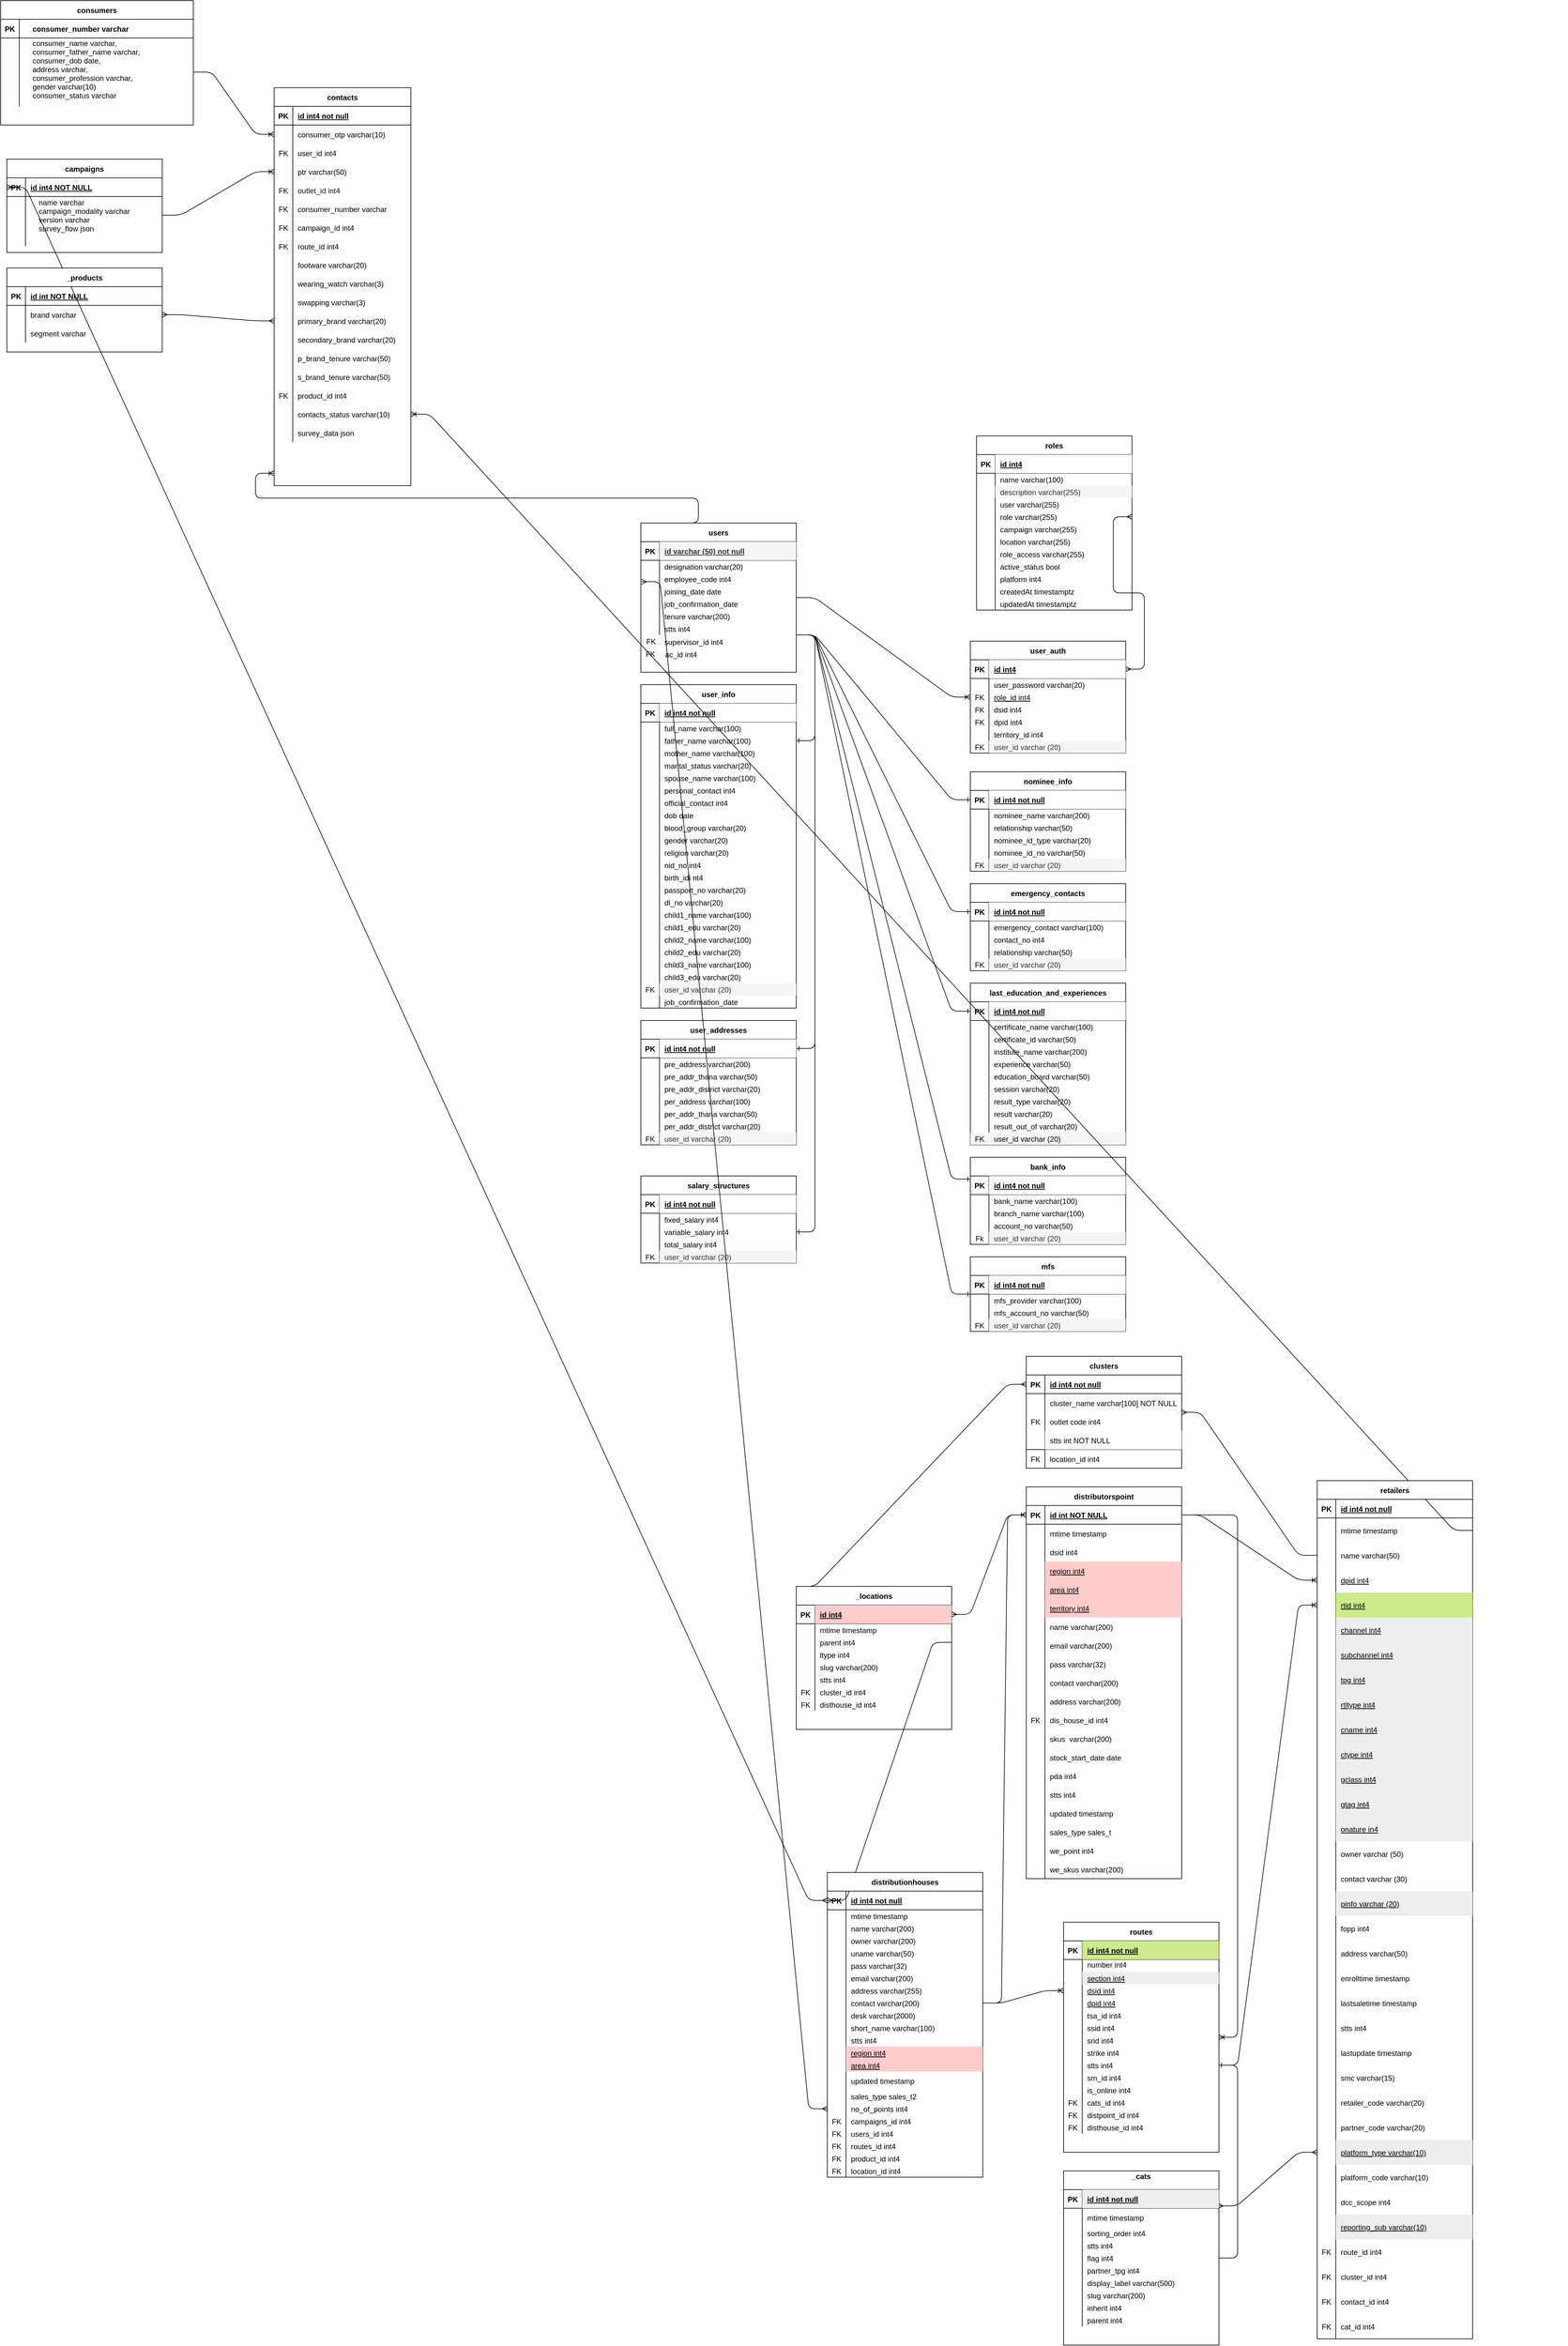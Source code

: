 <mxfile version="13.7.3" type="github">
  <diagram id="MRnSDp05MokeX1ayKyGW" name="MainPage">
    <mxGraphModel dx="3771" dy="1831" grid="1" gridSize="10" guides="1" tooltips="1" connect="1" arrows="1" fold="1" page="1" pageScale="1" pageWidth="850" pageHeight="1100" math="0" shadow="0">
      <root>
        <mxCell id="TOAJVeoJbp4LCh6ammg7-0" />
        <mxCell id="TOAJVeoJbp4LCh6ammg7-1" parent="TOAJVeoJbp4LCh6ammg7-0" />
        <mxCell id="nTexuIGtu3gPZmcs9Yb3-17" value="" style="shape=partialRectangle;overflow=hidden;connectable=0;fillColor=none;top=0;left=0;bottom=0;right=0;align=left;spacingLeft=6;fontStyle=5;" parent="TOAJVeoJbp4LCh6ammg7-1" vertex="1">
          <mxGeometry x="440" y="-150" width="220" height="30" as="geometry" />
        </mxCell>
        <mxCell id="nTexuIGtu3gPZmcs9Yb3-64" value="" style="edgeStyle=entityRelationEdgeStyle;fontSize=12;html=1;endArrow=ERoneToMany;exitX=1;exitY=0.5;exitDx=0;exitDy=0;" parent="TOAJVeoJbp4LCh6ammg7-1" source="nTexuIGtu3gPZmcs9Yb3-4" target="nTexuIGtu3gPZmcs9Yb3-28" edge="1">
          <mxGeometry width="100" height="100" relative="1" as="geometry">
            <mxPoint x="-1510" y="-370" as="sourcePoint" />
            <mxPoint x="-1240" y="-425" as="targetPoint" />
          </mxGeometry>
        </mxCell>
        <mxCell id="DEQKKQHbezpIWHNjnzUY-0" value="" style="edgeStyle=entityRelationEdgeStyle;fontSize=12;html=1;endArrow=ERone;endFill=1;exitX=1;exitY=0.5;exitDx=0;exitDy=0;" parent="TOAJVeoJbp4LCh6ammg7-1" target="DEQKKQHbezpIWHNjnzUY-15" edge="1">
          <mxGeometry width="100" height="100" relative="1" as="geometry">
            <mxPoint x="-580" y="140" as="sourcePoint" />
            <mxPoint x="-530" y="265" as="targetPoint" />
          </mxGeometry>
        </mxCell>
        <mxCell id="DEQKKQHbezpIWHNjnzUY-1" value="" style="edgeStyle=entityRelationEdgeStyle;fontSize=12;html=1;endArrow=ERone;endFill=1;entryX=0;entryY=0.5;entryDx=0;entryDy=0;" parent="TOAJVeoJbp4LCh6ammg7-1" target="DEQKKQHbezpIWHNjnzUY-203" edge="1">
          <mxGeometry width="100" height="100" relative="1" as="geometry">
            <mxPoint x="-580" y="140" as="sourcePoint" />
            <mxPoint x="-440" y="230" as="targetPoint" />
          </mxGeometry>
        </mxCell>
        <mxCell id="DEQKKQHbezpIWHNjnzUY-2" value="" style="edgeStyle=entityRelationEdgeStyle;fontSize=12;html=1;endArrow=ERone;endFill=1;" parent="TOAJVeoJbp4LCh6ammg7-1" target="DEQKKQHbezpIWHNjnzUY-187" edge="1">
          <mxGeometry width="100" height="100" relative="1" as="geometry">
            <mxPoint x="-580" y="140" as="sourcePoint" />
            <mxPoint x="-300" y="5" as="targetPoint" />
          </mxGeometry>
        </mxCell>
        <mxCell id="DEQKKQHbezpIWHNjnzUY-3" value="" style="edgeStyle=entityRelationEdgeStyle;fontSize=12;html=1;endArrow=ERone;endFill=1;exitX=1;exitY=0.5;exitDx=0;exitDy=0;" parent="TOAJVeoJbp4LCh6ammg7-1" target="DEQKKQHbezpIWHNjnzUY-153" edge="1">
          <mxGeometry width="100" height="100" relative="1" as="geometry">
            <mxPoint x="-580" y="140" as="sourcePoint" />
            <mxPoint x="-300" y="235" as="targetPoint" />
          </mxGeometry>
        </mxCell>
        <mxCell id="DEQKKQHbezpIWHNjnzUY-4" value="" style="edgeStyle=entityRelationEdgeStyle;fontSize=12;html=1;endArrow=ERone;endFill=1;exitX=1;exitY=0.5;exitDx=0;exitDy=0;entryX=0;entryY=0.25;entryDx=0;entryDy=0;" parent="TOAJVeoJbp4LCh6ammg7-1" target="DEQKKQHbezpIWHNjnzUY-136" edge="1">
          <mxGeometry width="100" height="100" relative="1" as="geometry">
            <mxPoint x="-580" y="140" as="sourcePoint" />
            <mxPoint x="-300" y="415" as="targetPoint" />
          </mxGeometry>
        </mxCell>
        <mxCell id="DEQKKQHbezpIWHNjnzUY-5" value="" style="edgeStyle=entityRelationEdgeStyle;fontSize=12;html=1;endArrow=ERone;endFill=1;exitX=1;exitY=0.5;exitDx=0;exitDy=0;" parent="TOAJVeoJbp4LCh6ammg7-1" target="DEQKKQHbezpIWHNjnzUY-123" edge="1">
          <mxGeometry width="100" height="100" relative="1" as="geometry">
            <mxPoint x="-580" y="140" as="sourcePoint" />
            <mxPoint x="-300" y="680" as="targetPoint" />
          </mxGeometry>
        </mxCell>
        <mxCell id="DEQKKQHbezpIWHNjnzUY-6" value="" style="edgeStyle=entityRelationEdgeStyle;fontSize=12;html=1;endArrow=ERone;endFill=1;exitX=1;exitY=0.5;exitDx=0;exitDy=0;" parent="TOAJVeoJbp4LCh6ammg7-1" target="DEQKKQHbezpIWHNjnzUY-79" edge="1">
          <mxGeometry width="100" height="100" relative="1" as="geometry">
            <mxPoint x="-580" y="140" as="sourcePoint" />
            <mxPoint x="-300" y="860" as="targetPoint" />
          </mxGeometry>
        </mxCell>
        <mxCell id="DEQKKQHbezpIWHNjnzUY-7" value="" style="edgeStyle=entityRelationEdgeStyle;fontSize=12;html=1;endArrow=ERone;endFill=1;exitX=1;exitY=0.5;exitDx=0;exitDy=0;" parent="TOAJVeoJbp4LCh6ammg7-1" target="DEQKKQHbezpIWHNjnzUY-113" edge="1">
          <mxGeometry width="100" height="100" relative="1" as="geometry">
            <mxPoint x="-580" y="140" as="sourcePoint" />
            <mxPoint x="-570" y="775" as="targetPoint" />
          </mxGeometry>
        </mxCell>
        <mxCell id="DEQKKQHbezpIWHNjnzUY-303" value="supervisor_id int4" style="shape=partialRectangle;overflow=hidden;connectable=0;fillColor=none;top=0;left=0;bottom=0;right=0;align=left;spacingLeft=6;" parent="TOAJVeoJbp4LCh6ammg7-1" vertex="1">
          <mxGeometry x="-800" y="141" width="220" height="20" as="geometry" />
        </mxCell>
        <mxCell id="DEQKKQHbezpIWHNjnzUY-304" value="ac_id int4" style="shape=partialRectangle;overflow=hidden;connectable=0;fillColor=none;top=0;left=0;bottom=0;right=0;align=left;spacingLeft=6;" parent="TOAJVeoJbp4LCh6ammg7-1" vertex="1">
          <mxGeometry x="-799" y="161" width="220" height="20" as="geometry" />
        </mxCell>
        <mxCell id="DEQKKQHbezpIWHNjnzUY-8" value="user_info" style="shape=table;startSize=30;container=1;collapsible=1;childLayout=tableLayout;fixedRows=1;rowLines=0;fontStyle=1;align=center;resizeLast=1;" parent="TOAJVeoJbp4LCh6ammg7-1" vertex="1">
          <mxGeometry x="-830" y="220" width="250" height="520" as="geometry" />
        </mxCell>
        <mxCell id="DEQKKQHbezpIWHNjnzUY-9" value="" style="shape=partialRectangle;collapsible=0;dropTarget=0;pointerEvents=0;fillColor=none;points=[[0,0.5],[1,0.5]];portConstraint=eastwest;top=0;left=0;right=0;bottom=1;" parent="DEQKKQHbezpIWHNjnzUY-8" vertex="1">
          <mxGeometry y="30" width="250" height="30" as="geometry" />
        </mxCell>
        <mxCell id="DEQKKQHbezpIWHNjnzUY-10" value="PK" style="shape=partialRectangle;overflow=hidden;connectable=0;fillColor=none;top=0;left=0;bottom=0;right=0;fontStyle=1;" parent="DEQKKQHbezpIWHNjnzUY-9" vertex="1">
          <mxGeometry width="30" height="30" as="geometry" />
        </mxCell>
        <mxCell id="DEQKKQHbezpIWHNjnzUY-11" value="id int4 not null" style="shape=partialRectangle;overflow=hidden;connectable=0;top=0;left=0;bottom=0;right=0;align=left;spacingLeft=6;fontStyle=5;" parent="DEQKKQHbezpIWHNjnzUY-9" vertex="1">
          <mxGeometry x="30" width="220" height="30" as="geometry" />
        </mxCell>
        <mxCell id="DEQKKQHbezpIWHNjnzUY-12" value="" style="shape=partialRectangle;collapsible=0;dropTarget=0;pointerEvents=0;fillColor=none;points=[[0,0.5],[1,0.5]];portConstraint=eastwest;top=0;left=0;right=0;bottom=0;" parent="DEQKKQHbezpIWHNjnzUY-8" vertex="1">
          <mxGeometry y="60" width="250" height="20" as="geometry" />
        </mxCell>
        <mxCell id="DEQKKQHbezpIWHNjnzUY-13" value="" style="shape=partialRectangle;overflow=hidden;connectable=0;fillColor=none;top=0;left=0;bottom=0;right=0;" parent="DEQKKQHbezpIWHNjnzUY-12" vertex="1">
          <mxGeometry width="30" height="20" as="geometry" />
        </mxCell>
        <mxCell id="DEQKKQHbezpIWHNjnzUY-14" value="full_name varchar(100)" style="shape=partialRectangle;overflow=hidden;connectable=0;fillColor=none;top=0;left=0;bottom=0;right=0;align=left;spacingLeft=6;" parent="DEQKKQHbezpIWHNjnzUY-12" vertex="1">
          <mxGeometry x="30" width="220" height="20" as="geometry" />
        </mxCell>
        <mxCell id="DEQKKQHbezpIWHNjnzUY-15" value="" style="shape=partialRectangle;collapsible=0;dropTarget=0;pointerEvents=0;fillColor=none;points=[[0,0.5],[1,0.5]];portConstraint=eastwest;top=0;left=0;right=0;bottom=0;" parent="DEQKKQHbezpIWHNjnzUY-8" vertex="1">
          <mxGeometry y="80" width="250" height="20" as="geometry" />
        </mxCell>
        <mxCell id="DEQKKQHbezpIWHNjnzUY-16" value="" style="shape=partialRectangle;overflow=hidden;connectable=0;fillColor=none;top=0;left=0;bottom=0;right=0;" parent="DEQKKQHbezpIWHNjnzUY-15" vertex="1">
          <mxGeometry width="30" height="20" as="geometry" />
        </mxCell>
        <mxCell id="DEQKKQHbezpIWHNjnzUY-17" value="father_name varchar(100)" style="shape=partialRectangle;overflow=hidden;connectable=0;fillColor=none;top=0;left=0;bottom=0;right=0;align=left;spacingLeft=6;" parent="DEQKKQHbezpIWHNjnzUY-15" vertex="1">
          <mxGeometry x="30" width="220" height="20" as="geometry" />
        </mxCell>
        <mxCell id="DEQKKQHbezpIWHNjnzUY-18" value="" style="shape=partialRectangle;collapsible=0;dropTarget=0;pointerEvents=0;fillColor=none;points=[[0,0.5],[1,0.5]];portConstraint=eastwest;top=0;left=0;right=0;bottom=0;" parent="DEQKKQHbezpIWHNjnzUY-8" vertex="1">
          <mxGeometry y="100" width="250" height="20" as="geometry" />
        </mxCell>
        <mxCell id="DEQKKQHbezpIWHNjnzUY-19" value="" style="shape=partialRectangle;overflow=hidden;connectable=0;fillColor=none;top=0;left=0;bottom=0;right=0;" parent="DEQKKQHbezpIWHNjnzUY-18" vertex="1">
          <mxGeometry width="30" height="20" as="geometry" />
        </mxCell>
        <mxCell id="DEQKKQHbezpIWHNjnzUY-20" value="mother_name varchar(100)" style="shape=partialRectangle;overflow=hidden;connectable=0;fillColor=none;top=0;left=0;bottom=0;right=0;align=left;spacingLeft=6;" parent="DEQKKQHbezpIWHNjnzUY-18" vertex="1">
          <mxGeometry x="30" width="220" height="20" as="geometry" />
        </mxCell>
        <mxCell id="DEQKKQHbezpIWHNjnzUY-21" value="" style="shape=partialRectangle;collapsible=0;dropTarget=0;pointerEvents=0;fillColor=none;points=[[0,0.5],[1,0.5]];portConstraint=eastwest;top=0;left=0;right=0;bottom=0;" parent="DEQKKQHbezpIWHNjnzUY-8" vertex="1">
          <mxGeometry y="120" width="250" height="20" as="geometry" />
        </mxCell>
        <mxCell id="DEQKKQHbezpIWHNjnzUY-22" value="" style="shape=partialRectangle;overflow=hidden;connectable=0;fillColor=none;top=0;left=0;bottom=0;right=0;" parent="DEQKKQHbezpIWHNjnzUY-21" vertex="1">
          <mxGeometry width="30" height="20" as="geometry" />
        </mxCell>
        <mxCell id="DEQKKQHbezpIWHNjnzUY-23" value="marital_status varchar(20)" style="shape=partialRectangle;overflow=hidden;connectable=0;fillColor=none;top=0;left=0;bottom=0;right=0;align=left;spacingLeft=6;" parent="DEQKKQHbezpIWHNjnzUY-21" vertex="1">
          <mxGeometry x="30" width="220" height="20" as="geometry" />
        </mxCell>
        <mxCell id="DEQKKQHbezpIWHNjnzUY-24" value="" style="shape=partialRectangle;collapsible=0;dropTarget=0;pointerEvents=0;fillColor=none;points=[[0,0.5],[1,0.5]];portConstraint=eastwest;top=0;left=0;right=0;bottom=0;" parent="DEQKKQHbezpIWHNjnzUY-8" vertex="1">
          <mxGeometry y="140" width="250" height="20" as="geometry" />
        </mxCell>
        <mxCell id="DEQKKQHbezpIWHNjnzUY-25" value="" style="shape=partialRectangle;overflow=hidden;connectable=0;fillColor=none;top=0;left=0;bottom=0;right=0;" parent="DEQKKQHbezpIWHNjnzUY-24" vertex="1">
          <mxGeometry width="30" height="20" as="geometry" />
        </mxCell>
        <mxCell id="DEQKKQHbezpIWHNjnzUY-26" value="spouse_name varchar(100)" style="shape=partialRectangle;overflow=hidden;connectable=0;fillColor=none;top=0;left=0;bottom=0;right=0;align=left;spacingLeft=6;" parent="DEQKKQHbezpIWHNjnzUY-24" vertex="1">
          <mxGeometry x="30" width="220" height="20" as="geometry" />
        </mxCell>
        <mxCell id="DEQKKQHbezpIWHNjnzUY-27" value="" style="shape=partialRectangle;collapsible=0;dropTarget=0;pointerEvents=0;fillColor=none;points=[[0,0.5],[1,0.5]];portConstraint=eastwest;top=0;left=0;right=0;bottom=0;" parent="DEQKKQHbezpIWHNjnzUY-8" vertex="1">
          <mxGeometry y="160" width="250" height="20" as="geometry" />
        </mxCell>
        <mxCell id="DEQKKQHbezpIWHNjnzUY-28" value="" style="shape=partialRectangle;overflow=hidden;connectable=0;fillColor=none;top=0;left=0;bottom=0;right=0;" parent="DEQKKQHbezpIWHNjnzUY-27" vertex="1">
          <mxGeometry width="30" height="20" as="geometry" />
        </mxCell>
        <mxCell id="DEQKKQHbezpIWHNjnzUY-29" value="personal_contact int4" style="shape=partialRectangle;overflow=hidden;connectable=0;fillColor=none;top=0;left=0;bottom=0;right=0;align=left;spacingLeft=6;" parent="DEQKKQHbezpIWHNjnzUY-27" vertex="1">
          <mxGeometry x="30" width="220" height="20" as="geometry" />
        </mxCell>
        <mxCell id="DEQKKQHbezpIWHNjnzUY-30" value="" style="shape=partialRectangle;collapsible=0;dropTarget=0;pointerEvents=0;fillColor=none;points=[[0,0.5],[1,0.5]];portConstraint=eastwest;top=0;left=0;right=0;bottom=0;" parent="DEQKKQHbezpIWHNjnzUY-8" vertex="1">
          <mxGeometry y="180" width="250" height="20" as="geometry" />
        </mxCell>
        <mxCell id="DEQKKQHbezpIWHNjnzUY-31" value="" style="shape=partialRectangle;overflow=hidden;connectable=0;fillColor=none;top=0;left=0;bottom=0;right=0;" parent="DEQKKQHbezpIWHNjnzUY-30" vertex="1">
          <mxGeometry width="30" height="20" as="geometry" />
        </mxCell>
        <mxCell id="DEQKKQHbezpIWHNjnzUY-32" value="official_contact int4" style="shape=partialRectangle;overflow=hidden;connectable=0;fillColor=none;top=0;left=0;bottom=0;right=0;align=left;spacingLeft=6;" parent="DEQKKQHbezpIWHNjnzUY-30" vertex="1">
          <mxGeometry x="30" width="220" height="20" as="geometry" />
        </mxCell>
        <mxCell id="DEQKKQHbezpIWHNjnzUY-33" value="" style="shape=partialRectangle;collapsible=0;dropTarget=0;pointerEvents=0;fillColor=none;points=[[0,0.5],[1,0.5]];portConstraint=eastwest;top=0;left=0;right=0;bottom=0;" parent="DEQKKQHbezpIWHNjnzUY-8" vertex="1">
          <mxGeometry y="200" width="250" height="20" as="geometry" />
        </mxCell>
        <mxCell id="DEQKKQHbezpIWHNjnzUY-34" value="" style="shape=partialRectangle;overflow=hidden;connectable=0;fillColor=none;top=0;left=0;bottom=0;right=0;" parent="DEQKKQHbezpIWHNjnzUY-33" vertex="1">
          <mxGeometry width="30" height="20" as="geometry" />
        </mxCell>
        <mxCell id="DEQKKQHbezpIWHNjnzUY-35" value="dob date" style="shape=partialRectangle;overflow=hidden;connectable=0;fillColor=none;top=0;left=0;bottom=0;right=0;align=left;spacingLeft=6;" parent="DEQKKQHbezpIWHNjnzUY-33" vertex="1">
          <mxGeometry x="30" width="220" height="20" as="geometry" />
        </mxCell>
        <mxCell id="DEQKKQHbezpIWHNjnzUY-36" value="" style="shape=partialRectangle;collapsible=0;dropTarget=0;pointerEvents=0;fillColor=none;points=[[0,0.5],[1,0.5]];portConstraint=eastwest;top=0;left=0;right=0;bottom=0;" parent="DEQKKQHbezpIWHNjnzUY-8" vertex="1">
          <mxGeometry y="220" width="250" height="20" as="geometry" />
        </mxCell>
        <mxCell id="DEQKKQHbezpIWHNjnzUY-37" value="" style="shape=partialRectangle;overflow=hidden;connectable=0;fillColor=none;top=0;left=0;bottom=0;right=0;" parent="DEQKKQHbezpIWHNjnzUY-36" vertex="1">
          <mxGeometry width="30" height="20" as="geometry" />
        </mxCell>
        <mxCell id="DEQKKQHbezpIWHNjnzUY-38" value="blood_group varchar(20)" style="shape=partialRectangle;overflow=hidden;connectable=0;fillColor=none;top=0;left=0;bottom=0;right=0;align=left;spacingLeft=6;" parent="DEQKKQHbezpIWHNjnzUY-36" vertex="1">
          <mxGeometry x="30" width="220" height="20" as="geometry" />
        </mxCell>
        <mxCell id="DEQKKQHbezpIWHNjnzUY-39" value="" style="shape=partialRectangle;collapsible=0;dropTarget=0;pointerEvents=0;fillColor=none;points=[[0,0.5],[1,0.5]];portConstraint=eastwest;top=0;left=0;right=0;bottom=0;" parent="DEQKKQHbezpIWHNjnzUY-8" vertex="1">
          <mxGeometry y="240" width="250" height="20" as="geometry" />
        </mxCell>
        <mxCell id="DEQKKQHbezpIWHNjnzUY-40" value="" style="shape=partialRectangle;overflow=hidden;connectable=0;fillColor=none;top=0;left=0;bottom=0;right=0;" parent="DEQKKQHbezpIWHNjnzUY-39" vertex="1">
          <mxGeometry width="30" height="20" as="geometry" />
        </mxCell>
        <mxCell id="DEQKKQHbezpIWHNjnzUY-41" value="gender varchar(20)" style="shape=partialRectangle;overflow=hidden;connectable=0;fillColor=none;top=0;left=0;bottom=0;right=0;align=left;spacingLeft=6;" parent="DEQKKQHbezpIWHNjnzUY-39" vertex="1">
          <mxGeometry x="30" width="220" height="20" as="geometry" />
        </mxCell>
        <mxCell id="DEQKKQHbezpIWHNjnzUY-42" value="" style="shape=partialRectangle;collapsible=0;dropTarget=0;pointerEvents=0;fillColor=none;points=[[0,0.5],[1,0.5]];portConstraint=eastwest;top=0;left=0;right=0;bottom=0;" parent="DEQKKQHbezpIWHNjnzUY-8" vertex="1">
          <mxGeometry y="260" width="250" height="20" as="geometry" />
        </mxCell>
        <mxCell id="DEQKKQHbezpIWHNjnzUY-43" value="" style="shape=partialRectangle;overflow=hidden;connectable=0;fillColor=none;top=0;left=0;bottom=0;right=0;" parent="DEQKKQHbezpIWHNjnzUY-42" vertex="1">
          <mxGeometry width="30" height="20" as="geometry" />
        </mxCell>
        <mxCell id="DEQKKQHbezpIWHNjnzUY-44" value="religion varchar(20)" style="shape=partialRectangle;overflow=hidden;connectable=0;fillColor=none;top=0;left=0;bottom=0;right=0;align=left;spacingLeft=6;" parent="DEQKKQHbezpIWHNjnzUY-42" vertex="1">
          <mxGeometry x="30" width="220" height="20" as="geometry" />
        </mxCell>
        <mxCell id="DEQKKQHbezpIWHNjnzUY-45" value="" style="shape=partialRectangle;collapsible=0;dropTarget=0;pointerEvents=0;fillColor=none;points=[[0,0.5],[1,0.5]];portConstraint=eastwest;top=0;left=0;right=0;bottom=0;" parent="DEQKKQHbezpIWHNjnzUY-8" vertex="1">
          <mxGeometry y="280" width="250" height="20" as="geometry" />
        </mxCell>
        <mxCell id="DEQKKQHbezpIWHNjnzUY-46" value="" style="shape=partialRectangle;overflow=hidden;connectable=0;fillColor=none;top=0;left=0;bottom=0;right=0;" parent="DEQKKQHbezpIWHNjnzUY-45" vertex="1">
          <mxGeometry width="30" height="20" as="geometry" />
        </mxCell>
        <mxCell id="DEQKKQHbezpIWHNjnzUY-47" value="nid_no int4" style="shape=partialRectangle;overflow=hidden;connectable=0;fillColor=none;top=0;left=0;bottom=0;right=0;align=left;spacingLeft=6;" parent="DEQKKQHbezpIWHNjnzUY-45" vertex="1">
          <mxGeometry x="30" width="220" height="20" as="geometry" />
        </mxCell>
        <mxCell id="DEQKKQHbezpIWHNjnzUY-48" value="" style="shape=partialRectangle;collapsible=0;dropTarget=0;pointerEvents=0;fillColor=none;points=[[0,0.5],[1,0.5]];portConstraint=eastwest;top=0;left=0;right=0;bottom=0;" parent="DEQKKQHbezpIWHNjnzUY-8" vertex="1">
          <mxGeometry y="300" width="250" height="20" as="geometry" />
        </mxCell>
        <mxCell id="DEQKKQHbezpIWHNjnzUY-49" value="" style="shape=partialRectangle;overflow=hidden;connectable=0;fillColor=none;top=0;left=0;bottom=0;right=0;" parent="DEQKKQHbezpIWHNjnzUY-48" vertex="1">
          <mxGeometry width="30" height="20" as="geometry" />
        </mxCell>
        <mxCell id="DEQKKQHbezpIWHNjnzUY-50" value="birth_idi nt4" style="shape=partialRectangle;overflow=hidden;connectable=0;fillColor=none;top=0;left=0;bottom=0;right=0;align=left;spacingLeft=6;" parent="DEQKKQHbezpIWHNjnzUY-48" vertex="1">
          <mxGeometry x="30" width="220" height="20" as="geometry" />
        </mxCell>
        <mxCell id="DEQKKQHbezpIWHNjnzUY-51" value="" style="shape=partialRectangle;collapsible=0;dropTarget=0;pointerEvents=0;fillColor=none;points=[[0,0.5],[1,0.5]];portConstraint=eastwest;top=0;left=0;right=0;bottom=0;" parent="DEQKKQHbezpIWHNjnzUY-8" vertex="1">
          <mxGeometry y="320" width="250" height="20" as="geometry" />
        </mxCell>
        <mxCell id="DEQKKQHbezpIWHNjnzUY-52" value="" style="shape=partialRectangle;overflow=hidden;connectable=0;fillColor=none;top=0;left=0;bottom=0;right=0;" parent="DEQKKQHbezpIWHNjnzUY-51" vertex="1">
          <mxGeometry width="30" height="20" as="geometry" />
        </mxCell>
        <mxCell id="DEQKKQHbezpIWHNjnzUY-53" value="passport_no varchar(20)" style="shape=partialRectangle;overflow=hidden;connectable=0;fillColor=none;top=0;left=0;bottom=0;right=0;align=left;spacingLeft=6;" parent="DEQKKQHbezpIWHNjnzUY-51" vertex="1">
          <mxGeometry x="30" width="220" height="20" as="geometry" />
        </mxCell>
        <mxCell id="DEQKKQHbezpIWHNjnzUY-54" value="" style="shape=partialRectangle;collapsible=0;dropTarget=0;pointerEvents=0;fillColor=none;points=[[0,0.5],[1,0.5]];portConstraint=eastwest;top=0;left=0;right=0;bottom=0;" parent="DEQKKQHbezpIWHNjnzUY-8" vertex="1">
          <mxGeometry y="340" width="250" height="20" as="geometry" />
        </mxCell>
        <mxCell id="DEQKKQHbezpIWHNjnzUY-55" value="" style="shape=partialRectangle;overflow=hidden;connectable=0;fillColor=none;top=0;left=0;bottom=0;right=0;" parent="DEQKKQHbezpIWHNjnzUY-54" vertex="1">
          <mxGeometry width="30" height="20" as="geometry" />
        </mxCell>
        <mxCell id="DEQKKQHbezpIWHNjnzUY-56" value="dl_no varchar(20)" style="shape=partialRectangle;overflow=hidden;connectable=0;fillColor=none;top=0;left=0;bottom=0;right=0;align=left;spacingLeft=6;" parent="DEQKKQHbezpIWHNjnzUY-54" vertex="1">
          <mxGeometry x="30" width="220" height="20" as="geometry" />
        </mxCell>
        <mxCell id="DEQKKQHbezpIWHNjnzUY-57" value="" style="shape=partialRectangle;collapsible=0;dropTarget=0;pointerEvents=0;fillColor=none;points=[[0,0.5],[1,0.5]];portConstraint=eastwest;top=0;left=0;right=0;bottom=0;" parent="DEQKKQHbezpIWHNjnzUY-8" vertex="1">
          <mxGeometry y="360" width="250" height="20" as="geometry" />
        </mxCell>
        <mxCell id="DEQKKQHbezpIWHNjnzUY-58" value="" style="shape=partialRectangle;overflow=hidden;connectable=0;fillColor=none;top=0;left=0;bottom=0;right=0;" parent="DEQKKQHbezpIWHNjnzUY-57" vertex="1">
          <mxGeometry width="30" height="20" as="geometry" />
        </mxCell>
        <mxCell id="DEQKKQHbezpIWHNjnzUY-59" value="child1_name varchar(100)" style="shape=partialRectangle;overflow=hidden;connectable=0;fillColor=none;top=0;left=0;bottom=0;right=0;align=left;spacingLeft=6;" parent="DEQKKQHbezpIWHNjnzUY-57" vertex="1">
          <mxGeometry x="30" width="220" height="20" as="geometry" />
        </mxCell>
        <mxCell id="DEQKKQHbezpIWHNjnzUY-60" value="" style="shape=partialRectangle;collapsible=0;dropTarget=0;pointerEvents=0;fillColor=none;points=[[0,0.5],[1,0.5]];portConstraint=eastwest;top=0;left=0;right=0;bottom=0;" parent="DEQKKQHbezpIWHNjnzUY-8" vertex="1">
          <mxGeometry y="380" width="250" height="20" as="geometry" />
        </mxCell>
        <mxCell id="DEQKKQHbezpIWHNjnzUY-61" value="" style="shape=partialRectangle;overflow=hidden;connectable=0;fillColor=none;top=0;left=0;bottom=0;right=0;" parent="DEQKKQHbezpIWHNjnzUY-60" vertex="1">
          <mxGeometry width="30" height="20" as="geometry" />
        </mxCell>
        <mxCell id="DEQKKQHbezpIWHNjnzUY-62" value="child1_edu varchar(20)" style="shape=partialRectangle;overflow=hidden;connectable=0;fillColor=none;top=0;left=0;bottom=0;right=0;align=left;spacingLeft=6;" parent="DEQKKQHbezpIWHNjnzUY-60" vertex="1">
          <mxGeometry x="30" width="220" height="20" as="geometry" />
        </mxCell>
        <mxCell id="DEQKKQHbezpIWHNjnzUY-63" value="" style="shape=partialRectangle;collapsible=0;dropTarget=0;pointerEvents=0;fillColor=none;points=[[0,0.5],[1,0.5]];portConstraint=eastwest;top=0;left=0;right=0;bottom=0;" parent="DEQKKQHbezpIWHNjnzUY-8" vertex="1">
          <mxGeometry y="400" width="250" height="20" as="geometry" />
        </mxCell>
        <mxCell id="DEQKKQHbezpIWHNjnzUY-64" value="" style="shape=partialRectangle;overflow=hidden;connectable=0;fillColor=none;top=0;left=0;bottom=0;right=0;" parent="DEQKKQHbezpIWHNjnzUY-63" vertex="1">
          <mxGeometry width="30" height="20" as="geometry" />
        </mxCell>
        <mxCell id="DEQKKQHbezpIWHNjnzUY-65" value="child2_name varchar(100)" style="shape=partialRectangle;overflow=hidden;connectable=0;fillColor=none;top=0;left=0;bottom=0;right=0;align=left;spacingLeft=6;" parent="DEQKKQHbezpIWHNjnzUY-63" vertex="1">
          <mxGeometry x="30" width="220" height="20" as="geometry" />
        </mxCell>
        <mxCell id="DEQKKQHbezpIWHNjnzUY-66" value="" style="shape=partialRectangle;collapsible=0;dropTarget=0;pointerEvents=0;fillColor=none;points=[[0,0.5],[1,0.5]];portConstraint=eastwest;top=0;left=0;right=0;bottom=0;" parent="DEQKKQHbezpIWHNjnzUY-8" vertex="1">
          <mxGeometry y="420" width="250" height="20" as="geometry" />
        </mxCell>
        <mxCell id="DEQKKQHbezpIWHNjnzUY-67" value="" style="shape=partialRectangle;overflow=hidden;connectable=0;fillColor=none;top=0;left=0;bottom=0;right=0;" parent="DEQKKQHbezpIWHNjnzUY-66" vertex="1">
          <mxGeometry width="30" height="20" as="geometry" />
        </mxCell>
        <mxCell id="DEQKKQHbezpIWHNjnzUY-68" value="child2_edu varchar(20)" style="shape=partialRectangle;overflow=hidden;connectable=0;fillColor=none;top=0;left=0;bottom=0;right=0;align=left;spacingLeft=6;" parent="DEQKKQHbezpIWHNjnzUY-66" vertex="1">
          <mxGeometry x="30" width="220" height="20" as="geometry" />
        </mxCell>
        <mxCell id="DEQKKQHbezpIWHNjnzUY-69" value="" style="shape=partialRectangle;collapsible=0;dropTarget=0;pointerEvents=0;fillColor=none;points=[[0,0.5],[1,0.5]];portConstraint=eastwest;top=0;left=0;right=0;bottom=0;" parent="DEQKKQHbezpIWHNjnzUY-8" vertex="1">
          <mxGeometry y="440" width="250" height="20" as="geometry" />
        </mxCell>
        <mxCell id="DEQKKQHbezpIWHNjnzUY-70" value="" style="shape=partialRectangle;overflow=hidden;connectable=0;fillColor=none;top=0;left=0;bottom=0;right=0;" parent="DEQKKQHbezpIWHNjnzUY-69" vertex="1">
          <mxGeometry width="30" height="20" as="geometry" />
        </mxCell>
        <mxCell id="DEQKKQHbezpIWHNjnzUY-71" value="child3_name varchar(100)" style="shape=partialRectangle;overflow=hidden;connectable=0;fillColor=none;top=0;left=0;bottom=0;right=0;align=left;spacingLeft=6;" parent="DEQKKQHbezpIWHNjnzUY-69" vertex="1">
          <mxGeometry x="30" width="220" height="20" as="geometry" />
        </mxCell>
        <mxCell id="DEQKKQHbezpIWHNjnzUY-72" value="" style="shape=partialRectangle;collapsible=0;dropTarget=0;pointerEvents=0;fillColor=none;points=[[0,0.5],[1,0.5]];portConstraint=eastwest;top=0;left=0;right=0;bottom=0;" parent="DEQKKQHbezpIWHNjnzUY-8" vertex="1">
          <mxGeometry y="460" width="250" height="20" as="geometry" />
        </mxCell>
        <mxCell id="DEQKKQHbezpIWHNjnzUY-73" value="" style="shape=partialRectangle;overflow=hidden;connectable=0;fillColor=none;top=0;left=0;bottom=0;right=0;" parent="DEQKKQHbezpIWHNjnzUY-72" vertex="1">
          <mxGeometry width="30" height="20" as="geometry" />
        </mxCell>
        <mxCell id="DEQKKQHbezpIWHNjnzUY-74" value="child3_edu varchar(20)" style="shape=partialRectangle;overflow=hidden;connectable=0;fillColor=none;top=0;left=0;bottom=0;right=0;align=left;spacingLeft=6;" parent="DEQKKQHbezpIWHNjnzUY-72" vertex="1">
          <mxGeometry x="30" width="220" height="20" as="geometry" />
        </mxCell>
        <mxCell id="DEQKKQHbezpIWHNjnzUY-75" value="" style="shape=partialRectangle;collapsible=0;dropTarget=0;pointerEvents=0;fillColor=none;points=[[0,0.5],[1,0.5]];portConstraint=eastwest;top=0;left=0;right=0;bottom=0;" parent="DEQKKQHbezpIWHNjnzUY-8" vertex="1">
          <mxGeometry y="480" width="250" height="20" as="geometry" />
        </mxCell>
        <mxCell id="DEQKKQHbezpIWHNjnzUY-76" value="FK" style="shape=partialRectangle;overflow=hidden;connectable=0;fillColor=none;top=0;left=0;bottom=0;right=0;" parent="DEQKKQHbezpIWHNjnzUY-75" vertex="1">
          <mxGeometry width="30" height="20" as="geometry" />
        </mxCell>
        <mxCell id="DEQKKQHbezpIWHNjnzUY-77" value="user_id varchar (20)" style="shape=partialRectangle;overflow=hidden;connectable=0;fillColor=#f5f5f5;top=0;left=0;bottom=0;right=0;align=left;spacingLeft=6;strokeColor=#666666;fontColor=#333333;" parent="DEQKKQHbezpIWHNjnzUY-75" vertex="1">
          <mxGeometry x="30" width="220" height="20" as="geometry" />
        </mxCell>
        <mxCell id="5dnnCH16z46sqhSic8w8-3" value="" style="shape=partialRectangle;collapsible=0;dropTarget=0;pointerEvents=0;fillColor=none;points=[[0,0.5],[1,0.5]];portConstraint=eastwest;top=0;left=0;right=0;bottom=0;" vertex="1" parent="DEQKKQHbezpIWHNjnzUY-8">
          <mxGeometry y="500" width="250" height="20" as="geometry" />
        </mxCell>
        <mxCell id="5dnnCH16z46sqhSic8w8-4" value="" style="shape=partialRectangle;overflow=hidden;connectable=0;fillColor=none;top=0;left=0;bottom=0;right=0;" vertex="1" parent="5dnnCH16z46sqhSic8w8-3">
          <mxGeometry width="30" height="20" as="geometry" />
        </mxCell>
        <mxCell id="5dnnCH16z46sqhSic8w8-5" value="job_confirmation_date" style="shape=partialRectangle;overflow=hidden;connectable=0;fillColor=none;top=0;left=0;bottom=0;right=0;align=left;spacingLeft=6;" vertex="1" parent="5dnnCH16z46sqhSic8w8-3">
          <mxGeometry x="30" width="220" height="20" as="geometry" />
        </mxCell>
        <mxCell id="DEQKKQHbezpIWHNjnzUY-78" value="user_addresses" style="shape=table;startSize=30;container=1;collapsible=1;childLayout=tableLayout;fixedRows=1;rowLines=0;fontStyle=1;align=center;resizeLast=1;" parent="TOAJVeoJbp4LCh6ammg7-1" vertex="1">
          <mxGeometry x="-830" y="760" width="250" height="200" as="geometry" />
        </mxCell>
        <mxCell id="DEQKKQHbezpIWHNjnzUY-79" value="" style="shape=partialRectangle;collapsible=0;dropTarget=0;pointerEvents=0;fillColor=none;points=[[0,0.5],[1,0.5]];portConstraint=eastwest;top=0;left=0;right=0;bottom=1;" parent="DEQKKQHbezpIWHNjnzUY-78" vertex="1">
          <mxGeometry y="30" width="250" height="30" as="geometry" />
        </mxCell>
        <mxCell id="DEQKKQHbezpIWHNjnzUY-80" value="PK" style="shape=partialRectangle;overflow=hidden;connectable=0;fillColor=none;top=0;left=0;bottom=0;right=0;fontStyle=1;" parent="DEQKKQHbezpIWHNjnzUY-79" vertex="1">
          <mxGeometry width="30" height="30" as="geometry" />
        </mxCell>
        <mxCell id="DEQKKQHbezpIWHNjnzUY-81" value="id int4 not null" style="shape=partialRectangle;overflow=hidden;connectable=0;top=0;left=0;bottom=0;right=0;align=left;spacingLeft=6;fontStyle=5;" parent="DEQKKQHbezpIWHNjnzUY-79" vertex="1">
          <mxGeometry x="30" width="220" height="30" as="geometry" />
        </mxCell>
        <mxCell id="DEQKKQHbezpIWHNjnzUY-82" value="" style="shape=partialRectangle;collapsible=0;dropTarget=0;pointerEvents=0;fillColor=none;points=[[0,0.5],[1,0.5]];portConstraint=eastwest;top=0;left=0;right=0;bottom=0;" parent="DEQKKQHbezpIWHNjnzUY-78" vertex="1">
          <mxGeometry y="60" width="250" height="20" as="geometry" />
        </mxCell>
        <mxCell id="DEQKKQHbezpIWHNjnzUY-83" value="" style="shape=partialRectangle;overflow=hidden;connectable=0;fillColor=none;top=0;left=0;bottom=0;right=0;" parent="DEQKKQHbezpIWHNjnzUY-82" vertex="1">
          <mxGeometry width="30" height="20" as="geometry" />
        </mxCell>
        <mxCell id="DEQKKQHbezpIWHNjnzUY-84" value="pre_address varchar(200)" style="shape=partialRectangle;overflow=hidden;connectable=0;fillColor=none;top=0;left=0;bottom=0;right=0;align=left;spacingLeft=6;" parent="DEQKKQHbezpIWHNjnzUY-82" vertex="1">
          <mxGeometry x="30" width="220" height="20" as="geometry" />
        </mxCell>
        <mxCell id="DEQKKQHbezpIWHNjnzUY-85" value="" style="shape=partialRectangle;collapsible=0;dropTarget=0;pointerEvents=0;fillColor=none;points=[[0,0.5],[1,0.5]];portConstraint=eastwest;top=0;left=0;right=0;bottom=0;" parent="DEQKKQHbezpIWHNjnzUY-78" vertex="1">
          <mxGeometry y="80" width="250" height="20" as="geometry" />
        </mxCell>
        <mxCell id="DEQKKQHbezpIWHNjnzUY-86" value="" style="shape=partialRectangle;overflow=hidden;connectable=0;fillColor=none;top=0;left=0;bottom=0;right=0;" parent="DEQKKQHbezpIWHNjnzUY-85" vertex="1">
          <mxGeometry width="30" height="20" as="geometry" />
        </mxCell>
        <mxCell id="DEQKKQHbezpIWHNjnzUY-87" value="pre_addr_thana varchar(50)" style="shape=partialRectangle;overflow=hidden;connectable=0;fillColor=none;top=0;left=0;bottom=0;right=0;align=left;spacingLeft=6;" parent="DEQKKQHbezpIWHNjnzUY-85" vertex="1">
          <mxGeometry x="30" width="220" height="20" as="geometry" />
        </mxCell>
        <mxCell id="DEQKKQHbezpIWHNjnzUY-88" value="" style="shape=partialRectangle;collapsible=0;dropTarget=0;pointerEvents=0;fillColor=none;points=[[0,0.5],[1,0.5]];portConstraint=eastwest;top=0;left=0;right=0;bottom=0;" parent="DEQKKQHbezpIWHNjnzUY-78" vertex="1">
          <mxGeometry y="100" width="250" height="20" as="geometry" />
        </mxCell>
        <mxCell id="DEQKKQHbezpIWHNjnzUY-89" value="" style="shape=partialRectangle;overflow=hidden;connectable=0;fillColor=none;top=0;left=0;bottom=0;right=0;" parent="DEQKKQHbezpIWHNjnzUY-88" vertex="1">
          <mxGeometry width="30" height="20" as="geometry" />
        </mxCell>
        <mxCell id="DEQKKQHbezpIWHNjnzUY-90" value="pre_addr_district varchar(20)" style="shape=partialRectangle;overflow=hidden;connectable=0;fillColor=none;top=0;left=0;bottom=0;right=0;align=left;spacingLeft=6;" parent="DEQKKQHbezpIWHNjnzUY-88" vertex="1">
          <mxGeometry x="30" width="220" height="20" as="geometry" />
        </mxCell>
        <mxCell id="DEQKKQHbezpIWHNjnzUY-91" value="" style="shape=partialRectangle;collapsible=0;dropTarget=0;pointerEvents=0;fillColor=none;points=[[0,0.5],[1,0.5]];portConstraint=eastwest;top=0;left=0;right=0;bottom=0;" parent="DEQKKQHbezpIWHNjnzUY-78" vertex="1">
          <mxGeometry y="120" width="250" height="20" as="geometry" />
        </mxCell>
        <mxCell id="DEQKKQHbezpIWHNjnzUY-92" value="" style="shape=partialRectangle;overflow=hidden;connectable=0;fillColor=none;top=0;left=0;bottom=0;right=0;" parent="DEQKKQHbezpIWHNjnzUY-91" vertex="1">
          <mxGeometry width="30" height="20" as="geometry" />
        </mxCell>
        <mxCell id="DEQKKQHbezpIWHNjnzUY-93" value="per_address varchar(100)" style="shape=partialRectangle;overflow=hidden;connectable=0;fillColor=none;top=0;left=0;bottom=0;right=0;align=left;spacingLeft=6;" parent="DEQKKQHbezpIWHNjnzUY-91" vertex="1">
          <mxGeometry x="30" width="220" height="20" as="geometry" />
        </mxCell>
        <mxCell id="DEQKKQHbezpIWHNjnzUY-94" value="" style="shape=partialRectangle;collapsible=0;dropTarget=0;pointerEvents=0;fillColor=none;points=[[0,0.5],[1,0.5]];portConstraint=eastwest;top=0;left=0;right=0;bottom=0;" parent="DEQKKQHbezpIWHNjnzUY-78" vertex="1">
          <mxGeometry y="140" width="250" height="20" as="geometry" />
        </mxCell>
        <mxCell id="DEQKKQHbezpIWHNjnzUY-95" value="" style="shape=partialRectangle;overflow=hidden;connectable=0;fillColor=none;top=0;left=0;bottom=0;right=0;" parent="DEQKKQHbezpIWHNjnzUY-94" vertex="1">
          <mxGeometry width="30" height="20" as="geometry" />
        </mxCell>
        <mxCell id="DEQKKQHbezpIWHNjnzUY-96" value="per_addr_thana varchar(50)" style="shape=partialRectangle;overflow=hidden;connectable=0;fillColor=none;top=0;left=0;bottom=0;right=0;align=left;spacingLeft=6;" parent="DEQKKQHbezpIWHNjnzUY-94" vertex="1">
          <mxGeometry x="30" width="220" height="20" as="geometry" />
        </mxCell>
        <mxCell id="DEQKKQHbezpIWHNjnzUY-100" value="" style="shape=partialRectangle;collapsible=0;dropTarget=0;pointerEvents=0;fillColor=none;points=[[0,0.5],[1,0.5]];portConstraint=eastwest;top=0;left=0;right=0;bottom=0;" parent="DEQKKQHbezpIWHNjnzUY-78" vertex="1">
          <mxGeometry y="160" width="250" height="20" as="geometry" />
        </mxCell>
        <mxCell id="DEQKKQHbezpIWHNjnzUY-101" value="" style="shape=partialRectangle;overflow=hidden;connectable=0;fillColor=none;top=0;left=0;bottom=0;right=0;" parent="DEQKKQHbezpIWHNjnzUY-100" vertex="1">
          <mxGeometry width="30" height="20" as="geometry" />
        </mxCell>
        <mxCell id="DEQKKQHbezpIWHNjnzUY-102" value="per_addr_district varchar(20)" style="shape=partialRectangle;overflow=hidden;connectable=0;fillColor=none;top=0;left=0;bottom=0;right=0;align=left;spacingLeft=6;" parent="DEQKKQHbezpIWHNjnzUY-100" vertex="1">
          <mxGeometry x="30" width="220" height="20" as="geometry" />
        </mxCell>
        <mxCell id="DEQKKQHbezpIWHNjnzUY-103" value="" style="shape=partialRectangle;collapsible=0;dropTarget=0;pointerEvents=0;fillColor=none;points=[[0,0.5],[1,0.5]];portConstraint=eastwest;top=0;left=0;right=0;bottom=0;" parent="DEQKKQHbezpIWHNjnzUY-78" vertex="1">
          <mxGeometry y="180" width="250" height="20" as="geometry" />
        </mxCell>
        <mxCell id="DEQKKQHbezpIWHNjnzUY-104" value="FK" style="shape=partialRectangle;overflow=hidden;connectable=0;fillColor=none;top=0;left=0;bottom=0;right=0;" parent="DEQKKQHbezpIWHNjnzUY-103" vertex="1">
          <mxGeometry width="30" height="20" as="geometry" />
        </mxCell>
        <mxCell id="DEQKKQHbezpIWHNjnzUY-105" value="user_id varchar (20)" style="shape=partialRectangle;overflow=hidden;connectable=0;fillColor=#f5f5f5;top=0;left=0;bottom=0;right=0;align=left;spacingLeft=6;strokeColor=#666666;fontColor=#333333;" parent="DEQKKQHbezpIWHNjnzUY-103" vertex="1">
          <mxGeometry x="30" width="220" height="20" as="geometry" />
        </mxCell>
        <mxCell id="DEQKKQHbezpIWHNjnzUY-106" value="salary_structures" style="shape=table;startSize=30;container=1;collapsible=1;childLayout=tableLayout;fixedRows=1;rowLines=0;fontStyle=1;align=center;resizeLast=1;" parent="TOAJVeoJbp4LCh6ammg7-1" vertex="1">
          <mxGeometry x="-830" y="1010" width="250" height="140" as="geometry" />
        </mxCell>
        <mxCell id="DEQKKQHbezpIWHNjnzUY-107" value="" style="shape=partialRectangle;collapsible=0;dropTarget=0;pointerEvents=0;fillColor=none;points=[[0,0.5],[1,0.5]];portConstraint=eastwest;top=0;left=0;right=0;bottom=1;" parent="DEQKKQHbezpIWHNjnzUY-106" vertex="1">
          <mxGeometry y="30" width="250" height="30" as="geometry" />
        </mxCell>
        <mxCell id="DEQKKQHbezpIWHNjnzUY-108" value="PK" style="shape=partialRectangle;overflow=hidden;connectable=0;fillColor=none;top=0;left=0;bottom=0;right=0;fontStyle=1;" parent="DEQKKQHbezpIWHNjnzUY-107" vertex="1">
          <mxGeometry width="30" height="30" as="geometry" />
        </mxCell>
        <mxCell id="DEQKKQHbezpIWHNjnzUY-109" value="id int4 not null" style="shape=partialRectangle;overflow=hidden;connectable=0;top=0;left=0;bottom=0;right=0;align=left;spacingLeft=6;fontStyle=5;" parent="DEQKKQHbezpIWHNjnzUY-107" vertex="1">
          <mxGeometry x="30" width="220" height="30" as="geometry" />
        </mxCell>
        <mxCell id="DEQKKQHbezpIWHNjnzUY-110" value="" style="shape=partialRectangle;collapsible=0;dropTarget=0;pointerEvents=0;fillColor=none;points=[[0,0.5],[1,0.5]];portConstraint=eastwest;top=0;left=0;right=0;bottom=0;" parent="DEQKKQHbezpIWHNjnzUY-106" vertex="1">
          <mxGeometry y="60" width="250" height="20" as="geometry" />
        </mxCell>
        <mxCell id="DEQKKQHbezpIWHNjnzUY-111" value="" style="shape=partialRectangle;overflow=hidden;connectable=0;fillColor=none;top=0;left=0;bottom=0;right=0;" parent="DEQKKQHbezpIWHNjnzUY-110" vertex="1">
          <mxGeometry width="30" height="20" as="geometry" />
        </mxCell>
        <mxCell id="DEQKKQHbezpIWHNjnzUY-112" value="fixed_salary int4" style="shape=partialRectangle;overflow=hidden;connectable=0;fillColor=none;top=0;left=0;bottom=0;right=0;align=left;spacingLeft=6;" parent="DEQKKQHbezpIWHNjnzUY-110" vertex="1">
          <mxGeometry x="30" width="220" height="20" as="geometry" />
        </mxCell>
        <mxCell id="DEQKKQHbezpIWHNjnzUY-113" value="" style="shape=partialRectangle;collapsible=0;dropTarget=0;pointerEvents=0;fillColor=none;points=[[0,0.5],[1,0.5]];portConstraint=eastwest;top=0;left=0;right=0;bottom=0;" parent="DEQKKQHbezpIWHNjnzUY-106" vertex="1">
          <mxGeometry y="80" width="250" height="20" as="geometry" />
        </mxCell>
        <mxCell id="DEQKKQHbezpIWHNjnzUY-114" value="" style="shape=partialRectangle;overflow=hidden;connectable=0;fillColor=none;top=0;left=0;bottom=0;right=0;" parent="DEQKKQHbezpIWHNjnzUY-113" vertex="1">
          <mxGeometry width="30" height="20" as="geometry" />
        </mxCell>
        <mxCell id="DEQKKQHbezpIWHNjnzUY-115" value="variable_salary int4" style="shape=partialRectangle;overflow=hidden;connectable=0;fillColor=none;top=0;left=0;bottom=0;right=0;align=left;spacingLeft=6;" parent="DEQKKQHbezpIWHNjnzUY-113" vertex="1">
          <mxGeometry x="30" width="220" height="20" as="geometry" />
        </mxCell>
        <mxCell id="DEQKKQHbezpIWHNjnzUY-116" value="" style="shape=partialRectangle;collapsible=0;dropTarget=0;pointerEvents=0;fillColor=none;points=[[0,0.5],[1,0.5]];portConstraint=eastwest;top=0;left=0;right=0;bottom=0;" parent="DEQKKQHbezpIWHNjnzUY-106" vertex="1">
          <mxGeometry y="100" width="250" height="20" as="geometry" />
        </mxCell>
        <mxCell id="DEQKKQHbezpIWHNjnzUY-117" value="" style="shape=partialRectangle;overflow=hidden;connectable=0;fillColor=none;top=0;left=0;bottom=0;right=0;" parent="DEQKKQHbezpIWHNjnzUY-116" vertex="1">
          <mxGeometry width="30" height="20" as="geometry" />
        </mxCell>
        <mxCell id="DEQKKQHbezpIWHNjnzUY-118" value="total_salary int4" style="shape=partialRectangle;overflow=hidden;connectable=0;fillColor=none;top=0;left=0;bottom=0;right=0;align=left;spacingLeft=6;" parent="DEQKKQHbezpIWHNjnzUY-116" vertex="1">
          <mxGeometry x="30" width="220" height="20" as="geometry" />
        </mxCell>
        <mxCell id="DEQKKQHbezpIWHNjnzUY-119" value="" style="shape=partialRectangle;collapsible=0;dropTarget=0;pointerEvents=0;fillColor=none;points=[[0,0.5],[1,0.5]];portConstraint=eastwest;top=0;left=0;right=0;bottom=0;" parent="DEQKKQHbezpIWHNjnzUY-106" vertex="1">
          <mxGeometry y="120" width="250" height="20" as="geometry" />
        </mxCell>
        <mxCell id="DEQKKQHbezpIWHNjnzUY-120" value="FK" style="shape=partialRectangle;overflow=hidden;connectable=0;fillColor=none;top=0;left=0;bottom=0;right=0;" parent="DEQKKQHbezpIWHNjnzUY-119" vertex="1">
          <mxGeometry width="30" height="20" as="geometry" />
        </mxCell>
        <mxCell id="DEQKKQHbezpIWHNjnzUY-121" value="user_id varchar (20)" style="shape=partialRectangle;overflow=hidden;connectable=0;fillColor=#f5f5f5;top=0;left=0;bottom=0;right=0;align=left;spacingLeft=6;strokeColor=#666666;fontColor=#333333;" parent="DEQKKQHbezpIWHNjnzUY-119" vertex="1">
          <mxGeometry x="30" width="220" height="20" as="geometry" />
        </mxCell>
        <mxCell id="DEQKKQHbezpIWHNjnzUY-244" value="users" style="shape=table;startSize=30;container=1;collapsible=1;childLayout=tableLayout;fixedRows=1;rowLines=0;fontStyle=1;align=center;resizeLast=1;" parent="TOAJVeoJbp4LCh6ammg7-1" vertex="1">
          <mxGeometry x="-830" y="-40" width="250" height="240" as="geometry" />
        </mxCell>
        <mxCell id="DEQKKQHbezpIWHNjnzUY-245" value="" style="shape=partialRectangle;collapsible=0;dropTarget=0;pointerEvents=0;fillColor=none;points=[[0,0.5],[1,0.5]];portConstraint=eastwest;top=0;left=0;right=0;bottom=1;" parent="DEQKKQHbezpIWHNjnzUY-244" vertex="1">
          <mxGeometry y="30" width="250" height="30" as="geometry" />
        </mxCell>
        <mxCell id="DEQKKQHbezpIWHNjnzUY-246" value="PK" style="shape=partialRectangle;overflow=hidden;connectable=0;fillColor=none;top=0;left=0;bottom=0;right=0;fontStyle=1;" parent="DEQKKQHbezpIWHNjnzUY-245" vertex="1">
          <mxGeometry width="30" height="30" as="geometry" />
        </mxCell>
        <mxCell id="DEQKKQHbezpIWHNjnzUY-247" value="id varchar (50) not null" style="shape=partialRectangle;overflow=hidden;connectable=0;top=0;left=0;bottom=0;right=0;align=left;spacingLeft=6;fontStyle=5;fillColor=#f5f5f5;strokeColor=#666666;fontColor=#333333;" parent="DEQKKQHbezpIWHNjnzUY-245" vertex="1">
          <mxGeometry x="30" width="220" height="30" as="geometry" />
        </mxCell>
        <mxCell id="DEQKKQHbezpIWHNjnzUY-248" value="" style="shape=partialRectangle;collapsible=0;dropTarget=0;pointerEvents=0;fillColor=none;points=[[0,0.5],[1,0.5]];portConstraint=eastwest;top=0;left=0;right=0;bottom=0;" parent="DEQKKQHbezpIWHNjnzUY-244" vertex="1">
          <mxGeometry y="60" width="250" height="20" as="geometry" />
        </mxCell>
        <mxCell id="DEQKKQHbezpIWHNjnzUY-249" value="" style="shape=partialRectangle;overflow=hidden;connectable=0;fillColor=none;top=0;left=0;bottom=0;right=0;" parent="DEQKKQHbezpIWHNjnzUY-248" vertex="1">
          <mxGeometry width="30" height="20" as="geometry" />
        </mxCell>
        <mxCell id="DEQKKQHbezpIWHNjnzUY-250" value="designation varchar(20)" style="shape=partialRectangle;overflow=hidden;connectable=0;fillColor=none;top=0;left=0;bottom=0;right=0;align=left;spacingLeft=6;" parent="DEQKKQHbezpIWHNjnzUY-248" vertex="1">
          <mxGeometry x="30" width="220" height="20" as="geometry" />
        </mxCell>
        <mxCell id="DEQKKQHbezpIWHNjnzUY-251" value="" style="shape=partialRectangle;collapsible=0;dropTarget=0;pointerEvents=0;fillColor=none;points=[[0,0.5],[1,0.5]];portConstraint=eastwest;top=0;left=0;right=0;bottom=0;" parent="DEQKKQHbezpIWHNjnzUY-244" vertex="1">
          <mxGeometry y="80" width="250" height="20" as="geometry" />
        </mxCell>
        <mxCell id="DEQKKQHbezpIWHNjnzUY-252" value="" style="shape=partialRectangle;overflow=hidden;connectable=0;fillColor=none;top=0;left=0;bottom=0;right=0;" parent="DEQKKQHbezpIWHNjnzUY-251" vertex="1">
          <mxGeometry width="30" height="20" as="geometry" />
        </mxCell>
        <mxCell id="DEQKKQHbezpIWHNjnzUY-253" value="employee_code int4" style="shape=partialRectangle;overflow=hidden;connectable=0;fillColor=none;top=0;left=0;bottom=0;right=0;align=left;spacingLeft=6;" parent="DEQKKQHbezpIWHNjnzUY-251" vertex="1">
          <mxGeometry x="30" width="220" height="20" as="geometry" />
        </mxCell>
        <mxCell id="DEQKKQHbezpIWHNjnzUY-254" value="" style="shape=partialRectangle;collapsible=0;dropTarget=0;pointerEvents=0;fillColor=none;points=[[0,0.5],[1,0.5]];portConstraint=eastwest;top=0;left=0;right=0;bottom=0;" parent="DEQKKQHbezpIWHNjnzUY-244" vertex="1">
          <mxGeometry y="100" width="250" height="20" as="geometry" />
        </mxCell>
        <mxCell id="DEQKKQHbezpIWHNjnzUY-255" value="" style="shape=partialRectangle;overflow=hidden;connectable=0;fillColor=none;top=0;left=0;bottom=0;right=0;" parent="DEQKKQHbezpIWHNjnzUY-254" vertex="1">
          <mxGeometry width="30" height="20" as="geometry" />
        </mxCell>
        <mxCell id="DEQKKQHbezpIWHNjnzUY-256" value="joining_date date" style="shape=partialRectangle;overflow=hidden;connectable=0;fillColor=none;top=0;left=0;bottom=0;right=0;align=left;spacingLeft=6;" parent="DEQKKQHbezpIWHNjnzUY-254" vertex="1">
          <mxGeometry x="30" width="220" height="20" as="geometry" />
        </mxCell>
        <mxCell id="DEQKKQHbezpIWHNjnzUY-257" value="" style="shape=partialRectangle;collapsible=0;dropTarget=0;pointerEvents=0;fillColor=none;points=[[0,0.5],[1,0.5]];portConstraint=eastwest;top=0;left=0;right=0;bottom=0;" parent="DEQKKQHbezpIWHNjnzUY-244" vertex="1">
          <mxGeometry y="120" width="250" height="20" as="geometry" />
        </mxCell>
        <mxCell id="DEQKKQHbezpIWHNjnzUY-258" value="" style="shape=partialRectangle;overflow=hidden;connectable=0;fillColor=none;top=0;left=0;bottom=0;right=0;" parent="DEQKKQHbezpIWHNjnzUY-257" vertex="1">
          <mxGeometry width="30" height="20" as="geometry" />
        </mxCell>
        <mxCell id="DEQKKQHbezpIWHNjnzUY-259" value="job_confirmation_date" style="shape=partialRectangle;overflow=hidden;connectable=0;fillColor=none;top=0;left=0;bottom=0;right=0;align=left;spacingLeft=6;" parent="DEQKKQHbezpIWHNjnzUY-257" vertex="1">
          <mxGeometry x="30" width="220" height="20" as="geometry" />
        </mxCell>
        <mxCell id="DEQKKQHbezpIWHNjnzUY-260" value="" style="shape=partialRectangle;collapsible=0;dropTarget=0;pointerEvents=0;fillColor=none;points=[[0,0.5],[1,0.5]];portConstraint=eastwest;top=0;left=0;right=0;bottom=0;" parent="DEQKKQHbezpIWHNjnzUY-244" vertex="1">
          <mxGeometry y="140" width="250" height="20" as="geometry" />
        </mxCell>
        <mxCell id="DEQKKQHbezpIWHNjnzUY-261" value="" style="shape=partialRectangle;overflow=hidden;connectable=0;fillColor=none;top=0;left=0;bottom=0;right=0;" parent="DEQKKQHbezpIWHNjnzUY-260" vertex="1">
          <mxGeometry width="30" height="20" as="geometry" />
        </mxCell>
        <mxCell id="DEQKKQHbezpIWHNjnzUY-262" value="tenure varchar(200)" style="shape=partialRectangle;overflow=hidden;connectable=0;fillColor=none;top=0;left=0;bottom=0;right=0;align=left;spacingLeft=6;" parent="DEQKKQHbezpIWHNjnzUY-260" vertex="1">
          <mxGeometry x="30" width="220" height="20" as="geometry" />
        </mxCell>
        <mxCell id="DEQKKQHbezpIWHNjnzUY-263" value="" style="shape=partialRectangle;collapsible=0;dropTarget=0;pointerEvents=0;fillColor=none;points=[[0,0.5],[1,0.5]];portConstraint=eastwest;top=0;left=0;right=0;bottom=0;" parent="DEQKKQHbezpIWHNjnzUY-244" vertex="1">
          <mxGeometry y="160" width="250" height="20" as="geometry" />
        </mxCell>
        <mxCell id="DEQKKQHbezpIWHNjnzUY-264" value="" style="shape=partialRectangle;overflow=hidden;connectable=0;fillColor=none;top=0;left=0;bottom=0;right=0;" parent="DEQKKQHbezpIWHNjnzUY-263" vertex="1">
          <mxGeometry width="30" height="20" as="geometry" />
        </mxCell>
        <mxCell id="DEQKKQHbezpIWHNjnzUY-265" value="stts int4" style="shape=partialRectangle;overflow=hidden;connectable=0;fillColor=none;top=0;left=0;bottom=0;right=0;align=left;spacingLeft=6;" parent="DEQKKQHbezpIWHNjnzUY-263" vertex="1">
          <mxGeometry x="30" width="220" height="20" as="geometry" />
        </mxCell>
        <mxCell id="xsNYGV47wDUa6OeT2M50-10" value="" style="edgeStyle=entityRelationEdgeStyle;fontSize=12;html=1;endArrow=ERoneToMany;exitX=1;exitY=0.5;exitDx=0;exitDy=0;" parent="TOAJVeoJbp4LCh6ammg7-1" source="xsNYGV47wDUa6OeT2M50-109" target="xsNYGV47wDUa6OeT2M50-27" edge="1">
          <mxGeometry width="100" height="100" relative="1" as="geometry">
            <mxPoint x="-170" y="1930" as="sourcePoint" />
            <mxPoint x="-70" y="1830" as="targetPoint" />
          </mxGeometry>
        </mxCell>
        <mxCell id="xsNYGV47wDUa6OeT2M50-11" value="" style="edgeStyle=entityRelationEdgeStyle;fontSize=12;html=1;endArrow=ERoneToMany;exitX=1;exitY=0.5;exitDx=0;exitDy=0;" parent="TOAJVeoJbp4LCh6ammg7-1" source="xsNYGV47wDUa6OeT2M50-230" target="xsNYGV47wDUa6OeT2M50-30" edge="1">
          <mxGeometry width="100" height="100" relative="1" as="geometry">
            <mxPoint x="-170" y="2120" as="sourcePoint" />
            <mxPoint x="-70" y="2020" as="targetPoint" />
          </mxGeometry>
        </mxCell>
        <mxCell id="xsNYGV47wDUa6OeT2M50-12" value="" style="edgeStyle=entityRelationEdgeStyle;fontSize=12;html=1;endArrow=ERmany;startArrow=ERmany;entryX=0;entryY=0.5;entryDx=0;entryDy=0;" parent="TOAJVeoJbp4LCh6ammg7-1" source="xsNYGV47wDUa6OeT2M50-305" target="xsNYGV47wDUa6OeT2M50-109" edge="1">
          <mxGeometry width="100" height="100" relative="1" as="geometry">
            <mxPoint x="-170" y="2220" as="sourcePoint" />
            <mxPoint x="-70" y="2120" as="targetPoint" />
          </mxGeometry>
        </mxCell>
        <mxCell id="xsNYGV47wDUa6OeT2M50-13" value="" style="edgeStyle=entityRelationEdgeStyle;fontSize=12;html=1;endArrow=ERoneToMany;exitX=1;exitY=0.5;exitDx=0;exitDy=0;entryX=0;entryY=0.5;entryDx=0;entryDy=0;" parent="TOAJVeoJbp4LCh6ammg7-1" source="xsNYGV47wDUa6OeT2M50-264" target="xsNYGV47wDUa6OeT2M50-212" edge="1">
          <mxGeometry width="100" height="100" relative="1" as="geometry">
            <mxPoint x="-170" y="2010" as="sourcePoint" />
            <mxPoint x="-310" y="1830" as="targetPoint" />
          </mxGeometry>
        </mxCell>
        <mxCell id="xsNYGV47wDUa6OeT2M50-14" value="" style="edgeStyle=entityRelationEdgeStyle;fontSize=12;html=1;endArrow=ERmany;startArrow=ERmany;exitX=0.995;exitY=-0.125;exitDx=0;exitDy=0;entryX=0;entryY=0.5;entryDx=0;entryDy=0;exitPerimeter=0;" parent="TOAJVeoJbp4LCh6ammg7-1" source="xsNYGV47wDUa6OeT2M50-173" target="xsNYGV47wDUa6OeT2M50-96" edge="1">
          <mxGeometry width="100" height="100" relative="1" as="geometry">
            <mxPoint x="-170" y="2030" as="sourcePoint" />
            <mxPoint x="-70" y="1930" as="targetPoint" />
          </mxGeometry>
        </mxCell>
        <mxCell id="xsNYGV47wDUa6OeT2M50-15" value="" style="edgeStyle=entityRelationEdgeStyle;fontSize=12;html=1;endArrow=ERoneToMany;" parent="TOAJVeoJbp4LCh6ammg7-1" source="xsNYGV47wDUa6OeT2M50-109" target="xsNYGV47wDUa6OeT2M50-202" edge="1">
          <mxGeometry width="100" height="100" relative="1" as="geometry">
            <mxPoint x="-170" y="2010" as="sourcePoint" />
            <mxPoint x="-70" y="1910" as="targetPoint" />
          </mxGeometry>
        </mxCell>
        <mxCell id="xsNYGV47wDUa6OeT2M50-16" value="" style="edgeStyle=entityRelationEdgeStyle;fontSize=12;html=1;endArrow=ERoneToMany;exitX=1;exitY=0.5;exitDx=0;exitDy=0;entryX=0;entryY=0.5;entryDx=0;entryDy=0;" parent="TOAJVeoJbp4LCh6ammg7-1" source="xsNYGV47wDUa6OeT2M50-264" target="xsNYGV47wDUa6OeT2M50-109" edge="1">
          <mxGeometry width="100" height="100" relative="1" as="geometry">
            <mxPoint x="-170" y="1880" as="sourcePoint" />
            <mxPoint x="-70" y="1780" as="targetPoint" />
          </mxGeometry>
        </mxCell>
        <mxCell id="xsNYGV47wDUa6OeT2M50-200" value="" style="edgeStyle=entityRelationEdgeStyle;fontSize=12;html=1;endArrow=ERone;endFill=1;" parent="TOAJVeoJbp4LCh6ammg7-1" source="xsNYGV47wDUa6OeT2M50-169" target="xsNYGV47wDUa6OeT2M50-230" edge="1">
          <mxGeometry width="100" height="100" relative="1" as="geometry">
            <mxPoint x="100" y="2605" as="sourcePoint" />
            <mxPoint x="30" y="2450" as="targetPoint" />
          </mxGeometry>
        </mxCell>
        <mxCell id="xsNYGV47wDUa6OeT2M50-201" value="" style="edgeStyle=entityRelationEdgeStyle;fontSize=12;html=1;endArrow=ERmany;exitX=1;exitY=0.5;exitDx=0;exitDy=0;entryX=0;entryY=0.5;entryDx=0;entryDy=0;" parent="TOAJVeoJbp4LCh6ammg7-1" source="xsNYGV47wDUa6OeT2M50-311" target="xsNYGV47wDUa6OeT2M50-240" edge="1">
          <mxGeometry width="100" height="100" relative="1" as="geometry">
            <mxPoint x="-70" y="2030" as="sourcePoint" />
            <mxPoint x="-540" y="2376" as="targetPoint" />
          </mxGeometry>
        </mxCell>
        <mxCell id="nTexuIGtu3gPZmcs9Yb3-10" value="consumers" style="shape=table;startSize=30;container=1;collapsible=1;childLayout=tableLayout;fixedRows=1;rowLines=0;fontStyle=1;align=center;resizeLast=1;" parent="TOAJVeoJbp4LCh6ammg7-1" vertex="1">
          <mxGeometry x="-1860" y="-880" width="310" height="200" as="geometry" />
        </mxCell>
        <mxCell id="nTexuIGtu3gPZmcs9Yb3-11" value="" style="shape=partialRectangle;collapsible=0;dropTarget=0;pointerEvents=0;fillColor=none;points=[[0,0.5],[1,0.5]];portConstraint=eastwest;top=0;left=0;right=0;bottom=1;" parent="nTexuIGtu3gPZmcs9Yb3-10" vertex="1">
          <mxGeometry y="30" width="310" height="30" as="geometry" />
        </mxCell>
        <mxCell id="nTexuIGtu3gPZmcs9Yb3-12" value="PK" style="shape=partialRectangle;overflow=hidden;connectable=0;fillColor=none;top=0;left=0;bottom=0;right=0;fontStyle=1;" parent="nTexuIGtu3gPZmcs9Yb3-11" vertex="1">
          <mxGeometry width="30" height="30" as="geometry" />
        </mxCell>
        <mxCell id="nTexuIGtu3gPZmcs9Yb3-13" value="    consumer_number varchar" style="shape=partialRectangle;overflow=hidden;connectable=0;fillColor=none;top=0;left=0;bottom=0;right=0;align=left;spacingLeft=6;fontStyle=1;" parent="nTexuIGtu3gPZmcs9Yb3-11" vertex="1">
          <mxGeometry x="30" width="280" height="30" as="geometry" />
        </mxCell>
        <mxCell id="nTexuIGtu3gPZmcs9Yb3-14" value="" style="shape=partialRectangle;collapsible=0;dropTarget=0;pointerEvents=0;fillColor=none;points=[[0,0.5],[1,0.5]];portConstraint=eastwest;top=0;left=0;right=0;bottom=0;" parent="nTexuIGtu3gPZmcs9Yb3-10" vertex="1">
          <mxGeometry y="60" width="310" height="110" as="geometry" />
        </mxCell>
        <mxCell id="nTexuIGtu3gPZmcs9Yb3-15" value="" style="shape=partialRectangle;overflow=hidden;connectable=0;fillColor=none;top=0;left=0;bottom=0;right=0;" parent="nTexuIGtu3gPZmcs9Yb3-14" vertex="1">
          <mxGeometry width="30" height="110" as="geometry" />
        </mxCell>
        <mxCell id="nTexuIGtu3gPZmcs9Yb3-16" value="    consumer_name varchar,&#xa;    consumer_father_name varchar,&#xa;    consumer_dob date,&#xa;    address varchar,&#xa;    consumer_profession varchar,&#xa;    gender varchar(10)&#xa;    consumer_status varchar&#xa;" style="shape=partialRectangle;overflow=hidden;connectable=0;fillColor=none;top=0;left=0;bottom=0;right=0;align=left;spacingLeft=6;" parent="nTexuIGtu3gPZmcs9Yb3-14" vertex="1">
          <mxGeometry x="30" width="280" height="110" as="geometry" />
        </mxCell>
        <mxCell id="DEQKKQHbezpIWHNjnzUY-123" value="mfs" style="shape=table;startSize=30;container=1;collapsible=1;childLayout=tableLayout;fixedRows=1;rowLines=0;fontStyle=1;align=center;resizeLast=1;" parent="TOAJVeoJbp4LCh6ammg7-1" vertex="1">
          <mxGeometry x="-300" y="1140" width="250" height="120" as="geometry" />
        </mxCell>
        <mxCell id="DEQKKQHbezpIWHNjnzUY-124" value="" style="shape=partialRectangle;collapsible=0;dropTarget=0;pointerEvents=0;fillColor=none;points=[[0,0.5],[1,0.5]];portConstraint=eastwest;top=0;left=0;right=0;bottom=1;" parent="DEQKKQHbezpIWHNjnzUY-123" vertex="1">
          <mxGeometry y="30" width="250" height="30" as="geometry" />
        </mxCell>
        <mxCell id="DEQKKQHbezpIWHNjnzUY-125" value="PK" style="shape=partialRectangle;overflow=hidden;connectable=0;fillColor=none;top=0;left=0;bottom=0;right=0;fontStyle=1;" parent="DEQKKQHbezpIWHNjnzUY-124" vertex="1">
          <mxGeometry width="30" height="30" as="geometry" />
        </mxCell>
        <mxCell id="DEQKKQHbezpIWHNjnzUY-126" value="id int4 not null" style="shape=partialRectangle;overflow=hidden;connectable=0;top=0;left=0;bottom=0;right=0;align=left;spacingLeft=6;fontStyle=5;" parent="DEQKKQHbezpIWHNjnzUY-124" vertex="1">
          <mxGeometry x="30" width="220" height="30" as="geometry" />
        </mxCell>
        <mxCell id="DEQKKQHbezpIWHNjnzUY-127" value="" style="shape=partialRectangle;collapsible=0;dropTarget=0;pointerEvents=0;fillColor=none;points=[[0,0.5],[1,0.5]];portConstraint=eastwest;top=0;left=0;right=0;bottom=0;" parent="DEQKKQHbezpIWHNjnzUY-123" vertex="1">
          <mxGeometry y="60" width="250" height="20" as="geometry" />
        </mxCell>
        <mxCell id="DEQKKQHbezpIWHNjnzUY-128" value="" style="shape=partialRectangle;overflow=hidden;connectable=0;fillColor=none;top=0;left=0;bottom=0;right=0;" parent="DEQKKQHbezpIWHNjnzUY-127" vertex="1">
          <mxGeometry width="30" height="20" as="geometry" />
        </mxCell>
        <mxCell id="DEQKKQHbezpIWHNjnzUY-129" value="mfs_provider varchar(100)" style="shape=partialRectangle;overflow=hidden;connectable=0;fillColor=none;top=0;left=0;bottom=0;right=0;align=left;spacingLeft=6;" parent="DEQKKQHbezpIWHNjnzUY-127" vertex="1">
          <mxGeometry x="30" width="220" height="20" as="geometry" />
        </mxCell>
        <mxCell id="DEQKKQHbezpIWHNjnzUY-130" value="" style="shape=partialRectangle;collapsible=0;dropTarget=0;pointerEvents=0;fillColor=none;points=[[0,0.5],[1,0.5]];portConstraint=eastwest;top=0;left=0;right=0;bottom=0;" parent="DEQKKQHbezpIWHNjnzUY-123" vertex="1">
          <mxGeometry y="80" width="250" height="20" as="geometry" />
        </mxCell>
        <mxCell id="DEQKKQHbezpIWHNjnzUY-131" value="" style="shape=partialRectangle;overflow=hidden;connectable=0;fillColor=none;top=0;left=0;bottom=0;right=0;" parent="DEQKKQHbezpIWHNjnzUY-130" vertex="1">
          <mxGeometry width="30" height="20" as="geometry" />
        </mxCell>
        <mxCell id="DEQKKQHbezpIWHNjnzUY-132" value="mfs_account_no varchar(50)" style="shape=partialRectangle;overflow=hidden;connectable=0;fillColor=none;top=0;left=0;bottom=0;right=0;align=left;spacingLeft=6;" parent="DEQKKQHbezpIWHNjnzUY-130" vertex="1">
          <mxGeometry x="30" width="220" height="20" as="geometry" />
        </mxCell>
        <mxCell id="DEQKKQHbezpIWHNjnzUY-133" value="" style="shape=partialRectangle;collapsible=0;dropTarget=0;pointerEvents=0;fillColor=none;points=[[0,0.5],[1,0.5]];portConstraint=eastwest;top=0;left=0;right=0;bottom=0;" parent="DEQKKQHbezpIWHNjnzUY-123" vertex="1">
          <mxGeometry y="100" width="250" height="20" as="geometry" />
        </mxCell>
        <mxCell id="DEQKKQHbezpIWHNjnzUY-134" value="FK" style="shape=partialRectangle;overflow=hidden;connectable=0;fillColor=none;top=0;left=0;bottom=0;right=0;" parent="DEQKKQHbezpIWHNjnzUY-133" vertex="1">
          <mxGeometry width="30" height="20" as="geometry" />
        </mxCell>
        <mxCell id="DEQKKQHbezpIWHNjnzUY-135" value="user_id varchar (20)" style="shape=partialRectangle;overflow=hidden;connectable=0;fillColor=#f5f5f5;top=0;left=0;bottom=0;right=0;align=left;spacingLeft=6;strokeColor=#666666;fontColor=#333333;" parent="DEQKKQHbezpIWHNjnzUY-133" vertex="1">
          <mxGeometry x="30" width="220" height="20" as="geometry" />
        </mxCell>
        <mxCell id="DEQKKQHbezpIWHNjnzUY-136" value="bank_info" style="shape=table;startSize=30;container=1;collapsible=1;childLayout=tableLayout;fixedRows=1;rowLines=0;fontStyle=1;align=center;resizeLast=1;" parent="TOAJVeoJbp4LCh6ammg7-1" vertex="1">
          <mxGeometry x="-300" y="980" width="250" height="140" as="geometry" />
        </mxCell>
        <mxCell id="DEQKKQHbezpIWHNjnzUY-137" value="" style="shape=partialRectangle;collapsible=0;dropTarget=0;pointerEvents=0;fillColor=none;points=[[0,0.5],[1,0.5]];portConstraint=eastwest;top=0;left=0;right=0;bottom=1;" parent="DEQKKQHbezpIWHNjnzUY-136" vertex="1">
          <mxGeometry y="30" width="250" height="30" as="geometry" />
        </mxCell>
        <mxCell id="DEQKKQHbezpIWHNjnzUY-138" value="PK" style="shape=partialRectangle;overflow=hidden;connectable=0;fillColor=none;top=0;left=0;bottom=0;right=0;fontStyle=1;" parent="DEQKKQHbezpIWHNjnzUY-137" vertex="1">
          <mxGeometry width="30" height="30" as="geometry" />
        </mxCell>
        <mxCell id="DEQKKQHbezpIWHNjnzUY-139" value="id int4 not null" style="shape=partialRectangle;overflow=hidden;connectable=0;top=0;left=0;bottom=0;right=0;align=left;spacingLeft=6;fontStyle=5;" parent="DEQKKQHbezpIWHNjnzUY-137" vertex="1">
          <mxGeometry x="30" width="220" height="30" as="geometry" />
        </mxCell>
        <mxCell id="DEQKKQHbezpIWHNjnzUY-140" value="" style="shape=partialRectangle;collapsible=0;dropTarget=0;pointerEvents=0;fillColor=none;points=[[0,0.5],[1,0.5]];portConstraint=eastwest;top=0;left=0;right=0;bottom=0;" parent="DEQKKQHbezpIWHNjnzUY-136" vertex="1">
          <mxGeometry y="60" width="250" height="20" as="geometry" />
        </mxCell>
        <mxCell id="DEQKKQHbezpIWHNjnzUY-141" value="" style="shape=partialRectangle;overflow=hidden;connectable=0;fillColor=none;top=0;left=0;bottom=0;right=0;" parent="DEQKKQHbezpIWHNjnzUY-140" vertex="1">
          <mxGeometry width="30" height="20" as="geometry" />
        </mxCell>
        <mxCell id="DEQKKQHbezpIWHNjnzUY-142" value="bank_name varchar(100)" style="shape=partialRectangle;overflow=hidden;connectable=0;fillColor=none;top=0;left=0;bottom=0;right=0;align=left;spacingLeft=6;" parent="DEQKKQHbezpIWHNjnzUY-140" vertex="1">
          <mxGeometry x="30" width="220" height="20" as="geometry" />
        </mxCell>
        <mxCell id="DEQKKQHbezpIWHNjnzUY-143" value="" style="shape=partialRectangle;collapsible=0;dropTarget=0;pointerEvents=0;fillColor=none;points=[[0,0.5],[1,0.5]];portConstraint=eastwest;top=0;left=0;right=0;bottom=0;" parent="DEQKKQHbezpIWHNjnzUY-136" vertex="1">
          <mxGeometry y="80" width="250" height="20" as="geometry" />
        </mxCell>
        <mxCell id="DEQKKQHbezpIWHNjnzUY-144" value="" style="shape=partialRectangle;overflow=hidden;connectable=0;fillColor=none;top=0;left=0;bottom=0;right=0;" parent="DEQKKQHbezpIWHNjnzUY-143" vertex="1">
          <mxGeometry width="30" height="20" as="geometry" />
        </mxCell>
        <mxCell id="DEQKKQHbezpIWHNjnzUY-145" value="branch_name varchar(100)" style="shape=partialRectangle;overflow=hidden;connectable=0;fillColor=none;top=0;left=0;bottom=0;right=0;align=left;spacingLeft=6;" parent="DEQKKQHbezpIWHNjnzUY-143" vertex="1">
          <mxGeometry x="30" width="220" height="20" as="geometry" />
        </mxCell>
        <mxCell id="DEQKKQHbezpIWHNjnzUY-146" value="" style="shape=partialRectangle;collapsible=0;dropTarget=0;pointerEvents=0;fillColor=none;points=[[0,0.5],[1,0.5]];portConstraint=eastwest;top=0;left=0;right=0;bottom=0;" parent="DEQKKQHbezpIWHNjnzUY-136" vertex="1">
          <mxGeometry y="100" width="250" height="20" as="geometry" />
        </mxCell>
        <mxCell id="DEQKKQHbezpIWHNjnzUY-147" value="" style="shape=partialRectangle;overflow=hidden;connectable=0;fillColor=none;top=0;left=0;bottom=0;right=0;" parent="DEQKKQHbezpIWHNjnzUY-146" vertex="1">
          <mxGeometry width="30" height="20" as="geometry" />
        </mxCell>
        <mxCell id="DEQKKQHbezpIWHNjnzUY-148" value="account_no varchar(50) " style="shape=partialRectangle;overflow=hidden;connectable=0;fillColor=none;top=0;left=0;bottom=0;right=0;align=left;spacingLeft=6;" parent="DEQKKQHbezpIWHNjnzUY-146" vertex="1">
          <mxGeometry x="30" width="220" height="20" as="geometry" />
        </mxCell>
        <mxCell id="DEQKKQHbezpIWHNjnzUY-149" value="" style="shape=partialRectangle;collapsible=0;dropTarget=0;pointerEvents=0;fillColor=none;points=[[0,0.5],[1,0.5]];portConstraint=eastwest;top=0;left=0;right=0;bottom=0;" parent="DEQKKQHbezpIWHNjnzUY-136" vertex="1">
          <mxGeometry y="120" width="250" height="20" as="geometry" />
        </mxCell>
        <mxCell id="DEQKKQHbezpIWHNjnzUY-150" value="Fk" style="shape=partialRectangle;overflow=hidden;connectable=0;fillColor=none;top=0;left=0;bottom=0;right=0;" parent="DEQKKQHbezpIWHNjnzUY-149" vertex="1">
          <mxGeometry width="30" height="20" as="geometry" />
        </mxCell>
        <mxCell id="DEQKKQHbezpIWHNjnzUY-151" value="user_id varchar (20)" style="shape=partialRectangle;overflow=hidden;connectable=0;fillColor=#f5f5f5;top=0;left=0;bottom=0;right=0;align=left;spacingLeft=6;strokeColor=#666666;fontColor=#333333;" parent="DEQKKQHbezpIWHNjnzUY-149" vertex="1">
          <mxGeometry x="30" width="220" height="20" as="geometry" />
        </mxCell>
        <mxCell id="DEQKKQHbezpIWHNjnzUY-152" value="last_education_and_experiences" style="shape=table;startSize=30;container=1;collapsible=1;childLayout=tableLayout;fixedRows=1;rowLines=0;fontStyle=1;align=center;resizeLast=1;" parent="TOAJVeoJbp4LCh6ammg7-1" vertex="1">
          <mxGeometry x="-300" y="700" width="250" height="260" as="geometry" />
        </mxCell>
        <mxCell id="DEQKKQHbezpIWHNjnzUY-153" value="" style="shape=partialRectangle;collapsible=0;dropTarget=0;pointerEvents=0;fillColor=none;points=[[0,0.5],[1,0.5]];portConstraint=eastwest;top=0;left=0;right=0;bottom=1;" parent="DEQKKQHbezpIWHNjnzUY-152" vertex="1">
          <mxGeometry y="30" width="250" height="30" as="geometry" />
        </mxCell>
        <mxCell id="DEQKKQHbezpIWHNjnzUY-154" value="PK" style="shape=partialRectangle;overflow=hidden;connectable=0;fillColor=none;top=0;left=0;bottom=0;right=0;fontStyle=1;" parent="DEQKKQHbezpIWHNjnzUY-153" vertex="1">
          <mxGeometry width="30" height="30" as="geometry" />
        </mxCell>
        <mxCell id="DEQKKQHbezpIWHNjnzUY-155" value="id int4 not null" style="shape=partialRectangle;overflow=hidden;connectable=0;top=0;left=0;bottom=0;right=0;align=left;spacingLeft=6;fontStyle=5;" parent="DEQKKQHbezpIWHNjnzUY-153" vertex="1">
          <mxGeometry x="30" width="220" height="30" as="geometry" />
        </mxCell>
        <mxCell id="DEQKKQHbezpIWHNjnzUY-156" value="" style="shape=partialRectangle;collapsible=0;dropTarget=0;pointerEvents=0;fillColor=none;points=[[0,0.5],[1,0.5]];portConstraint=eastwest;top=0;left=0;right=0;bottom=0;" parent="DEQKKQHbezpIWHNjnzUY-152" vertex="1">
          <mxGeometry y="60" width="250" height="20" as="geometry" />
        </mxCell>
        <mxCell id="DEQKKQHbezpIWHNjnzUY-157" value="" style="shape=partialRectangle;overflow=hidden;connectable=0;fillColor=none;top=0;left=0;bottom=0;right=0;" parent="DEQKKQHbezpIWHNjnzUY-156" vertex="1">
          <mxGeometry width="30" height="20" as="geometry" />
        </mxCell>
        <mxCell id="DEQKKQHbezpIWHNjnzUY-158" value="certificate_name varchar(100)" style="shape=partialRectangle;overflow=hidden;connectable=0;fillColor=none;top=0;left=0;bottom=0;right=0;align=left;spacingLeft=6;" parent="DEQKKQHbezpIWHNjnzUY-156" vertex="1">
          <mxGeometry x="30" width="220" height="20" as="geometry" />
        </mxCell>
        <mxCell id="DEQKKQHbezpIWHNjnzUY-159" value="" style="shape=partialRectangle;collapsible=0;dropTarget=0;pointerEvents=0;fillColor=none;points=[[0,0.5],[1,0.5]];portConstraint=eastwest;top=0;left=0;right=0;bottom=0;" parent="DEQKKQHbezpIWHNjnzUY-152" vertex="1">
          <mxGeometry y="80" width="250" height="20" as="geometry" />
        </mxCell>
        <mxCell id="DEQKKQHbezpIWHNjnzUY-160" value="" style="shape=partialRectangle;overflow=hidden;connectable=0;fillColor=none;top=0;left=0;bottom=0;right=0;" parent="DEQKKQHbezpIWHNjnzUY-159" vertex="1">
          <mxGeometry width="30" height="20" as="geometry" />
        </mxCell>
        <mxCell id="DEQKKQHbezpIWHNjnzUY-161" value="certificate_id varchar(50)" style="shape=partialRectangle;overflow=hidden;connectable=0;fillColor=none;top=0;left=0;bottom=0;right=0;align=left;spacingLeft=6;" parent="DEQKKQHbezpIWHNjnzUY-159" vertex="1">
          <mxGeometry x="30" width="220" height="20" as="geometry" />
        </mxCell>
        <mxCell id="DEQKKQHbezpIWHNjnzUY-162" value="" style="shape=partialRectangle;collapsible=0;dropTarget=0;pointerEvents=0;fillColor=none;points=[[0,0.5],[1,0.5]];portConstraint=eastwest;top=0;left=0;right=0;bottom=0;" parent="DEQKKQHbezpIWHNjnzUY-152" vertex="1">
          <mxGeometry y="100" width="250" height="20" as="geometry" />
        </mxCell>
        <mxCell id="DEQKKQHbezpIWHNjnzUY-163" value="" style="shape=partialRectangle;overflow=hidden;connectable=0;fillColor=none;top=0;left=0;bottom=0;right=0;" parent="DEQKKQHbezpIWHNjnzUY-162" vertex="1">
          <mxGeometry width="30" height="20" as="geometry" />
        </mxCell>
        <mxCell id="DEQKKQHbezpIWHNjnzUY-164" value="institute_name varchar(200)" style="shape=partialRectangle;overflow=hidden;connectable=0;fillColor=none;top=0;left=0;bottom=0;right=0;align=left;spacingLeft=6;" parent="DEQKKQHbezpIWHNjnzUY-162" vertex="1">
          <mxGeometry x="30" width="220" height="20" as="geometry" />
        </mxCell>
        <mxCell id="DEQKKQHbezpIWHNjnzUY-165" value="" style="shape=partialRectangle;collapsible=0;dropTarget=0;pointerEvents=0;fillColor=none;points=[[0,0.5],[1,0.5]];portConstraint=eastwest;top=0;left=0;right=0;bottom=0;" parent="DEQKKQHbezpIWHNjnzUY-152" vertex="1">
          <mxGeometry y="120" width="250" height="20" as="geometry" />
        </mxCell>
        <mxCell id="DEQKKQHbezpIWHNjnzUY-166" value="" style="shape=partialRectangle;overflow=hidden;connectable=0;fillColor=none;top=0;left=0;bottom=0;right=0;" parent="DEQKKQHbezpIWHNjnzUY-165" vertex="1">
          <mxGeometry width="30" height="20" as="geometry" />
        </mxCell>
        <mxCell id="DEQKKQHbezpIWHNjnzUY-167" value="experience varchar(50)" style="shape=partialRectangle;overflow=hidden;connectable=0;fillColor=none;top=0;left=0;bottom=0;right=0;align=left;spacingLeft=6;" parent="DEQKKQHbezpIWHNjnzUY-165" vertex="1">
          <mxGeometry x="30" width="220" height="20" as="geometry" />
        </mxCell>
        <mxCell id="DEQKKQHbezpIWHNjnzUY-168" value="" style="shape=partialRectangle;collapsible=0;dropTarget=0;pointerEvents=0;fillColor=none;points=[[0,0.5],[1,0.5]];portConstraint=eastwest;top=0;left=0;right=0;bottom=0;" parent="DEQKKQHbezpIWHNjnzUY-152" vertex="1">
          <mxGeometry y="140" width="250" height="20" as="geometry" />
        </mxCell>
        <mxCell id="DEQKKQHbezpIWHNjnzUY-169" value="" style="shape=partialRectangle;overflow=hidden;connectable=0;fillColor=none;top=0;left=0;bottom=0;right=0;" parent="DEQKKQHbezpIWHNjnzUY-168" vertex="1">
          <mxGeometry width="30" height="20" as="geometry" />
        </mxCell>
        <mxCell id="DEQKKQHbezpIWHNjnzUY-170" value="education_board varchar(50)" style="shape=partialRectangle;overflow=hidden;connectable=0;fillColor=none;top=0;left=0;bottom=0;right=0;align=left;spacingLeft=6;" parent="DEQKKQHbezpIWHNjnzUY-168" vertex="1">
          <mxGeometry x="30" width="220" height="20" as="geometry" />
        </mxCell>
        <mxCell id="DEQKKQHbezpIWHNjnzUY-171" value="" style="shape=partialRectangle;collapsible=0;dropTarget=0;pointerEvents=0;fillColor=none;points=[[0,0.5],[1,0.5]];portConstraint=eastwest;top=0;left=0;right=0;bottom=0;" parent="DEQKKQHbezpIWHNjnzUY-152" vertex="1">
          <mxGeometry y="160" width="250" height="20" as="geometry" />
        </mxCell>
        <mxCell id="DEQKKQHbezpIWHNjnzUY-172" value="" style="shape=partialRectangle;overflow=hidden;connectable=0;fillColor=none;top=0;left=0;bottom=0;right=0;" parent="DEQKKQHbezpIWHNjnzUY-171" vertex="1">
          <mxGeometry width="30" height="20" as="geometry" />
        </mxCell>
        <mxCell id="DEQKKQHbezpIWHNjnzUY-173" value="session varchar(20)" style="shape=partialRectangle;overflow=hidden;connectable=0;fillColor=none;top=0;left=0;bottom=0;right=0;align=left;spacingLeft=6;" parent="DEQKKQHbezpIWHNjnzUY-171" vertex="1">
          <mxGeometry x="30" width="220" height="20" as="geometry" />
        </mxCell>
        <mxCell id="DEQKKQHbezpIWHNjnzUY-174" value="" style="shape=partialRectangle;collapsible=0;dropTarget=0;pointerEvents=0;fillColor=none;points=[[0,0.5],[1,0.5]];portConstraint=eastwest;top=0;left=0;right=0;bottom=0;" parent="DEQKKQHbezpIWHNjnzUY-152" vertex="1">
          <mxGeometry y="180" width="250" height="20" as="geometry" />
        </mxCell>
        <mxCell id="DEQKKQHbezpIWHNjnzUY-175" value="" style="shape=partialRectangle;overflow=hidden;connectable=0;fillColor=none;top=0;left=0;bottom=0;right=0;" parent="DEQKKQHbezpIWHNjnzUY-174" vertex="1">
          <mxGeometry width="30" height="20" as="geometry" />
        </mxCell>
        <mxCell id="DEQKKQHbezpIWHNjnzUY-176" value="result_type varchar(20)" style="shape=partialRectangle;overflow=hidden;connectable=0;fillColor=none;top=0;left=0;bottom=0;right=0;align=left;spacingLeft=6;" parent="DEQKKQHbezpIWHNjnzUY-174" vertex="1">
          <mxGeometry x="30" width="220" height="20" as="geometry" />
        </mxCell>
        <mxCell id="DEQKKQHbezpIWHNjnzUY-177" value="" style="shape=partialRectangle;collapsible=0;dropTarget=0;pointerEvents=0;fillColor=none;points=[[0,0.5],[1,0.5]];portConstraint=eastwest;top=0;left=0;right=0;bottom=0;" parent="DEQKKQHbezpIWHNjnzUY-152" vertex="1">
          <mxGeometry y="200" width="250" height="20" as="geometry" />
        </mxCell>
        <mxCell id="DEQKKQHbezpIWHNjnzUY-178" value="" style="shape=partialRectangle;overflow=hidden;connectable=0;fillColor=none;top=0;left=0;bottom=0;right=0;" parent="DEQKKQHbezpIWHNjnzUY-177" vertex="1">
          <mxGeometry width="30" height="20" as="geometry" />
        </mxCell>
        <mxCell id="DEQKKQHbezpIWHNjnzUY-179" value="result varchar(20)" style="shape=partialRectangle;overflow=hidden;connectable=0;fillColor=none;top=0;left=0;bottom=0;right=0;align=left;spacingLeft=6;" parent="DEQKKQHbezpIWHNjnzUY-177" vertex="1">
          <mxGeometry x="30" width="220" height="20" as="geometry" />
        </mxCell>
        <mxCell id="DEQKKQHbezpIWHNjnzUY-180" value="" style="shape=partialRectangle;collapsible=0;dropTarget=0;pointerEvents=0;fillColor=none;points=[[0,0.5],[1,0.5]];portConstraint=eastwest;top=0;left=0;right=0;bottom=0;" parent="DEQKKQHbezpIWHNjnzUY-152" vertex="1">
          <mxGeometry y="220" width="250" height="20" as="geometry" />
        </mxCell>
        <mxCell id="DEQKKQHbezpIWHNjnzUY-181" value="" style="shape=partialRectangle;overflow=hidden;connectable=0;fillColor=none;top=0;left=0;bottom=0;right=0;" parent="DEQKKQHbezpIWHNjnzUY-180" vertex="1">
          <mxGeometry width="30" height="20" as="geometry" />
        </mxCell>
        <mxCell id="DEQKKQHbezpIWHNjnzUY-182" value="result_out_of varchar(20)" style="shape=partialRectangle;overflow=hidden;connectable=0;fillColor=none;top=0;left=0;bottom=0;right=0;align=left;spacingLeft=6;" parent="DEQKKQHbezpIWHNjnzUY-180" vertex="1">
          <mxGeometry x="30" width="220" height="20" as="geometry" />
        </mxCell>
        <mxCell id="DEQKKQHbezpIWHNjnzUY-183" value="" style="shape=partialRectangle;collapsible=0;dropTarget=0;pointerEvents=0;fillColor=#f5f5f5;points=[[0,0.5],[1,0.5]];portConstraint=eastwest;top=0;left=0;right=0;bottom=0;strokeColor=#666666;fontColor=#333333;" parent="DEQKKQHbezpIWHNjnzUY-152" vertex="1">
          <mxGeometry y="240" width="250" height="20" as="geometry" />
        </mxCell>
        <mxCell id="DEQKKQHbezpIWHNjnzUY-184" value="FK" style="shape=partialRectangle;overflow=hidden;connectable=0;fillColor=none;top=0;left=0;bottom=0;right=0;" parent="DEQKKQHbezpIWHNjnzUY-183" vertex="1">
          <mxGeometry width="30" height="20" as="geometry" />
        </mxCell>
        <mxCell id="DEQKKQHbezpIWHNjnzUY-185" value="user_id varchar (20)" style="shape=partialRectangle;overflow=hidden;connectable=0;fillColor=none;top=0;left=0;bottom=0;right=0;align=left;spacingLeft=6;" parent="DEQKKQHbezpIWHNjnzUY-183" vertex="1">
          <mxGeometry x="30" width="220" height="20" as="geometry" />
        </mxCell>
        <mxCell id="DEQKKQHbezpIWHNjnzUY-186" value="emergency_contacts" style="shape=table;startSize=30;container=1;collapsible=1;childLayout=tableLayout;fixedRows=1;rowLines=0;fontStyle=1;align=center;resizeLast=1;" parent="TOAJVeoJbp4LCh6ammg7-1" vertex="1">
          <mxGeometry x="-300" y="540" width="250" height="140" as="geometry" />
        </mxCell>
        <mxCell id="DEQKKQHbezpIWHNjnzUY-187" value="" style="shape=partialRectangle;collapsible=0;dropTarget=0;pointerEvents=0;fillColor=none;points=[[0,0.5],[1,0.5]];portConstraint=eastwest;top=0;left=0;right=0;bottom=1;" parent="DEQKKQHbezpIWHNjnzUY-186" vertex="1">
          <mxGeometry y="30" width="250" height="30" as="geometry" />
        </mxCell>
        <mxCell id="DEQKKQHbezpIWHNjnzUY-188" value="PK" style="shape=partialRectangle;overflow=hidden;connectable=0;fillColor=none;top=0;left=0;bottom=0;right=0;fontStyle=1;" parent="DEQKKQHbezpIWHNjnzUY-187" vertex="1">
          <mxGeometry width="30" height="30" as="geometry" />
        </mxCell>
        <mxCell id="DEQKKQHbezpIWHNjnzUY-189" value="id int4 not null" style="shape=partialRectangle;overflow=hidden;connectable=0;top=0;left=0;bottom=0;right=0;align=left;spacingLeft=6;fontStyle=5;" parent="DEQKKQHbezpIWHNjnzUY-187" vertex="1">
          <mxGeometry x="30" width="220" height="30" as="geometry" />
        </mxCell>
        <mxCell id="DEQKKQHbezpIWHNjnzUY-190" value="" style="shape=partialRectangle;collapsible=0;dropTarget=0;pointerEvents=0;fillColor=none;points=[[0,0.5],[1,0.5]];portConstraint=eastwest;top=0;left=0;right=0;bottom=0;" parent="DEQKKQHbezpIWHNjnzUY-186" vertex="1">
          <mxGeometry y="60" width="250" height="20" as="geometry" />
        </mxCell>
        <mxCell id="DEQKKQHbezpIWHNjnzUY-191" value="" style="shape=partialRectangle;overflow=hidden;connectable=0;fillColor=none;top=0;left=0;bottom=0;right=0;" parent="DEQKKQHbezpIWHNjnzUY-190" vertex="1">
          <mxGeometry width="30" height="20" as="geometry" />
        </mxCell>
        <mxCell id="DEQKKQHbezpIWHNjnzUY-192" value="emergency_contact varchar(100)" style="shape=partialRectangle;overflow=hidden;connectable=0;fillColor=none;top=0;left=0;bottom=0;right=0;align=left;spacingLeft=6;" parent="DEQKKQHbezpIWHNjnzUY-190" vertex="1">
          <mxGeometry x="30" width="220" height="20" as="geometry" />
        </mxCell>
        <mxCell id="DEQKKQHbezpIWHNjnzUY-193" value="" style="shape=partialRectangle;collapsible=0;dropTarget=0;pointerEvents=0;fillColor=none;points=[[0,0.5],[1,0.5]];portConstraint=eastwest;top=0;left=0;right=0;bottom=0;" parent="DEQKKQHbezpIWHNjnzUY-186" vertex="1">
          <mxGeometry y="80" width="250" height="20" as="geometry" />
        </mxCell>
        <mxCell id="DEQKKQHbezpIWHNjnzUY-194" value="" style="shape=partialRectangle;overflow=hidden;connectable=0;fillColor=none;top=0;left=0;bottom=0;right=0;" parent="DEQKKQHbezpIWHNjnzUY-193" vertex="1">
          <mxGeometry width="30" height="20" as="geometry" />
        </mxCell>
        <mxCell id="DEQKKQHbezpIWHNjnzUY-195" value="contact_no int4" style="shape=partialRectangle;overflow=hidden;connectable=0;fillColor=none;top=0;left=0;bottom=0;right=0;align=left;spacingLeft=6;" parent="DEQKKQHbezpIWHNjnzUY-193" vertex="1">
          <mxGeometry x="30" width="220" height="20" as="geometry" />
        </mxCell>
        <mxCell id="DEQKKQHbezpIWHNjnzUY-196" value="" style="shape=partialRectangle;collapsible=0;dropTarget=0;pointerEvents=0;fillColor=none;points=[[0,0.5],[1,0.5]];portConstraint=eastwest;top=0;left=0;right=0;bottom=0;" parent="DEQKKQHbezpIWHNjnzUY-186" vertex="1">
          <mxGeometry y="100" width="250" height="20" as="geometry" />
        </mxCell>
        <mxCell id="DEQKKQHbezpIWHNjnzUY-197" value="" style="shape=partialRectangle;overflow=hidden;connectable=0;fillColor=none;top=0;left=0;bottom=0;right=0;" parent="DEQKKQHbezpIWHNjnzUY-196" vertex="1">
          <mxGeometry width="30" height="20" as="geometry" />
        </mxCell>
        <mxCell id="DEQKKQHbezpIWHNjnzUY-198" value="relationship varchar(50)" style="shape=partialRectangle;overflow=hidden;connectable=0;fillColor=none;top=0;left=0;bottom=0;right=0;align=left;spacingLeft=6;" parent="DEQKKQHbezpIWHNjnzUY-196" vertex="1">
          <mxGeometry x="30" width="220" height="20" as="geometry" />
        </mxCell>
        <mxCell id="DEQKKQHbezpIWHNjnzUY-199" value="" style="shape=partialRectangle;collapsible=0;dropTarget=0;pointerEvents=0;fillColor=none;points=[[0,0.5],[1,0.5]];portConstraint=eastwest;top=0;left=0;right=0;bottom=0;" parent="DEQKKQHbezpIWHNjnzUY-186" vertex="1">
          <mxGeometry y="120" width="250" height="20" as="geometry" />
        </mxCell>
        <mxCell id="DEQKKQHbezpIWHNjnzUY-200" value="FK" style="shape=partialRectangle;overflow=hidden;connectable=0;fillColor=none;top=0;left=0;bottom=0;right=0;" parent="DEQKKQHbezpIWHNjnzUY-199" vertex="1">
          <mxGeometry width="30" height="20" as="geometry" />
        </mxCell>
        <mxCell id="DEQKKQHbezpIWHNjnzUY-201" value="user_id varchar (20)" style="shape=partialRectangle;overflow=hidden;connectable=0;fillColor=#f5f5f5;top=0;left=0;bottom=0;right=0;align=left;spacingLeft=6;strokeColor=#666666;fontColor=#333333;" parent="DEQKKQHbezpIWHNjnzUY-199" vertex="1">
          <mxGeometry x="30" width="220" height="20" as="geometry" />
        </mxCell>
        <mxCell id="DEQKKQHbezpIWHNjnzUY-202" value="nominee_info" style="shape=table;startSize=30;container=1;collapsible=1;childLayout=tableLayout;fixedRows=1;rowLines=0;fontStyle=1;align=center;resizeLast=1;" parent="TOAJVeoJbp4LCh6ammg7-1" vertex="1">
          <mxGeometry x="-300" y="360" width="250" height="160" as="geometry" />
        </mxCell>
        <mxCell id="DEQKKQHbezpIWHNjnzUY-203" value="" style="shape=partialRectangle;collapsible=0;dropTarget=0;pointerEvents=0;fillColor=none;points=[[0,0.5],[1,0.5]];portConstraint=eastwest;top=0;left=0;right=0;bottom=1;" parent="DEQKKQHbezpIWHNjnzUY-202" vertex="1">
          <mxGeometry y="30" width="250" height="30" as="geometry" />
        </mxCell>
        <mxCell id="DEQKKQHbezpIWHNjnzUY-204" value="PK" style="shape=partialRectangle;overflow=hidden;connectable=0;fillColor=none;top=0;left=0;bottom=0;right=0;fontStyle=1;" parent="DEQKKQHbezpIWHNjnzUY-203" vertex="1">
          <mxGeometry width="30" height="30" as="geometry" />
        </mxCell>
        <mxCell id="DEQKKQHbezpIWHNjnzUY-205" value="id int4 not null" style="shape=partialRectangle;overflow=hidden;connectable=0;top=0;left=0;bottom=0;right=0;align=left;spacingLeft=6;fontStyle=5;" parent="DEQKKQHbezpIWHNjnzUY-203" vertex="1">
          <mxGeometry x="30" width="220" height="30" as="geometry" />
        </mxCell>
        <mxCell id="DEQKKQHbezpIWHNjnzUY-206" value="" style="shape=partialRectangle;collapsible=0;dropTarget=0;pointerEvents=0;fillColor=none;points=[[0,0.5],[1,0.5]];portConstraint=eastwest;top=0;left=0;right=0;bottom=0;" parent="DEQKKQHbezpIWHNjnzUY-202" vertex="1">
          <mxGeometry y="60" width="250" height="20" as="geometry" />
        </mxCell>
        <mxCell id="DEQKKQHbezpIWHNjnzUY-207" value="" style="shape=partialRectangle;overflow=hidden;connectable=0;fillColor=none;top=0;left=0;bottom=0;right=0;" parent="DEQKKQHbezpIWHNjnzUY-206" vertex="1">
          <mxGeometry width="30" height="20" as="geometry" />
        </mxCell>
        <mxCell id="DEQKKQHbezpIWHNjnzUY-208" value="nominee_name varchar(200)" style="shape=partialRectangle;overflow=hidden;connectable=0;fillColor=none;top=0;left=0;bottom=0;right=0;align=left;spacingLeft=6;" parent="DEQKKQHbezpIWHNjnzUY-206" vertex="1">
          <mxGeometry x="30" width="220" height="20" as="geometry" />
        </mxCell>
        <mxCell id="DEQKKQHbezpIWHNjnzUY-209" value="" style="shape=partialRectangle;collapsible=0;dropTarget=0;pointerEvents=0;fillColor=none;points=[[0,0.5],[1,0.5]];portConstraint=eastwest;top=0;left=0;right=0;bottom=0;" parent="DEQKKQHbezpIWHNjnzUY-202" vertex="1">
          <mxGeometry y="80" width="250" height="20" as="geometry" />
        </mxCell>
        <mxCell id="DEQKKQHbezpIWHNjnzUY-210" value="" style="shape=partialRectangle;overflow=hidden;connectable=0;fillColor=none;top=0;left=0;bottom=0;right=0;" parent="DEQKKQHbezpIWHNjnzUY-209" vertex="1">
          <mxGeometry width="30" height="20" as="geometry" />
        </mxCell>
        <mxCell id="DEQKKQHbezpIWHNjnzUY-211" value="relationship varchar(50)" style="shape=partialRectangle;overflow=hidden;connectable=0;fillColor=none;top=0;left=0;bottom=0;right=0;align=left;spacingLeft=6;" parent="DEQKKQHbezpIWHNjnzUY-209" vertex="1">
          <mxGeometry x="30" width="220" height="20" as="geometry" />
        </mxCell>
        <mxCell id="DEQKKQHbezpIWHNjnzUY-212" value="" style="shape=partialRectangle;collapsible=0;dropTarget=0;pointerEvents=0;fillColor=none;points=[[0,0.5],[1,0.5]];portConstraint=eastwest;top=0;left=0;right=0;bottom=0;" parent="DEQKKQHbezpIWHNjnzUY-202" vertex="1">
          <mxGeometry y="100" width="250" height="20" as="geometry" />
        </mxCell>
        <mxCell id="DEQKKQHbezpIWHNjnzUY-213" value="" style="shape=partialRectangle;overflow=hidden;connectable=0;fillColor=none;top=0;left=0;bottom=0;right=0;" parent="DEQKKQHbezpIWHNjnzUY-212" vertex="1">
          <mxGeometry width="30" height="20" as="geometry" />
        </mxCell>
        <mxCell id="DEQKKQHbezpIWHNjnzUY-214" value="nominee_id_type varchar(20)" style="shape=partialRectangle;overflow=hidden;connectable=0;fillColor=none;top=0;left=0;bottom=0;right=0;align=left;spacingLeft=6;" parent="DEQKKQHbezpIWHNjnzUY-212" vertex="1">
          <mxGeometry x="30" width="220" height="20" as="geometry" />
        </mxCell>
        <mxCell id="DEQKKQHbezpIWHNjnzUY-215" value="" style="shape=partialRectangle;collapsible=0;dropTarget=0;pointerEvents=0;fillColor=none;points=[[0,0.5],[1,0.5]];portConstraint=eastwest;top=0;left=0;right=0;bottom=0;" parent="DEQKKQHbezpIWHNjnzUY-202" vertex="1">
          <mxGeometry y="120" width="250" height="20" as="geometry" />
        </mxCell>
        <mxCell id="DEQKKQHbezpIWHNjnzUY-216" value="" style="shape=partialRectangle;overflow=hidden;connectable=0;fillColor=none;top=0;left=0;bottom=0;right=0;" parent="DEQKKQHbezpIWHNjnzUY-215" vertex="1">
          <mxGeometry width="30" height="20" as="geometry" />
        </mxCell>
        <mxCell id="DEQKKQHbezpIWHNjnzUY-217" value="nominee_id_no varchar(50)" style="shape=partialRectangle;overflow=hidden;connectable=0;fillColor=none;top=0;left=0;bottom=0;right=0;align=left;spacingLeft=6;" parent="DEQKKQHbezpIWHNjnzUY-215" vertex="1">
          <mxGeometry x="30" width="220" height="20" as="geometry" />
        </mxCell>
        <mxCell id="DEQKKQHbezpIWHNjnzUY-218" value="" style="shape=partialRectangle;collapsible=0;dropTarget=0;pointerEvents=0;fillColor=none;points=[[0,0.5],[1,0.5]];portConstraint=eastwest;top=0;left=0;right=0;bottom=0;" parent="DEQKKQHbezpIWHNjnzUY-202" vertex="1">
          <mxGeometry y="140" width="250" height="20" as="geometry" />
        </mxCell>
        <mxCell id="DEQKKQHbezpIWHNjnzUY-219" value="FK" style="shape=partialRectangle;overflow=hidden;connectable=0;fillColor=none;top=0;left=0;bottom=0;right=0;" parent="DEQKKQHbezpIWHNjnzUY-218" vertex="1">
          <mxGeometry width="30" height="20" as="geometry" />
        </mxCell>
        <mxCell id="DEQKKQHbezpIWHNjnzUY-220" value="user_id varchar (20)" style="shape=partialRectangle;overflow=hidden;connectable=0;fillColor=#f5f5f5;top=0;left=0;bottom=0;right=0;align=left;spacingLeft=6;strokeColor=#666666;fontColor=#333333;" parent="DEQKKQHbezpIWHNjnzUY-218" vertex="1">
          <mxGeometry x="30" width="220" height="20" as="geometry" />
        </mxCell>
        <mxCell id="DEQKKQHbezpIWHNjnzUY-221" value="user_auth" style="shape=table;startSize=30;container=1;collapsible=1;childLayout=tableLayout;fixedRows=1;rowLines=0;fontStyle=1;align=center;resizeLast=1;" parent="TOAJVeoJbp4LCh6ammg7-1" vertex="1">
          <mxGeometry x="-300" y="150" width="250" height="180" as="geometry" />
        </mxCell>
        <mxCell id="DEQKKQHbezpIWHNjnzUY-222" value="" style="shape=partialRectangle;collapsible=0;dropTarget=0;pointerEvents=0;fillColor=none;points=[[0,0.5],[1,0.5]];portConstraint=eastwest;top=0;left=0;right=0;bottom=1;" parent="DEQKKQHbezpIWHNjnzUY-221" vertex="1">
          <mxGeometry y="30" width="250" height="30" as="geometry" />
        </mxCell>
        <mxCell id="DEQKKQHbezpIWHNjnzUY-223" value="PK" style="shape=partialRectangle;overflow=hidden;connectable=0;fillColor=none;top=0;left=0;bottom=0;right=0;fontStyle=1;" parent="DEQKKQHbezpIWHNjnzUY-222" vertex="1">
          <mxGeometry width="30" height="30" as="geometry" />
        </mxCell>
        <mxCell id="DEQKKQHbezpIWHNjnzUY-224" value="id int4" style="shape=partialRectangle;overflow=hidden;connectable=0;top=0;left=0;bottom=0;right=0;align=left;spacingLeft=6;fontStyle=5;" parent="DEQKKQHbezpIWHNjnzUY-222" vertex="1">
          <mxGeometry x="30" width="220" height="30" as="geometry" />
        </mxCell>
        <mxCell id="DEQKKQHbezpIWHNjnzUY-225" value="" style="shape=partialRectangle;collapsible=0;dropTarget=0;pointerEvents=0;fillColor=none;points=[[0,0.5],[1,0.5]];portConstraint=eastwest;top=0;left=0;right=0;bottom=0;" parent="DEQKKQHbezpIWHNjnzUY-221" vertex="1">
          <mxGeometry y="60" width="250" height="20" as="geometry" />
        </mxCell>
        <mxCell id="DEQKKQHbezpIWHNjnzUY-226" value="" style="shape=partialRectangle;overflow=hidden;connectable=0;fillColor=none;top=0;left=0;bottom=0;right=0;" parent="DEQKKQHbezpIWHNjnzUY-225" vertex="1">
          <mxGeometry width="30" height="20" as="geometry" />
        </mxCell>
        <mxCell id="DEQKKQHbezpIWHNjnzUY-227" value="user_password varchar(20)" style="shape=partialRectangle;overflow=hidden;connectable=0;fillColor=none;top=0;left=0;bottom=0;right=0;align=left;spacingLeft=6;" parent="DEQKKQHbezpIWHNjnzUY-225" vertex="1">
          <mxGeometry x="30" width="220" height="20" as="geometry" />
        </mxCell>
        <mxCell id="DEQKKQHbezpIWHNjnzUY-228" value="" style="shape=partialRectangle;collapsible=0;dropTarget=0;pointerEvents=0;fillColor=none;points=[[0,0.5],[1,0.5]];portConstraint=eastwest;top=0;left=0;right=0;bottom=0;" parent="DEQKKQHbezpIWHNjnzUY-221" vertex="1">
          <mxGeometry y="80" width="250" height="20" as="geometry" />
        </mxCell>
        <mxCell id="DEQKKQHbezpIWHNjnzUY-229" value="FK" style="shape=partialRectangle;overflow=hidden;connectable=0;fillColor=none;top=0;left=0;bottom=0;right=0;" parent="DEQKKQHbezpIWHNjnzUY-228" vertex="1">
          <mxGeometry width="30" height="20" as="geometry" />
        </mxCell>
        <mxCell id="DEQKKQHbezpIWHNjnzUY-230" value="role_id int4" style="shape=partialRectangle;overflow=hidden;connectable=0;fillColor=none;top=0;left=0;bottom=0;right=0;align=left;spacingLeft=6;fontStyle=4" parent="DEQKKQHbezpIWHNjnzUY-228" vertex="1">
          <mxGeometry x="30" width="220" height="20" as="geometry" />
        </mxCell>
        <mxCell id="DEQKKQHbezpIWHNjnzUY-231" value="" style="shape=partialRectangle;collapsible=0;dropTarget=0;pointerEvents=0;fillColor=none;points=[[0,0.5],[1,0.5]];portConstraint=eastwest;top=0;left=0;right=0;bottom=0;" parent="DEQKKQHbezpIWHNjnzUY-221" vertex="1">
          <mxGeometry y="100" width="250" height="20" as="geometry" />
        </mxCell>
        <mxCell id="DEQKKQHbezpIWHNjnzUY-232" value="FK" style="shape=partialRectangle;overflow=hidden;connectable=0;fillColor=none;top=0;left=0;bottom=0;right=0;" parent="DEQKKQHbezpIWHNjnzUY-231" vertex="1">
          <mxGeometry width="30" height="20" as="geometry" />
        </mxCell>
        <mxCell id="DEQKKQHbezpIWHNjnzUY-233" value="dsid int4" style="shape=partialRectangle;overflow=hidden;connectable=0;fillColor=none;top=0;left=0;bottom=0;right=0;align=left;spacingLeft=6;" parent="DEQKKQHbezpIWHNjnzUY-231" vertex="1">
          <mxGeometry x="30" width="220" height="20" as="geometry" />
        </mxCell>
        <mxCell id="DEQKKQHbezpIWHNjnzUY-234" value="" style="shape=partialRectangle;collapsible=0;dropTarget=0;pointerEvents=0;fillColor=none;points=[[0,0.5],[1,0.5]];portConstraint=eastwest;top=0;left=0;right=0;bottom=0;" parent="DEQKKQHbezpIWHNjnzUY-221" vertex="1">
          <mxGeometry y="120" width="250" height="20" as="geometry" />
        </mxCell>
        <mxCell id="DEQKKQHbezpIWHNjnzUY-235" value="FK" style="shape=partialRectangle;overflow=hidden;connectable=0;fillColor=none;top=0;left=0;bottom=0;right=0;" parent="DEQKKQHbezpIWHNjnzUY-234" vertex="1">
          <mxGeometry width="30" height="20" as="geometry" />
        </mxCell>
        <mxCell id="DEQKKQHbezpIWHNjnzUY-236" value="dpid int4" style="shape=partialRectangle;overflow=hidden;connectable=0;fillColor=none;top=0;left=0;bottom=0;right=0;align=left;spacingLeft=6;" parent="DEQKKQHbezpIWHNjnzUY-234" vertex="1">
          <mxGeometry x="30" width="220" height="20" as="geometry" />
        </mxCell>
        <mxCell id="DEQKKQHbezpIWHNjnzUY-237" value="" style="shape=partialRectangle;collapsible=0;dropTarget=0;pointerEvents=0;fillColor=none;points=[[0,0.5],[1,0.5]];portConstraint=eastwest;top=0;left=0;right=0;bottom=0;" parent="DEQKKQHbezpIWHNjnzUY-221" vertex="1">
          <mxGeometry y="140" width="250" height="20" as="geometry" />
        </mxCell>
        <mxCell id="DEQKKQHbezpIWHNjnzUY-238" value="" style="shape=partialRectangle;overflow=hidden;connectable=0;fillColor=none;top=0;left=0;bottom=0;right=0;" parent="DEQKKQHbezpIWHNjnzUY-237" vertex="1">
          <mxGeometry width="30" height="20" as="geometry" />
        </mxCell>
        <mxCell id="DEQKKQHbezpIWHNjnzUY-239" value="territory_id int4" style="shape=partialRectangle;overflow=hidden;connectable=0;fillColor=none;top=0;left=0;bottom=0;right=0;align=left;spacingLeft=6;" parent="DEQKKQHbezpIWHNjnzUY-237" vertex="1">
          <mxGeometry x="30" width="220" height="20" as="geometry" />
        </mxCell>
        <mxCell id="DEQKKQHbezpIWHNjnzUY-240" value="" style="shape=partialRectangle;collapsible=0;dropTarget=0;pointerEvents=0;fillColor=none;points=[[0,0.5],[1,0.5]];portConstraint=eastwest;top=0;left=0;right=0;bottom=0;" parent="DEQKKQHbezpIWHNjnzUY-221" vertex="1">
          <mxGeometry y="160" width="250" height="20" as="geometry" />
        </mxCell>
        <mxCell id="DEQKKQHbezpIWHNjnzUY-241" value="FK" style="shape=partialRectangle;overflow=hidden;connectable=0;fillColor=none;top=0;left=0;bottom=0;right=0;" parent="DEQKKQHbezpIWHNjnzUY-240" vertex="1">
          <mxGeometry width="30" height="20" as="geometry" />
        </mxCell>
        <mxCell id="DEQKKQHbezpIWHNjnzUY-242" value="user_id varchar (20)" style="shape=partialRectangle;overflow=hidden;connectable=0;fillColor=#f5f5f5;top=0;left=0;bottom=0;right=0;align=left;spacingLeft=6;strokeColor=#666666;fontColor=#333333;" parent="DEQKKQHbezpIWHNjnzUY-240" vertex="1">
          <mxGeometry x="30" width="220" height="20" as="geometry" />
        </mxCell>
        <mxCell id="DEQKKQHbezpIWHNjnzUY-266" value="roles" style="shape=table;startSize=30;container=1;collapsible=1;childLayout=tableLayout;fixedRows=1;rowLines=0;fontStyle=1;align=center;resizeLast=1;" parent="TOAJVeoJbp4LCh6ammg7-1" vertex="1">
          <mxGeometry x="-290" y="-180" width="250" height="280" as="geometry" />
        </mxCell>
        <mxCell id="DEQKKQHbezpIWHNjnzUY-267" value="" style="shape=partialRectangle;collapsible=0;dropTarget=0;pointerEvents=0;fillColor=none;points=[[0,0.5],[1,0.5]];portConstraint=eastwest;top=0;left=0;right=0;bottom=1;" parent="DEQKKQHbezpIWHNjnzUY-266" vertex="1">
          <mxGeometry y="30" width="250" height="30" as="geometry" />
        </mxCell>
        <mxCell id="DEQKKQHbezpIWHNjnzUY-268" value="PK" style="shape=partialRectangle;overflow=hidden;connectable=0;fillColor=none;top=0;left=0;bottom=0;right=0;fontStyle=1;" parent="DEQKKQHbezpIWHNjnzUY-267" vertex="1">
          <mxGeometry width="30" height="30" as="geometry" />
        </mxCell>
        <mxCell id="DEQKKQHbezpIWHNjnzUY-269" value="id int4" style="shape=partialRectangle;overflow=hidden;connectable=0;top=0;left=0;bottom=0;right=0;align=left;spacingLeft=6;fontStyle=5;" parent="DEQKKQHbezpIWHNjnzUY-267" vertex="1">
          <mxGeometry x="30" width="220" height="30" as="geometry" />
        </mxCell>
        <mxCell id="DEQKKQHbezpIWHNjnzUY-270" value="" style="shape=partialRectangle;collapsible=0;dropTarget=0;pointerEvents=0;fillColor=none;points=[[0,0.5],[1,0.5]];portConstraint=eastwest;top=0;left=0;right=0;bottom=0;" parent="DEQKKQHbezpIWHNjnzUY-266" vertex="1">
          <mxGeometry y="60" width="250" height="20" as="geometry" />
        </mxCell>
        <mxCell id="DEQKKQHbezpIWHNjnzUY-271" value="" style="shape=partialRectangle;overflow=hidden;connectable=0;fillColor=none;top=0;left=0;bottom=0;right=0;" parent="DEQKKQHbezpIWHNjnzUY-270" vertex="1">
          <mxGeometry width="30" height="20" as="geometry" />
        </mxCell>
        <mxCell id="DEQKKQHbezpIWHNjnzUY-272" value="name varchar(100)" style="shape=partialRectangle;overflow=hidden;connectable=0;fillColor=none;top=0;left=0;bottom=0;right=0;align=left;spacingLeft=6;" parent="DEQKKQHbezpIWHNjnzUY-270" vertex="1">
          <mxGeometry x="30" width="220" height="20" as="geometry" />
        </mxCell>
        <mxCell id="DEQKKQHbezpIWHNjnzUY-273" value="" style="shape=partialRectangle;collapsible=0;dropTarget=0;pointerEvents=0;fillColor=none;points=[[0,0.5],[1,0.5]];portConstraint=eastwest;top=0;left=0;right=0;bottom=0;" parent="DEQKKQHbezpIWHNjnzUY-266" vertex="1">
          <mxGeometry y="80" width="250" height="20" as="geometry" />
        </mxCell>
        <mxCell id="DEQKKQHbezpIWHNjnzUY-274" value="" style="shape=partialRectangle;overflow=hidden;connectable=0;fillColor=none;top=0;left=0;bottom=0;right=0;" parent="DEQKKQHbezpIWHNjnzUY-273" vertex="1">
          <mxGeometry width="30" height="20" as="geometry" />
        </mxCell>
        <mxCell id="DEQKKQHbezpIWHNjnzUY-275" value="description varchar(255)" style="shape=partialRectangle;overflow=hidden;connectable=0;fillColor=#f5f5f5;top=0;left=0;bottom=0;right=0;align=left;spacingLeft=6;strokeColor=#666666;fontColor=#333333;" parent="DEQKKQHbezpIWHNjnzUY-273" vertex="1">
          <mxGeometry x="30" width="220" height="20" as="geometry" />
        </mxCell>
        <mxCell id="DEQKKQHbezpIWHNjnzUY-276" value="" style="shape=partialRectangle;collapsible=0;dropTarget=0;pointerEvents=0;fillColor=none;points=[[0,0.5],[1,0.5]];portConstraint=eastwest;top=0;left=0;right=0;bottom=0;" parent="DEQKKQHbezpIWHNjnzUY-266" vertex="1">
          <mxGeometry y="100" width="250" height="20" as="geometry" />
        </mxCell>
        <mxCell id="DEQKKQHbezpIWHNjnzUY-277" value="" style="shape=partialRectangle;overflow=hidden;connectable=0;fillColor=none;top=0;left=0;bottom=0;right=0;" parent="DEQKKQHbezpIWHNjnzUY-276" vertex="1">
          <mxGeometry width="30" height="20" as="geometry" />
        </mxCell>
        <mxCell id="DEQKKQHbezpIWHNjnzUY-278" value="user varchar(255)" style="shape=partialRectangle;overflow=hidden;connectable=0;fillColor=none;top=0;left=0;bottom=0;right=0;align=left;spacingLeft=6;" parent="DEQKKQHbezpIWHNjnzUY-276" vertex="1">
          <mxGeometry x="30" width="220" height="20" as="geometry" />
        </mxCell>
        <mxCell id="DEQKKQHbezpIWHNjnzUY-279" value="" style="shape=partialRectangle;collapsible=0;dropTarget=0;pointerEvents=0;fillColor=none;points=[[0,0.5],[1,0.5]];portConstraint=eastwest;top=0;left=0;right=0;bottom=0;" parent="DEQKKQHbezpIWHNjnzUY-266" vertex="1">
          <mxGeometry y="120" width="250" height="20" as="geometry" />
        </mxCell>
        <mxCell id="DEQKKQHbezpIWHNjnzUY-280" value="" style="shape=partialRectangle;overflow=hidden;connectable=0;fillColor=none;top=0;left=0;bottom=0;right=0;" parent="DEQKKQHbezpIWHNjnzUY-279" vertex="1">
          <mxGeometry width="30" height="20" as="geometry" />
        </mxCell>
        <mxCell id="DEQKKQHbezpIWHNjnzUY-281" value="role varchar(255)" style="shape=partialRectangle;overflow=hidden;connectable=0;fillColor=none;top=0;left=0;bottom=0;right=0;align=left;spacingLeft=6;" parent="DEQKKQHbezpIWHNjnzUY-279" vertex="1">
          <mxGeometry x="30" width="220" height="20" as="geometry" />
        </mxCell>
        <mxCell id="DEQKKQHbezpIWHNjnzUY-282" value="" style="shape=partialRectangle;collapsible=0;dropTarget=0;pointerEvents=0;fillColor=none;points=[[0,0.5],[1,0.5]];portConstraint=eastwest;top=0;left=0;right=0;bottom=0;" parent="DEQKKQHbezpIWHNjnzUY-266" vertex="1">
          <mxGeometry y="140" width="250" height="20" as="geometry" />
        </mxCell>
        <mxCell id="DEQKKQHbezpIWHNjnzUY-283" value="" style="shape=partialRectangle;overflow=hidden;connectable=0;fillColor=none;top=0;left=0;bottom=0;right=0;" parent="DEQKKQHbezpIWHNjnzUY-282" vertex="1">
          <mxGeometry width="30" height="20" as="geometry" />
        </mxCell>
        <mxCell id="DEQKKQHbezpIWHNjnzUY-284" value="campaign varchar(255)" style="shape=partialRectangle;overflow=hidden;connectable=0;fillColor=none;top=0;left=0;bottom=0;right=0;align=left;spacingLeft=6;" parent="DEQKKQHbezpIWHNjnzUY-282" vertex="1">
          <mxGeometry x="30" width="220" height="20" as="geometry" />
        </mxCell>
        <mxCell id="DEQKKQHbezpIWHNjnzUY-285" value="" style="shape=partialRectangle;collapsible=0;dropTarget=0;pointerEvents=0;fillColor=none;points=[[0,0.5],[1,0.5]];portConstraint=eastwest;top=0;left=0;right=0;bottom=0;" parent="DEQKKQHbezpIWHNjnzUY-266" vertex="1">
          <mxGeometry y="160" width="250" height="20" as="geometry" />
        </mxCell>
        <mxCell id="DEQKKQHbezpIWHNjnzUY-286" value="" style="shape=partialRectangle;overflow=hidden;connectable=0;fillColor=none;top=0;left=0;bottom=0;right=0;" parent="DEQKKQHbezpIWHNjnzUY-285" vertex="1">
          <mxGeometry width="30" height="20" as="geometry" />
        </mxCell>
        <mxCell id="DEQKKQHbezpIWHNjnzUY-287" value="location varchar(255)" style="shape=partialRectangle;overflow=hidden;connectable=0;fillColor=none;top=0;left=0;bottom=0;right=0;align=left;spacingLeft=6;" parent="DEQKKQHbezpIWHNjnzUY-285" vertex="1">
          <mxGeometry x="30" width="220" height="20" as="geometry" />
        </mxCell>
        <mxCell id="DEQKKQHbezpIWHNjnzUY-288" value="" style="shape=partialRectangle;collapsible=0;dropTarget=0;pointerEvents=0;fillColor=none;points=[[0,0.5],[1,0.5]];portConstraint=eastwest;top=0;left=0;right=0;bottom=0;" parent="DEQKKQHbezpIWHNjnzUY-266" vertex="1">
          <mxGeometry y="180" width="250" height="20" as="geometry" />
        </mxCell>
        <mxCell id="DEQKKQHbezpIWHNjnzUY-289" value="" style="shape=partialRectangle;overflow=hidden;connectable=0;fillColor=none;top=0;left=0;bottom=0;right=0;" parent="DEQKKQHbezpIWHNjnzUY-288" vertex="1">
          <mxGeometry width="30" height="20" as="geometry" />
        </mxCell>
        <mxCell id="DEQKKQHbezpIWHNjnzUY-290" value="role_access varchar(255)" style="shape=partialRectangle;overflow=hidden;connectable=0;fillColor=none;top=0;left=0;bottom=0;right=0;align=left;spacingLeft=6;" parent="DEQKKQHbezpIWHNjnzUY-288" vertex="1">
          <mxGeometry x="30" width="220" height="20" as="geometry" />
        </mxCell>
        <mxCell id="DEQKKQHbezpIWHNjnzUY-291" value="" style="shape=partialRectangle;collapsible=0;dropTarget=0;pointerEvents=0;fillColor=none;points=[[0,0.5],[1,0.5]];portConstraint=eastwest;top=0;left=0;right=0;bottom=0;" parent="DEQKKQHbezpIWHNjnzUY-266" vertex="1">
          <mxGeometry y="200" width="250" height="20" as="geometry" />
        </mxCell>
        <mxCell id="DEQKKQHbezpIWHNjnzUY-292" value="" style="shape=partialRectangle;overflow=hidden;connectable=0;fillColor=none;top=0;left=0;bottom=0;right=0;" parent="DEQKKQHbezpIWHNjnzUY-291" vertex="1">
          <mxGeometry width="30" height="20" as="geometry" />
        </mxCell>
        <mxCell id="DEQKKQHbezpIWHNjnzUY-293" value="active_status bool" style="shape=partialRectangle;overflow=hidden;connectable=0;fillColor=none;top=0;left=0;bottom=0;right=0;align=left;spacingLeft=6;" parent="DEQKKQHbezpIWHNjnzUY-291" vertex="1">
          <mxGeometry x="30" width="220" height="20" as="geometry" />
        </mxCell>
        <mxCell id="DEQKKQHbezpIWHNjnzUY-294" value="" style="shape=partialRectangle;collapsible=0;dropTarget=0;pointerEvents=0;fillColor=none;points=[[0,0.5],[1,0.5]];portConstraint=eastwest;top=0;left=0;right=0;bottom=0;" parent="DEQKKQHbezpIWHNjnzUY-266" vertex="1">
          <mxGeometry y="220" width="250" height="20" as="geometry" />
        </mxCell>
        <mxCell id="DEQKKQHbezpIWHNjnzUY-295" value="" style="shape=partialRectangle;overflow=hidden;connectable=0;fillColor=none;top=0;left=0;bottom=0;right=0;" parent="DEQKKQHbezpIWHNjnzUY-294" vertex="1">
          <mxGeometry width="30" height="20" as="geometry" />
        </mxCell>
        <mxCell id="DEQKKQHbezpIWHNjnzUY-296" value="platform int4" style="shape=partialRectangle;overflow=hidden;connectable=0;fillColor=none;top=0;left=0;bottom=0;right=0;align=left;spacingLeft=6;" parent="DEQKKQHbezpIWHNjnzUY-294" vertex="1">
          <mxGeometry x="30" width="220" height="20" as="geometry" />
        </mxCell>
        <mxCell id="DEQKKQHbezpIWHNjnzUY-297" value="" style="shape=partialRectangle;collapsible=0;dropTarget=0;pointerEvents=0;fillColor=none;points=[[0,0.5],[1,0.5]];portConstraint=eastwest;top=0;left=0;right=0;bottom=0;" parent="DEQKKQHbezpIWHNjnzUY-266" vertex="1">
          <mxGeometry y="240" width="250" height="20" as="geometry" />
        </mxCell>
        <mxCell id="DEQKKQHbezpIWHNjnzUY-298" value="" style="shape=partialRectangle;overflow=hidden;connectable=0;fillColor=none;top=0;left=0;bottom=0;right=0;" parent="DEQKKQHbezpIWHNjnzUY-297" vertex="1">
          <mxGeometry width="30" height="20" as="geometry" />
        </mxCell>
        <mxCell id="DEQKKQHbezpIWHNjnzUY-299" value="createdAt timestamptz" style="shape=partialRectangle;overflow=hidden;connectable=0;fillColor=none;top=0;left=0;bottom=0;right=0;align=left;spacingLeft=6;" parent="DEQKKQHbezpIWHNjnzUY-297" vertex="1">
          <mxGeometry x="30" width="220" height="20" as="geometry" />
        </mxCell>
        <mxCell id="DEQKKQHbezpIWHNjnzUY-300" value="" style="shape=partialRectangle;collapsible=0;dropTarget=0;pointerEvents=0;fillColor=none;points=[[0,0.5],[1,0.5]];portConstraint=eastwest;top=0;left=0;right=0;bottom=0;" parent="DEQKKQHbezpIWHNjnzUY-266" vertex="1">
          <mxGeometry y="260" width="250" height="20" as="geometry" />
        </mxCell>
        <mxCell id="DEQKKQHbezpIWHNjnzUY-301" value="" style="shape=partialRectangle;overflow=hidden;connectable=0;fillColor=none;top=0;left=0;bottom=0;right=0;" parent="DEQKKQHbezpIWHNjnzUY-300" vertex="1">
          <mxGeometry width="30" height="20" as="geometry" />
        </mxCell>
        <mxCell id="DEQKKQHbezpIWHNjnzUY-302" value="updatedAt timestamptz" style="shape=partialRectangle;overflow=hidden;connectable=0;fillColor=none;top=0;left=0;bottom=0;right=0;align=left;spacingLeft=6;" parent="DEQKKQHbezpIWHNjnzUY-300" vertex="1">
          <mxGeometry x="30" width="220" height="20" as="geometry" />
        </mxCell>
        <mxCell id="xsNYGV47wDUa6OeT2M50-323" value="" style="edgeStyle=entityRelationEdgeStyle;fontSize=12;html=1;endArrow=ERmany;startArrow=ERmany;exitX=1;exitY=0.5;exitDx=0;exitDy=0;" parent="TOAJVeoJbp4LCh6ammg7-1" source="DEQKKQHbezpIWHNjnzUY-279" target="DEQKKQHbezpIWHNjnzUY-222" edge="1">
          <mxGeometry width="100" height="100" relative="1" as="geometry">
            <mxPoint x="-510" y="-110" as="sourcePoint" />
            <mxPoint x="-410" y="-210" as="targetPoint" />
          </mxGeometry>
        </mxCell>
        <mxCell id="xsNYGV47wDUa6OeT2M50-325" value="" style="edgeStyle=entityRelationEdgeStyle;fontSize=12;html=1;endArrow=ERmany;startArrow=ERmany;entryX=0;entryY=0.5;entryDx=0;entryDy=0;" parent="TOAJVeoJbp4LCh6ammg7-1" source="xsNYGV47wDUa6OeT2M50-240" target="nTexuIGtu3gPZmcs9Yb3-1" edge="1">
          <mxGeometry width="100" height="100" relative="1" as="geometry">
            <mxPoint x="-550" y="2480" as="sourcePoint" />
            <mxPoint x="-370" y="-980" as="targetPoint" />
          </mxGeometry>
        </mxCell>
        <mxCell id="GncJa6G6YAm07ouT-qlA-0" value="" style="edgeStyle=entityRelationEdgeStyle;fontSize=12;html=1;endArrow=ERmany;startArrow=ERmany;entryX=0.004;entryY=-0.279;entryDx=0;entryDy=0;entryPerimeter=0;" parent="TOAJVeoJbp4LCh6ammg7-1" source="xsNYGV47wDUa6OeT2M50-288" target="DEQKKQHbezpIWHNjnzUY-254" edge="1">
          <mxGeometry width="100" height="100" relative="1" as="geometry">
            <mxPoint x="-930" y="1380" as="sourcePoint" />
            <mxPoint x="-830" y="1280" as="targetPoint" />
          </mxGeometry>
        </mxCell>
        <mxCell id="yST2zuUQe3oAbPvFeMaz-0" value="" style="edgeStyle=entityRelationEdgeStyle;fontSize=12;html=1;endArrow=ERmany;startArrow=ERmany;entryX=0;entryY=0.5;entryDx=0;entryDy=0;exitX=1;exitY=0.5;exitDx=0;exitDy=0;" parent="TOAJVeoJbp4LCh6ammg7-1" source="xsNYGV47wDUa6OeT2M50-4" target="nTexuIGtu3gPZmcs9Yb3-52" edge="1">
          <mxGeometry width="100" height="100" relative="1" as="geometry">
            <mxPoint x="-1400" y="998" as="sourcePoint" />
            <mxPoint x="-1580" y="820" as="targetPoint" />
          </mxGeometry>
        </mxCell>
        <mxCell id="yST2zuUQe3oAbPvFeMaz-2" value="" style="edgeStyle=entityRelationEdgeStyle;fontSize=12;html=1;endArrow=ERmany;exitX=0;exitY=0;exitDx=0;exitDy=0;" parent="TOAJVeoJbp4LCh6ammg7-1" source="xsNYGV47wDUa6OeT2M50-304" target="xsNYGV47wDUa6OeT2M50-292" edge="1">
          <mxGeometry width="100" height="100" relative="1" as="geometry">
            <mxPoint x="-380" y="1440" as="sourcePoint" />
            <mxPoint x="-280" y="1340" as="targetPoint" />
          </mxGeometry>
        </mxCell>
        <mxCell id="yST2zuUQe3oAbPvFeMaz-3" value="" style="edgeStyle=entityRelationEdgeStyle;fontSize=12;html=1;endArrow=ERmany;" parent="TOAJVeoJbp4LCh6ammg7-1" source="xsNYGV47wDUa6OeT2M50-24" target="xsNYGV47wDUa6OeT2M50-291" edge="1">
          <mxGeometry width="100" height="100" relative="1" as="geometry">
            <mxPoint x="220" y="1350" as="sourcePoint" />
            <mxPoint x="280" y="1340" as="targetPoint" />
          </mxGeometry>
        </mxCell>
        <mxCell id="pY4hd4lTBeM4gcganYag-15" value="FK" style="text;html=1;align=center;verticalAlign=middle;resizable=0;points=[];autosize=1;" parent="TOAJVeoJbp4LCh6ammg7-1" vertex="1">
          <mxGeometry x="-830" y="161" width="30" height="20" as="geometry" />
        </mxCell>
        <mxCell id="nTexuIGtu3gPZmcs9Yb3-18" value="contacts" style="shape=table;startSize=30;container=1;collapsible=1;childLayout=tableLayout;fixedRows=1;rowLines=0;fontStyle=1;align=center;resizeLast=1;" parent="TOAJVeoJbp4LCh6ammg7-1" vertex="1">
          <mxGeometry x="-1420" y="-740" width="220" height="640" as="geometry" />
        </mxCell>
        <mxCell id="nTexuIGtu3gPZmcs9Yb3-19" value="" style="shape=partialRectangle;collapsible=0;dropTarget=0;pointerEvents=0;fillColor=none;top=0;left=0;bottom=1;right=0;points=[[0,0.5],[1,0.5]];portConstraint=eastwest;" parent="nTexuIGtu3gPZmcs9Yb3-18" vertex="1">
          <mxGeometry y="30" width="220" height="30" as="geometry" />
        </mxCell>
        <mxCell id="nTexuIGtu3gPZmcs9Yb3-20" value="PK" style="shape=partialRectangle;connectable=0;fillColor=none;top=0;left=0;bottom=0;right=0;fontStyle=1;overflow=hidden;" parent="nTexuIGtu3gPZmcs9Yb3-19" vertex="1">
          <mxGeometry width="30" height="30" as="geometry" />
        </mxCell>
        <mxCell id="nTexuIGtu3gPZmcs9Yb3-21" value="id int4 not null" style="shape=partialRectangle;connectable=0;fillColor=none;top=0;left=0;bottom=0;right=0;align=left;spacingLeft=6;fontStyle=5;overflow=hidden;" parent="nTexuIGtu3gPZmcs9Yb3-19" vertex="1">
          <mxGeometry x="30" width="190" height="30" as="geometry" />
        </mxCell>
        <mxCell id="nTexuIGtu3gPZmcs9Yb3-22" value="" style="shape=partialRectangle;collapsible=0;dropTarget=0;pointerEvents=0;fillColor=none;top=0;left=0;bottom=0;right=0;points=[[0,0.5],[1,0.5]];portConstraint=eastwest;" parent="nTexuIGtu3gPZmcs9Yb3-18" vertex="1">
          <mxGeometry y="60" width="220" height="30" as="geometry" />
        </mxCell>
        <mxCell id="nTexuIGtu3gPZmcs9Yb3-23" value="" style="shape=partialRectangle;connectable=0;fillColor=none;top=0;left=0;bottom=0;right=0;editable=1;overflow=hidden;" parent="nTexuIGtu3gPZmcs9Yb3-22" vertex="1">
          <mxGeometry width="30" height="30" as="geometry" />
        </mxCell>
        <mxCell id="nTexuIGtu3gPZmcs9Yb3-24" value="consumer_otp varchar(10)" style="shape=partialRectangle;connectable=0;fillColor=none;top=0;left=0;bottom=0;right=0;align=left;spacingLeft=6;overflow=hidden;" parent="nTexuIGtu3gPZmcs9Yb3-22" vertex="1">
          <mxGeometry x="30" width="190" height="30" as="geometry" />
        </mxCell>
        <mxCell id="nTexuIGtu3gPZmcs9Yb3-25" value="" style="shape=partialRectangle;collapsible=0;dropTarget=0;pointerEvents=0;fillColor=none;top=0;left=0;bottom=0;right=0;points=[[0,0.5],[1,0.5]];portConstraint=eastwest;" parent="nTexuIGtu3gPZmcs9Yb3-18" vertex="1">
          <mxGeometry y="90" width="220" height="30" as="geometry" />
        </mxCell>
        <mxCell id="nTexuIGtu3gPZmcs9Yb3-26" value="FK" style="shape=partialRectangle;connectable=0;fillColor=none;top=0;left=0;bottom=0;right=0;editable=1;overflow=hidden;" parent="nTexuIGtu3gPZmcs9Yb3-25" vertex="1">
          <mxGeometry width="30" height="30" as="geometry" />
        </mxCell>
        <mxCell id="nTexuIGtu3gPZmcs9Yb3-27" value="user_id int4" style="shape=partialRectangle;connectable=0;fillColor=none;top=0;left=0;bottom=0;right=0;align=left;spacingLeft=6;overflow=hidden;" parent="nTexuIGtu3gPZmcs9Yb3-25" vertex="1">
          <mxGeometry x="30" width="190" height="30" as="geometry" />
        </mxCell>
        <mxCell id="nTexuIGtu3gPZmcs9Yb3-28" value="" style="shape=partialRectangle;collapsible=0;dropTarget=0;pointerEvents=0;fillColor=none;top=0;left=0;bottom=0;right=0;points=[[0,0.5],[1,0.5]];portConstraint=eastwest;" parent="nTexuIGtu3gPZmcs9Yb3-18" vertex="1">
          <mxGeometry y="120" width="220" height="30" as="geometry" />
        </mxCell>
        <mxCell id="nTexuIGtu3gPZmcs9Yb3-29" value="" style="shape=partialRectangle;connectable=0;fillColor=none;top=0;left=0;bottom=0;right=0;editable=1;overflow=hidden;" parent="nTexuIGtu3gPZmcs9Yb3-28" vertex="1">
          <mxGeometry width="30" height="30" as="geometry" />
        </mxCell>
        <mxCell id="nTexuIGtu3gPZmcs9Yb3-30" value="ptr varchar(50)" style="shape=partialRectangle;connectable=0;fillColor=none;top=0;left=0;bottom=0;right=0;align=left;spacingLeft=6;overflow=hidden;" parent="nTexuIGtu3gPZmcs9Yb3-28" vertex="1">
          <mxGeometry x="30" width="190" height="30" as="geometry" />
        </mxCell>
        <mxCell id="nTexuIGtu3gPZmcs9Yb3-31" value="" style="shape=partialRectangle;collapsible=0;dropTarget=0;pointerEvents=0;fillColor=none;top=0;left=0;bottom=0;right=0;points=[[0,0.5],[1,0.5]];portConstraint=eastwest;" parent="nTexuIGtu3gPZmcs9Yb3-18" vertex="1">
          <mxGeometry y="150" width="220" height="30" as="geometry" />
        </mxCell>
        <mxCell id="nTexuIGtu3gPZmcs9Yb3-32" value="FK" style="shape=partialRectangle;connectable=0;fillColor=none;top=0;left=0;bottom=0;right=0;editable=1;overflow=hidden;" parent="nTexuIGtu3gPZmcs9Yb3-31" vertex="1">
          <mxGeometry width="30" height="30" as="geometry" />
        </mxCell>
        <mxCell id="nTexuIGtu3gPZmcs9Yb3-33" value="outlet_id int4" style="shape=partialRectangle;connectable=0;fillColor=none;top=0;left=0;bottom=0;right=0;align=left;spacingLeft=6;overflow=hidden;fontColor=#290818;" parent="nTexuIGtu3gPZmcs9Yb3-31" vertex="1">
          <mxGeometry x="30" width="190" height="30" as="geometry" />
        </mxCell>
        <mxCell id="nTexuIGtu3gPZmcs9Yb3-34" value="" style="shape=partialRectangle;collapsible=0;dropTarget=0;pointerEvents=0;fillColor=none;top=0;left=0;bottom=0;right=0;points=[[0,0.5],[1,0.5]];portConstraint=eastwest;" parent="nTexuIGtu3gPZmcs9Yb3-18" vertex="1">
          <mxGeometry y="180" width="220" height="30" as="geometry" />
        </mxCell>
        <mxCell id="nTexuIGtu3gPZmcs9Yb3-35" value="FK" style="shape=partialRectangle;connectable=0;fillColor=none;top=0;left=0;bottom=0;right=0;editable=1;overflow=hidden;" parent="nTexuIGtu3gPZmcs9Yb3-34" vertex="1">
          <mxGeometry width="30" height="30" as="geometry" />
        </mxCell>
        <mxCell id="nTexuIGtu3gPZmcs9Yb3-36" value="consumer_number varchar" style="shape=partialRectangle;connectable=0;fillColor=none;top=0;left=0;bottom=0;right=0;align=left;spacingLeft=6;overflow=hidden;" parent="nTexuIGtu3gPZmcs9Yb3-34" vertex="1">
          <mxGeometry x="30" width="190" height="30" as="geometry" />
        </mxCell>
        <mxCell id="nTexuIGtu3gPZmcs9Yb3-37" value="" style="shape=partialRectangle;collapsible=0;dropTarget=0;pointerEvents=0;fillColor=none;top=0;left=0;bottom=0;right=0;points=[[0,0.5],[1,0.5]];portConstraint=eastwest;" parent="nTexuIGtu3gPZmcs9Yb3-18" vertex="1">
          <mxGeometry y="210" width="220" height="30" as="geometry" />
        </mxCell>
        <mxCell id="nTexuIGtu3gPZmcs9Yb3-38" value="FK" style="shape=partialRectangle;connectable=0;fillColor=none;top=0;left=0;bottom=0;right=0;editable=1;overflow=hidden;" parent="nTexuIGtu3gPZmcs9Yb3-37" vertex="1">
          <mxGeometry width="30" height="30" as="geometry" />
        </mxCell>
        <mxCell id="nTexuIGtu3gPZmcs9Yb3-39" value="campaign_id int4" style="shape=partialRectangle;connectable=0;fillColor=none;top=0;left=0;bottom=0;right=0;align=left;spacingLeft=6;overflow=hidden;" parent="nTexuIGtu3gPZmcs9Yb3-37" vertex="1">
          <mxGeometry x="30" width="190" height="30" as="geometry" />
        </mxCell>
        <mxCell id="nTexuIGtu3gPZmcs9Yb3-40" value="" style="shape=partialRectangle;collapsible=0;dropTarget=0;pointerEvents=0;fillColor=none;top=0;left=0;bottom=0;right=0;points=[[0,0.5],[1,0.5]];portConstraint=eastwest;" parent="nTexuIGtu3gPZmcs9Yb3-18" vertex="1">
          <mxGeometry y="240" width="220" height="30" as="geometry" />
        </mxCell>
        <mxCell id="nTexuIGtu3gPZmcs9Yb3-41" value="FK" style="shape=partialRectangle;connectable=0;fillColor=none;top=0;left=0;bottom=0;right=0;editable=1;overflow=hidden;" parent="nTexuIGtu3gPZmcs9Yb3-40" vertex="1">
          <mxGeometry width="30" height="30" as="geometry" />
        </mxCell>
        <mxCell id="nTexuIGtu3gPZmcs9Yb3-42" value="route_id int4" style="shape=partialRectangle;connectable=0;fillColor=none;top=0;left=0;bottom=0;right=0;align=left;spacingLeft=6;overflow=hidden;" parent="nTexuIGtu3gPZmcs9Yb3-40" vertex="1">
          <mxGeometry x="30" width="190" height="30" as="geometry" />
        </mxCell>
        <mxCell id="nTexuIGtu3gPZmcs9Yb3-43" value="" style="shape=partialRectangle;collapsible=0;dropTarget=0;pointerEvents=0;fillColor=none;top=0;left=0;bottom=0;right=0;points=[[0,0.5],[1,0.5]];portConstraint=eastwest;" parent="nTexuIGtu3gPZmcs9Yb3-18" vertex="1">
          <mxGeometry y="270" width="220" height="30" as="geometry" />
        </mxCell>
        <mxCell id="nTexuIGtu3gPZmcs9Yb3-44" value="" style="shape=partialRectangle;connectable=0;fillColor=none;top=0;left=0;bottom=0;right=0;editable=1;overflow=hidden;" parent="nTexuIGtu3gPZmcs9Yb3-43" vertex="1">
          <mxGeometry width="30" height="30" as="geometry" />
        </mxCell>
        <mxCell id="nTexuIGtu3gPZmcs9Yb3-45" value="footware varchar(20)" style="shape=partialRectangle;connectable=0;fillColor=none;top=0;left=0;bottom=0;right=0;align=left;spacingLeft=6;overflow=hidden;" parent="nTexuIGtu3gPZmcs9Yb3-43" vertex="1">
          <mxGeometry x="30" width="190" height="30" as="geometry" />
        </mxCell>
        <mxCell id="nTexuIGtu3gPZmcs9Yb3-46" value="" style="shape=partialRectangle;collapsible=0;dropTarget=0;pointerEvents=0;fillColor=none;top=0;left=0;bottom=0;right=0;points=[[0,0.5],[1,0.5]];portConstraint=eastwest;" parent="nTexuIGtu3gPZmcs9Yb3-18" vertex="1">
          <mxGeometry y="300" width="220" height="30" as="geometry" />
        </mxCell>
        <mxCell id="nTexuIGtu3gPZmcs9Yb3-47" value="" style="shape=partialRectangle;connectable=0;fillColor=none;top=0;left=0;bottom=0;right=0;editable=1;overflow=hidden;" parent="nTexuIGtu3gPZmcs9Yb3-46" vertex="1">
          <mxGeometry width="30" height="30" as="geometry" />
        </mxCell>
        <mxCell id="nTexuIGtu3gPZmcs9Yb3-48" value="wearing_watch varchar(3)" style="shape=partialRectangle;connectable=0;fillColor=none;top=0;left=0;bottom=0;right=0;align=left;spacingLeft=6;overflow=hidden;" parent="nTexuIGtu3gPZmcs9Yb3-46" vertex="1">
          <mxGeometry x="30" width="190" height="30" as="geometry" />
        </mxCell>
        <mxCell id="nTexuIGtu3gPZmcs9Yb3-49" value="" style="shape=partialRectangle;collapsible=0;dropTarget=0;pointerEvents=0;fillColor=none;top=0;left=0;bottom=0;right=0;points=[[0,0.5],[1,0.5]];portConstraint=eastwest;" parent="nTexuIGtu3gPZmcs9Yb3-18" vertex="1">
          <mxGeometry y="330" width="220" height="30" as="geometry" />
        </mxCell>
        <mxCell id="nTexuIGtu3gPZmcs9Yb3-50" value="" style="shape=partialRectangle;connectable=0;fillColor=none;top=0;left=0;bottom=0;right=0;editable=1;overflow=hidden;" parent="nTexuIGtu3gPZmcs9Yb3-49" vertex="1">
          <mxGeometry width="30" height="30" as="geometry" />
        </mxCell>
        <mxCell id="nTexuIGtu3gPZmcs9Yb3-51" value="swapping varchar(3)" style="shape=partialRectangle;connectable=0;fillColor=none;top=0;left=0;bottom=0;right=0;align=left;spacingLeft=6;overflow=hidden;" parent="nTexuIGtu3gPZmcs9Yb3-49" vertex="1">
          <mxGeometry x="30" width="190" height="30" as="geometry" />
        </mxCell>
        <mxCell id="nTexuIGtu3gPZmcs9Yb3-52" value="" style="shape=partialRectangle;collapsible=0;dropTarget=0;pointerEvents=0;fillColor=none;top=0;left=0;bottom=0;right=0;points=[[0,0.5],[1,0.5]];portConstraint=eastwest;" parent="nTexuIGtu3gPZmcs9Yb3-18" vertex="1">
          <mxGeometry y="360" width="220" height="30" as="geometry" />
        </mxCell>
        <mxCell id="nTexuIGtu3gPZmcs9Yb3-53" value="" style="shape=partialRectangle;connectable=0;fillColor=none;top=0;left=0;bottom=0;right=0;editable=1;overflow=hidden;" parent="nTexuIGtu3gPZmcs9Yb3-52" vertex="1">
          <mxGeometry width="30" height="30" as="geometry" />
        </mxCell>
        <mxCell id="nTexuIGtu3gPZmcs9Yb3-54" value="primary_brand varchar(20)" style="shape=partialRectangle;connectable=0;fillColor=none;top=0;left=0;bottom=0;right=0;align=left;spacingLeft=6;overflow=hidden;" parent="nTexuIGtu3gPZmcs9Yb3-52" vertex="1">
          <mxGeometry x="30" width="190" height="30" as="geometry" />
        </mxCell>
        <mxCell id="nTexuIGtu3gPZmcs9Yb3-55" value="" style="shape=partialRectangle;collapsible=0;dropTarget=0;pointerEvents=0;fillColor=none;top=0;left=0;bottom=0;right=0;points=[[0,0.5],[1,0.5]];portConstraint=eastwest;" parent="nTexuIGtu3gPZmcs9Yb3-18" vertex="1">
          <mxGeometry y="390" width="220" height="30" as="geometry" />
        </mxCell>
        <mxCell id="nTexuIGtu3gPZmcs9Yb3-56" value="" style="shape=partialRectangle;connectable=0;fillColor=none;top=0;left=0;bottom=0;right=0;editable=1;overflow=hidden;" parent="nTexuIGtu3gPZmcs9Yb3-55" vertex="1">
          <mxGeometry width="30" height="30" as="geometry" />
        </mxCell>
        <mxCell id="nTexuIGtu3gPZmcs9Yb3-57" value="secondary_brand varchar(20)" style="shape=partialRectangle;connectable=0;fillColor=none;top=0;left=0;bottom=0;right=0;align=left;spacingLeft=6;overflow=hidden;" parent="nTexuIGtu3gPZmcs9Yb3-55" vertex="1">
          <mxGeometry x="30" width="190" height="30" as="geometry" />
        </mxCell>
        <mxCell id="nTexuIGtu3gPZmcs9Yb3-58" value="" style="shape=partialRectangle;collapsible=0;dropTarget=0;pointerEvents=0;fillColor=none;top=0;left=0;bottom=0;right=0;points=[[0,0.5],[1,0.5]];portConstraint=eastwest;" parent="nTexuIGtu3gPZmcs9Yb3-18" vertex="1">
          <mxGeometry y="420" width="220" height="30" as="geometry" />
        </mxCell>
        <mxCell id="nTexuIGtu3gPZmcs9Yb3-59" value="" style="shape=partialRectangle;connectable=0;fillColor=none;top=0;left=0;bottom=0;right=0;editable=1;overflow=hidden;" parent="nTexuIGtu3gPZmcs9Yb3-58" vertex="1">
          <mxGeometry width="30" height="30" as="geometry" />
        </mxCell>
        <mxCell id="nTexuIGtu3gPZmcs9Yb3-60" value="p_brand_tenure varchar(50)" style="shape=partialRectangle;connectable=0;fillColor=none;top=0;left=0;bottom=0;right=0;align=left;spacingLeft=6;overflow=hidden;" parent="nTexuIGtu3gPZmcs9Yb3-58" vertex="1">
          <mxGeometry x="30" width="190" height="30" as="geometry" />
        </mxCell>
        <mxCell id="nTexuIGtu3gPZmcs9Yb3-61" value="" style="shape=partialRectangle;collapsible=0;dropTarget=0;pointerEvents=0;fillColor=none;top=0;left=0;bottom=0;right=0;points=[[0,0.5],[1,0.5]];portConstraint=eastwest;" parent="nTexuIGtu3gPZmcs9Yb3-18" vertex="1">
          <mxGeometry y="450" width="220" height="30" as="geometry" />
        </mxCell>
        <mxCell id="nTexuIGtu3gPZmcs9Yb3-62" value="" style="shape=partialRectangle;connectable=0;fillColor=none;top=0;left=0;bottom=0;right=0;editable=1;overflow=hidden;" parent="nTexuIGtu3gPZmcs9Yb3-61" vertex="1">
          <mxGeometry width="30" height="30" as="geometry" />
        </mxCell>
        <mxCell id="nTexuIGtu3gPZmcs9Yb3-63" value="s_brand_tenure varchar(50)" style="shape=partialRectangle;connectable=0;fillColor=none;top=0;left=0;bottom=0;right=0;align=left;spacingLeft=6;overflow=hidden;" parent="nTexuIGtu3gPZmcs9Yb3-61" vertex="1">
          <mxGeometry x="30" width="190" height="30" as="geometry" />
        </mxCell>
        <mxCell id="NwHALWaF918SKsh3jIsD-1" value="" style="shape=partialRectangle;collapsible=0;dropTarget=0;pointerEvents=0;fillColor=none;top=0;left=0;bottom=0;right=0;points=[[0,0.5],[1,0.5]];portConstraint=eastwest;" parent="nTexuIGtu3gPZmcs9Yb3-18" vertex="1">
          <mxGeometry y="480" width="220" height="30" as="geometry" />
        </mxCell>
        <mxCell id="NwHALWaF918SKsh3jIsD-2" value="FK" style="shape=partialRectangle;connectable=0;fillColor=none;top=0;left=0;bottom=0;right=0;editable=1;overflow=hidden;" parent="NwHALWaF918SKsh3jIsD-1" vertex="1">
          <mxGeometry width="30" height="30" as="geometry" />
        </mxCell>
        <mxCell id="NwHALWaF918SKsh3jIsD-3" value="product_id int4" style="shape=partialRectangle;connectable=0;fillColor=none;top=0;left=0;bottom=0;right=0;align=left;spacingLeft=6;overflow=hidden;" parent="NwHALWaF918SKsh3jIsD-1" vertex="1">
          <mxGeometry x="30" width="190" height="30" as="geometry" />
        </mxCell>
        <mxCell id="ug_0oW4oCjeYYfNAFn9x-4" value="" style="shape=partialRectangle;collapsible=0;dropTarget=0;pointerEvents=0;fillColor=none;top=0;left=0;bottom=0;right=0;points=[[0,0.5],[1,0.5]];portConstraint=eastwest;" parent="nTexuIGtu3gPZmcs9Yb3-18" vertex="1">
          <mxGeometry y="510" width="220" height="30" as="geometry" />
        </mxCell>
        <mxCell id="ug_0oW4oCjeYYfNAFn9x-5" value="" style="shape=partialRectangle;connectable=0;fillColor=none;top=0;left=0;bottom=0;right=0;editable=1;overflow=hidden;" parent="ug_0oW4oCjeYYfNAFn9x-4" vertex="1">
          <mxGeometry width="30" height="30" as="geometry" />
        </mxCell>
        <mxCell id="ug_0oW4oCjeYYfNAFn9x-6" value="contacts_status varchar(10)" style="shape=partialRectangle;connectable=0;fillColor=none;top=0;left=0;bottom=0;right=0;align=left;spacingLeft=6;overflow=hidden;" parent="ug_0oW4oCjeYYfNAFn9x-4" vertex="1">
          <mxGeometry x="30" width="190" height="30" as="geometry" />
        </mxCell>
        <mxCell id="AHbU7XFR4txpcIku1iKi-1" value="" style="shape=partialRectangle;collapsible=0;dropTarget=0;pointerEvents=0;fillColor=none;top=0;left=0;bottom=0;right=0;points=[[0,0.5],[1,0.5]];portConstraint=eastwest;" parent="nTexuIGtu3gPZmcs9Yb3-18" vertex="1">
          <mxGeometry y="540" width="220" height="30" as="geometry" />
        </mxCell>
        <mxCell id="AHbU7XFR4txpcIku1iKi-2" value="" style="shape=partialRectangle;connectable=0;fillColor=none;top=0;left=0;bottom=0;right=0;editable=1;overflow=hidden;" parent="AHbU7XFR4txpcIku1iKi-1" vertex="1">
          <mxGeometry width="30" height="30" as="geometry" />
        </mxCell>
        <mxCell id="AHbU7XFR4txpcIku1iKi-3" value="survey_data json" style="shape=partialRectangle;connectable=0;fillColor=none;top=0;left=0;bottom=0;right=0;align=left;spacingLeft=6;overflow=hidden;" parent="AHbU7XFR4txpcIku1iKi-1" vertex="1">
          <mxGeometry x="30" width="190" height="30" as="geometry" />
        </mxCell>
        <mxCell id="NwHALWaF918SKsh3jIsD-0" value="" style="edgeStyle=entityRelationEdgeStyle;fontSize=12;html=1;endArrow=ERoneToMany;exitX=1;exitY=0.5;exitDx=0;exitDy=0;entryX=0;entryY=0.5;entryDx=0;entryDy=0;" parent="TOAJVeoJbp4LCh6ammg7-1" source="nTexuIGtu3gPZmcs9Yb3-14" target="nTexuIGtu3gPZmcs9Yb3-22" edge="1">
          <mxGeometry width="100" height="100" relative="1" as="geometry">
            <mxPoint x="-1580" y="-560" as="sourcePoint" />
            <mxPoint x="-1480" y="-660" as="targetPoint" />
          </mxGeometry>
        </mxCell>
        <mxCell id="AHbU7XFR4txpcIku1iKi-0" value="" style="edgeStyle=entityRelationEdgeStyle;fontSize=12;html=1;endArrow=ERoneToMany;exitX=1;exitY=0.5;exitDx=0;exitDy=0;" parent="TOAJVeoJbp4LCh6ammg7-1" source="xsNYGV47wDUa6OeT2M50-21" target="ug_0oW4oCjeYYfNAFn9x-4" edge="1">
          <mxGeometry width="100" height="100" relative="1" as="geometry">
            <mxPoint x="-820" y="-215" as="sourcePoint" />
            <mxPoint x="-1000" y="-590" as="targetPoint" />
          </mxGeometry>
        </mxCell>
        <mxCell id="nTexuIGtu3gPZmcs9Yb3-0" value="campaigns" style="shape=table;startSize=30;container=1;collapsible=1;childLayout=tableLayout;fixedRows=1;rowLines=0;fontStyle=1;align=center;resizeLast=1;" parent="TOAJVeoJbp4LCh6ammg7-1" vertex="1">
          <mxGeometry x="-1850" y="-625" width="250" height="150" as="geometry" />
        </mxCell>
        <mxCell id="nTexuIGtu3gPZmcs9Yb3-1" value="" style="shape=partialRectangle;collapsible=0;dropTarget=0;pointerEvents=0;fillColor=none;points=[[0,0.5],[1,0.5]];portConstraint=eastwest;top=0;left=0;right=0;bottom=1;" parent="nTexuIGtu3gPZmcs9Yb3-0" vertex="1">
          <mxGeometry y="30" width="250" height="30" as="geometry" />
        </mxCell>
        <mxCell id="nTexuIGtu3gPZmcs9Yb3-2" value="PK" style="shape=partialRectangle;overflow=hidden;connectable=0;fillColor=none;top=0;left=0;bottom=0;right=0;fontStyle=1;" parent="nTexuIGtu3gPZmcs9Yb3-1" vertex="1">
          <mxGeometry width="30" height="30" as="geometry" />
        </mxCell>
        <mxCell id="nTexuIGtu3gPZmcs9Yb3-3" value="id int4 NOT NULL " style="shape=partialRectangle;overflow=hidden;connectable=0;fillColor=none;top=0;left=0;bottom=0;right=0;align=left;spacingLeft=6;fontStyle=5;" parent="nTexuIGtu3gPZmcs9Yb3-1" vertex="1">
          <mxGeometry x="30" width="220" height="30" as="geometry" />
        </mxCell>
        <mxCell id="nTexuIGtu3gPZmcs9Yb3-4" value="" style="shape=partialRectangle;collapsible=0;dropTarget=0;pointerEvents=0;fillColor=none;points=[[0,0.5],[1,0.5]];portConstraint=eastwest;top=0;left=0;right=0;bottom=0;" parent="nTexuIGtu3gPZmcs9Yb3-0" vertex="1">
          <mxGeometry y="60" width="250" height="60" as="geometry" />
        </mxCell>
        <mxCell id="nTexuIGtu3gPZmcs9Yb3-5" value="" style="shape=partialRectangle;overflow=hidden;connectable=0;fillColor=none;top=0;left=0;bottom=0;right=0;" parent="nTexuIGtu3gPZmcs9Yb3-4" vertex="1">
          <mxGeometry width="30" height="60" as="geometry" />
        </mxCell>
        <mxCell id="nTexuIGtu3gPZmcs9Yb3-6" value="    name varchar&#xa;    campaign_modality varchar&#xa;    version varchar&#xa;    survey_flow json" style="shape=partialRectangle;overflow=hidden;connectable=0;fillColor=none;top=0;left=0;bottom=0;right=0;align=left;spacingLeft=6;" parent="nTexuIGtu3gPZmcs9Yb3-4" vertex="1">
          <mxGeometry x="30" width="220" height="60" as="geometry" />
        </mxCell>
        <mxCell id="pY4hd4lTBeM4gcganYag-12" value="" style="shape=partialRectangle;collapsible=0;dropTarget=0;pointerEvents=0;fillColor=none;points=[[0,0.5],[1,0.5]];portConstraint=eastwest;top=0;left=0;right=0;bottom=0;" parent="nTexuIGtu3gPZmcs9Yb3-0" vertex="1">
          <mxGeometry y="120" width="250" height="20" as="geometry" />
        </mxCell>
        <mxCell id="pY4hd4lTBeM4gcganYag-13" value="" style="shape=partialRectangle;overflow=hidden;connectable=0;fillColor=none;top=0;left=0;bottom=0;right=0;" parent="pY4hd4lTBeM4gcganYag-12" vertex="1">
          <mxGeometry width="30" height="20" as="geometry" />
        </mxCell>
        <mxCell id="pY4hd4lTBeM4gcganYag-14" value="" style="shape=partialRectangle;overflow=hidden;connectable=0;fillColor=none;top=0;left=0;bottom=0;right=0;align=left;spacingLeft=6;" parent="pY4hd4lTBeM4gcganYag-12" vertex="1">
          <mxGeometry x="30" width="220" height="20" as="geometry" />
        </mxCell>
        <mxCell id="xsNYGV47wDUa6OeT2M50-0" value="_products" style="shape=table;startSize=30;container=1;collapsible=1;childLayout=tableLayout;fixedRows=1;rowLines=0;fontStyle=1;align=center;resizeLast=1;" parent="TOAJVeoJbp4LCh6ammg7-1" vertex="1">
          <mxGeometry x="-1850" y="-450" width="250" height="135" as="geometry" />
        </mxCell>
        <mxCell id="xsNYGV47wDUa6OeT2M50-1" value="" style="shape=partialRectangle;collapsible=0;dropTarget=0;pointerEvents=0;fillColor=none;points=[[0,0.5],[1,0.5]];portConstraint=eastwest;top=0;left=0;right=0;bottom=1;" parent="xsNYGV47wDUa6OeT2M50-0" vertex="1">
          <mxGeometry y="30" width="250" height="30" as="geometry" />
        </mxCell>
        <mxCell id="xsNYGV47wDUa6OeT2M50-2" value="PK" style="shape=partialRectangle;overflow=hidden;connectable=0;fillColor=none;top=0;left=0;bottom=0;right=0;fontStyle=1;" parent="xsNYGV47wDUa6OeT2M50-1" vertex="1">
          <mxGeometry width="30" height="30" as="geometry" />
        </mxCell>
        <mxCell id="xsNYGV47wDUa6OeT2M50-3" value="id int NOT NULL " style="shape=partialRectangle;overflow=hidden;connectable=0;fillColor=none;top=0;left=0;bottom=0;right=0;align=left;spacingLeft=6;fontStyle=5;" parent="xsNYGV47wDUa6OeT2M50-1" vertex="1">
          <mxGeometry x="30" width="220" height="30" as="geometry" />
        </mxCell>
        <mxCell id="xsNYGV47wDUa6OeT2M50-4" value="" style="shape=partialRectangle;collapsible=0;dropTarget=0;pointerEvents=0;fillColor=none;points=[[0,0.5],[1,0.5]];portConstraint=eastwest;top=0;left=0;right=0;bottom=0;" parent="xsNYGV47wDUa6OeT2M50-0" vertex="1">
          <mxGeometry y="60" width="250" height="30" as="geometry" />
        </mxCell>
        <mxCell id="xsNYGV47wDUa6OeT2M50-5" value="" style="shape=partialRectangle;overflow=hidden;connectable=0;fillColor=none;top=0;left=0;bottom=0;right=0;" parent="xsNYGV47wDUa6OeT2M50-4" vertex="1">
          <mxGeometry width="30" height="30" as="geometry" />
        </mxCell>
        <mxCell id="xsNYGV47wDUa6OeT2M50-6" value="brand varchar" style="shape=partialRectangle;overflow=hidden;connectable=0;fillColor=none;top=0;left=0;bottom=0;right=0;align=left;spacingLeft=6;" parent="xsNYGV47wDUa6OeT2M50-4" vertex="1">
          <mxGeometry x="30" width="220" height="30" as="geometry" />
        </mxCell>
        <mxCell id="xsNYGV47wDUa6OeT2M50-7" value="" style="shape=partialRectangle;collapsible=0;dropTarget=0;pointerEvents=0;fillColor=none;points=[[0,0.5],[1,0.5]];portConstraint=eastwest;top=0;left=0;right=0;bottom=0;" parent="xsNYGV47wDUa6OeT2M50-0" vertex="1">
          <mxGeometry y="90" width="250" height="30" as="geometry" />
        </mxCell>
        <mxCell id="xsNYGV47wDUa6OeT2M50-8" value="" style="shape=partialRectangle;overflow=hidden;connectable=0;fillColor=none;top=0;left=0;bottom=0;right=0;" parent="xsNYGV47wDUa6OeT2M50-7" vertex="1">
          <mxGeometry width="30" height="30" as="geometry" />
        </mxCell>
        <mxCell id="xsNYGV47wDUa6OeT2M50-9" value="segment varchar" style="shape=partialRectangle;overflow=hidden;connectable=0;fillColor=none;top=0;left=0;bottom=0;right=0;align=left;spacingLeft=6;" parent="xsNYGV47wDUa6OeT2M50-7" vertex="1">
          <mxGeometry x="30" width="220" height="30" as="geometry" />
        </mxCell>
        <mxCell id="xsNYGV47wDUa6OeT2M50-108" value="distributorspoint" style="shape=table;startSize=30;container=1;collapsible=1;childLayout=tableLayout;fixedRows=1;rowLines=0;fontStyle=1;align=center;resizeLast=1;" parent="TOAJVeoJbp4LCh6ammg7-1" vertex="1">
          <mxGeometry x="-210" y="1510" width="250" height="630" as="geometry" />
        </mxCell>
        <mxCell id="xsNYGV47wDUa6OeT2M50-109" value="" style="shape=partialRectangle;collapsible=0;dropTarget=0;pointerEvents=0;fillColor=none;points=[[0,0.5],[1,0.5]];portConstraint=eastwest;top=0;left=0;right=0;bottom=1;" parent="xsNYGV47wDUa6OeT2M50-108" vertex="1">
          <mxGeometry y="30" width="250" height="30" as="geometry" />
        </mxCell>
        <mxCell id="xsNYGV47wDUa6OeT2M50-110" value="PK" style="shape=partialRectangle;overflow=hidden;connectable=0;fillColor=none;top=0;left=0;bottom=0;right=0;fontStyle=1;" parent="xsNYGV47wDUa6OeT2M50-109" vertex="1">
          <mxGeometry width="30" height="30" as="geometry" />
        </mxCell>
        <mxCell id="xsNYGV47wDUa6OeT2M50-111" value="id int NOT NULL " style="shape=partialRectangle;overflow=hidden;connectable=0;fillColor=none;top=0;left=0;bottom=0;right=0;align=left;spacingLeft=6;fontStyle=5;" parent="xsNYGV47wDUa6OeT2M50-109" vertex="1">
          <mxGeometry x="30" width="220" height="30" as="geometry" />
        </mxCell>
        <mxCell id="xsNYGV47wDUa6OeT2M50-112" value="" style="shape=partialRectangle;collapsible=0;dropTarget=0;pointerEvents=0;fillColor=none;points=[[0,0.5],[1,0.5]];portConstraint=eastwest;top=0;left=0;right=0;bottom=0;" parent="xsNYGV47wDUa6OeT2M50-108" vertex="1">
          <mxGeometry y="60" width="250" height="30" as="geometry" />
        </mxCell>
        <mxCell id="xsNYGV47wDUa6OeT2M50-113" value="" style="shape=partialRectangle;overflow=hidden;connectable=0;fillColor=none;top=0;left=0;bottom=0;right=0;" parent="xsNYGV47wDUa6OeT2M50-112" vertex="1">
          <mxGeometry width="30" height="30" as="geometry" />
        </mxCell>
        <mxCell id="xsNYGV47wDUa6OeT2M50-114" value="mtime timestamp" style="shape=partialRectangle;overflow=hidden;connectable=0;fillColor=none;top=0;left=0;bottom=0;right=0;align=left;spacingLeft=6;" parent="xsNYGV47wDUa6OeT2M50-112" vertex="1">
          <mxGeometry x="30" width="220" height="30" as="geometry" />
        </mxCell>
        <mxCell id="xsNYGV47wDUa6OeT2M50-115" value="" style="shape=partialRectangle;collapsible=0;dropTarget=0;pointerEvents=0;fillColor=none;points=[[0,0.5],[1,0.5]];portConstraint=eastwest;top=0;left=0;right=0;bottom=0;" parent="xsNYGV47wDUa6OeT2M50-108" vertex="1">
          <mxGeometry y="90" width="250" height="30" as="geometry" />
        </mxCell>
        <mxCell id="xsNYGV47wDUa6OeT2M50-116" value="" style="shape=partialRectangle;overflow=hidden;connectable=0;fillColor=none;top=0;left=0;bottom=0;right=0;" parent="xsNYGV47wDUa6OeT2M50-115" vertex="1">
          <mxGeometry width="30" height="30" as="geometry" />
        </mxCell>
        <mxCell id="xsNYGV47wDUa6OeT2M50-117" value="dsid int4" style="shape=partialRectangle;overflow=hidden;connectable=0;fillColor=none;top=0;left=0;bottom=0;right=0;align=left;spacingLeft=6;" parent="xsNYGV47wDUa6OeT2M50-115" vertex="1">
          <mxGeometry x="30" width="220" height="30" as="geometry" />
        </mxCell>
        <mxCell id="xsNYGV47wDUa6OeT2M50-118" value="" style="shape=partialRectangle;collapsible=0;dropTarget=0;pointerEvents=0;fillColor=none;points=[[0,0.5],[1,0.5]];portConstraint=eastwest;top=0;left=0;right=0;bottom=0;" parent="xsNYGV47wDUa6OeT2M50-108" vertex="1">
          <mxGeometry y="120" width="250" height="30" as="geometry" />
        </mxCell>
        <mxCell id="xsNYGV47wDUa6OeT2M50-119" value="" style="shape=partialRectangle;overflow=hidden;connectable=0;fillColor=none;top=0;left=0;bottom=0;right=0;" parent="xsNYGV47wDUa6OeT2M50-118" vertex="1">
          <mxGeometry width="30" height="30" as="geometry" />
        </mxCell>
        <mxCell id="xsNYGV47wDUa6OeT2M50-120" value="region int4" style="shape=partialRectangle;overflow=hidden;connectable=0;fillColor=#ffcccc;top=0;left=0;bottom=0;right=0;align=left;spacingLeft=6;fontStyle=4;strokeColor=#36393d;" parent="xsNYGV47wDUa6OeT2M50-118" vertex="1">
          <mxGeometry x="30" width="220" height="30" as="geometry" />
        </mxCell>
        <mxCell id="xsNYGV47wDUa6OeT2M50-121" value="" style="shape=partialRectangle;collapsible=0;dropTarget=0;pointerEvents=0;fillColor=none;points=[[0,0.5],[1,0.5]];portConstraint=eastwest;top=0;left=0;right=0;bottom=0;" parent="xsNYGV47wDUa6OeT2M50-108" vertex="1">
          <mxGeometry y="150" width="250" height="30" as="geometry" />
        </mxCell>
        <mxCell id="xsNYGV47wDUa6OeT2M50-122" value="" style="shape=partialRectangle;overflow=hidden;connectable=0;fillColor=none;top=0;left=0;bottom=0;right=0;" parent="xsNYGV47wDUa6OeT2M50-121" vertex="1">
          <mxGeometry width="30" height="30" as="geometry" />
        </mxCell>
        <mxCell id="xsNYGV47wDUa6OeT2M50-123" value="area int4" style="shape=partialRectangle;overflow=hidden;connectable=0;fillColor=#ffcccc;top=0;left=0;bottom=0;right=0;align=left;spacingLeft=6;fontStyle=4;strokeColor=#36393d;" parent="xsNYGV47wDUa6OeT2M50-121" vertex="1">
          <mxGeometry x="30" width="220" height="30" as="geometry" />
        </mxCell>
        <mxCell id="xsNYGV47wDUa6OeT2M50-124" value="" style="shape=partialRectangle;collapsible=0;dropTarget=0;pointerEvents=0;fillColor=none;points=[[0,0.5],[1,0.5]];portConstraint=eastwest;top=0;left=0;right=0;bottom=0;" parent="xsNYGV47wDUa6OeT2M50-108" vertex="1">
          <mxGeometry y="180" width="250" height="30" as="geometry" />
        </mxCell>
        <mxCell id="xsNYGV47wDUa6OeT2M50-125" value="" style="shape=partialRectangle;overflow=hidden;connectable=0;fillColor=none;top=0;left=0;bottom=0;right=0;" parent="xsNYGV47wDUa6OeT2M50-124" vertex="1">
          <mxGeometry width="30" height="30" as="geometry" />
        </mxCell>
        <mxCell id="xsNYGV47wDUa6OeT2M50-126" value="territory int4" style="shape=partialRectangle;overflow=hidden;connectable=0;fillColor=#ffcccc;top=0;left=0;bottom=0;right=0;align=left;spacingLeft=6;fontStyle=4;strokeColor=#36393d;" parent="xsNYGV47wDUa6OeT2M50-124" vertex="1">
          <mxGeometry x="30" width="220" height="30" as="geometry" />
        </mxCell>
        <mxCell id="xsNYGV47wDUa6OeT2M50-127" value="" style="shape=partialRectangle;collapsible=0;dropTarget=0;pointerEvents=0;fillColor=none;points=[[0,0.5],[1,0.5]];portConstraint=eastwest;top=0;left=0;right=0;bottom=0;" parent="xsNYGV47wDUa6OeT2M50-108" vertex="1">
          <mxGeometry y="210" width="250" height="30" as="geometry" />
        </mxCell>
        <mxCell id="xsNYGV47wDUa6OeT2M50-128" value="" style="shape=partialRectangle;overflow=hidden;connectable=0;fillColor=none;top=0;left=0;bottom=0;right=0;" parent="xsNYGV47wDUa6OeT2M50-127" vertex="1">
          <mxGeometry width="30" height="30" as="geometry" />
        </mxCell>
        <mxCell id="xsNYGV47wDUa6OeT2M50-129" value="name varchar(200)" style="shape=partialRectangle;overflow=hidden;connectable=0;fillColor=none;top=0;left=0;bottom=0;right=0;align=left;spacingLeft=6;" parent="xsNYGV47wDUa6OeT2M50-127" vertex="1">
          <mxGeometry x="30" width="220" height="30" as="geometry" />
        </mxCell>
        <mxCell id="xsNYGV47wDUa6OeT2M50-130" value="" style="shape=partialRectangle;collapsible=0;dropTarget=0;pointerEvents=0;fillColor=none;points=[[0,0.5],[1,0.5]];portConstraint=eastwest;top=0;left=0;right=0;bottom=0;" parent="xsNYGV47wDUa6OeT2M50-108" vertex="1">
          <mxGeometry y="240" width="250" height="30" as="geometry" />
        </mxCell>
        <mxCell id="xsNYGV47wDUa6OeT2M50-131" value="" style="shape=partialRectangle;overflow=hidden;connectable=0;fillColor=none;top=0;left=0;bottom=0;right=0;" parent="xsNYGV47wDUa6OeT2M50-130" vertex="1">
          <mxGeometry width="30" height="30" as="geometry" />
        </mxCell>
        <mxCell id="xsNYGV47wDUa6OeT2M50-132" value="email varchar(200)" style="shape=partialRectangle;overflow=hidden;connectable=0;fillColor=none;top=0;left=0;bottom=0;right=0;align=left;spacingLeft=6;" parent="xsNYGV47wDUa6OeT2M50-130" vertex="1">
          <mxGeometry x="30" width="220" height="30" as="geometry" />
        </mxCell>
        <mxCell id="xsNYGV47wDUa6OeT2M50-133" value="" style="shape=partialRectangle;collapsible=0;dropTarget=0;pointerEvents=0;fillColor=none;points=[[0,0.5],[1,0.5]];portConstraint=eastwest;top=0;left=0;right=0;bottom=0;" parent="xsNYGV47wDUa6OeT2M50-108" vertex="1">
          <mxGeometry y="270" width="250" height="30" as="geometry" />
        </mxCell>
        <mxCell id="xsNYGV47wDUa6OeT2M50-134" value="" style="shape=partialRectangle;overflow=hidden;connectable=0;fillColor=none;top=0;left=0;bottom=0;right=0;" parent="xsNYGV47wDUa6OeT2M50-133" vertex="1">
          <mxGeometry width="30" height="30" as="geometry" />
        </mxCell>
        <mxCell id="xsNYGV47wDUa6OeT2M50-135" value="pass varchar(32)" style="shape=partialRectangle;overflow=hidden;connectable=0;fillColor=none;top=0;left=0;bottom=0;right=0;align=left;spacingLeft=6;" parent="xsNYGV47wDUa6OeT2M50-133" vertex="1">
          <mxGeometry x="30" width="220" height="30" as="geometry" />
        </mxCell>
        <mxCell id="xsNYGV47wDUa6OeT2M50-136" value="" style="shape=partialRectangle;collapsible=0;dropTarget=0;pointerEvents=0;fillColor=none;points=[[0,0.5],[1,0.5]];portConstraint=eastwest;top=0;left=0;right=0;bottom=0;" parent="xsNYGV47wDUa6OeT2M50-108" vertex="1">
          <mxGeometry y="300" width="250" height="30" as="geometry" />
        </mxCell>
        <mxCell id="xsNYGV47wDUa6OeT2M50-137" value="" style="shape=partialRectangle;overflow=hidden;connectable=0;fillColor=none;top=0;left=0;bottom=0;right=0;" parent="xsNYGV47wDUa6OeT2M50-136" vertex="1">
          <mxGeometry width="30" height="30" as="geometry" />
        </mxCell>
        <mxCell id="xsNYGV47wDUa6OeT2M50-138" value="contact varchar(200)" style="shape=partialRectangle;overflow=hidden;connectable=0;fillColor=none;top=0;left=0;bottom=0;right=0;align=left;spacingLeft=6;" parent="xsNYGV47wDUa6OeT2M50-136" vertex="1">
          <mxGeometry x="30" width="220" height="30" as="geometry" />
        </mxCell>
        <mxCell id="xsNYGV47wDUa6OeT2M50-139" value="" style="shape=partialRectangle;collapsible=0;dropTarget=0;pointerEvents=0;fillColor=none;points=[[0,0.5],[1,0.5]];portConstraint=eastwest;top=0;left=0;right=0;bottom=0;" parent="xsNYGV47wDUa6OeT2M50-108" vertex="1">
          <mxGeometry y="330" width="250" height="30" as="geometry" />
        </mxCell>
        <mxCell id="xsNYGV47wDUa6OeT2M50-140" value="" style="shape=partialRectangle;overflow=hidden;connectable=0;fillColor=none;top=0;left=0;bottom=0;right=0;" parent="xsNYGV47wDUa6OeT2M50-139" vertex="1">
          <mxGeometry width="30" height="30" as="geometry" />
        </mxCell>
        <mxCell id="xsNYGV47wDUa6OeT2M50-141" value="address varchar(200)" style="shape=partialRectangle;overflow=hidden;connectable=0;fillColor=none;top=0;left=0;bottom=0;right=0;align=left;spacingLeft=6;" parent="xsNYGV47wDUa6OeT2M50-139" vertex="1">
          <mxGeometry x="30" width="220" height="30" as="geometry" />
        </mxCell>
        <mxCell id="xsNYGV47wDUa6OeT2M50-142" value="" style="shape=partialRectangle;collapsible=0;dropTarget=0;pointerEvents=0;fillColor=none;points=[[0,0.5],[1,0.5]];portConstraint=eastwest;top=0;left=0;right=0;bottom=0;" parent="xsNYGV47wDUa6OeT2M50-108" vertex="1">
          <mxGeometry y="360" width="250" height="30" as="geometry" />
        </mxCell>
        <mxCell id="xsNYGV47wDUa6OeT2M50-143" value="FK" style="shape=partialRectangle;overflow=hidden;connectable=0;fillColor=none;top=0;left=0;bottom=0;right=0;" parent="xsNYGV47wDUa6OeT2M50-142" vertex="1">
          <mxGeometry width="30" height="30" as="geometry" />
        </mxCell>
        <mxCell id="xsNYGV47wDUa6OeT2M50-144" value="dis_house_id int4" style="shape=partialRectangle;overflow=hidden;connectable=0;fillColor=none;top=0;left=0;bottom=0;right=0;align=left;spacingLeft=6;" parent="xsNYGV47wDUa6OeT2M50-142" vertex="1">
          <mxGeometry x="30" width="220" height="30" as="geometry" />
        </mxCell>
        <mxCell id="xsNYGV47wDUa6OeT2M50-145" value="" style="shape=partialRectangle;collapsible=0;dropTarget=0;pointerEvents=0;fillColor=none;points=[[0,0.5],[1,0.5]];portConstraint=eastwest;top=0;left=0;right=0;bottom=0;" parent="xsNYGV47wDUa6OeT2M50-108" vertex="1">
          <mxGeometry y="390" width="250" height="30" as="geometry" />
        </mxCell>
        <mxCell id="xsNYGV47wDUa6OeT2M50-146" value="" style="shape=partialRectangle;overflow=hidden;connectable=0;fillColor=none;top=0;left=0;bottom=0;right=0;" parent="xsNYGV47wDUa6OeT2M50-145" vertex="1">
          <mxGeometry width="30" height="30" as="geometry" />
        </mxCell>
        <mxCell id="xsNYGV47wDUa6OeT2M50-147" value="skus  varchar(200)" style="shape=partialRectangle;overflow=hidden;connectable=0;fillColor=none;top=0;left=0;bottom=0;right=0;align=left;spacingLeft=6;" parent="xsNYGV47wDUa6OeT2M50-145" vertex="1">
          <mxGeometry x="30" width="220" height="30" as="geometry" />
        </mxCell>
        <mxCell id="xsNYGV47wDUa6OeT2M50-148" value="" style="shape=partialRectangle;collapsible=0;dropTarget=0;pointerEvents=0;fillColor=none;points=[[0,0.5],[1,0.5]];portConstraint=eastwest;top=0;left=0;right=0;bottom=0;" parent="xsNYGV47wDUa6OeT2M50-108" vertex="1">
          <mxGeometry y="420" width="250" height="30" as="geometry" />
        </mxCell>
        <mxCell id="xsNYGV47wDUa6OeT2M50-149" value="" style="shape=partialRectangle;overflow=hidden;connectable=0;fillColor=none;top=0;left=0;bottom=0;right=0;" parent="xsNYGV47wDUa6OeT2M50-148" vertex="1">
          <mxGeometry width="30" height="30" as="geometry" />
        </mxCell>
        <mxCell id="xsNYGV47wDUa6OeT2M50-150" value="stock_start_date date" style="shape=partialRectangle;overflow=hidden;connectable=0;fillColor=none;top=0;left=0;bottom=0;right=0;align=left;spacingLeft=6;" parent="xsNYGV47wDUa6OeT2M50-148" vertex="1">
          <mxGeometry x="30" width="220" height="30" as="geometry" />
        </mxCell>
        <mxCell id="xsNYGV47wDUa6OeT2M50-151" value="" style="shape=partialRectangle;collapsible=0;dropTarget=0;pointerEvents=0;fillColor=none;points=[[0,0.5],[1,0.5]];portConstraint=eastwest;top=0;left=0;right=0;bottom=0;" parent="xsNYGV47wDUa6OeT2M50-108" vertex="1">
          <mxGeometry y="450" width="250" height="30" as="geometry" />
        </mxCell>
        <mxCell id="xsNYGV47wDUa6OeT2M50-152" value="" style="shape=partialRectangle;overflow=hidden;connectable=0;fillColor=none;top=0;left=0;bottom=0;right=0;" parent="xsNYGV47wDUa6OeT2M50-151" vertex="1">
          <mxGeometry width="30" height="30" as="geometry" />
        </mxCell>
        <mxCell id="xsNYGV47wDUa6OeT2M50-153" value="pda int4" style="shape=partialRectangle;overflow=hidden;connectable=0;fillColor=none;top=0;left=0;bottom=0;right=0;align=left;spacingLeft=6;" parent="xsNYGV47wDUa6OeT2M50-151" vertex="1">
          <mxGeometry x="30" width="220" height="30" as="geometry" />
        </mxCell>
        <mxCell id="xsNYGV47wDUa6OeT2M50-154" value="" style="shape=partialRectangle;collapsible=0;dropTarget=0;pointerEvents=0;fillColor=none;points=[[0,0.5],[1,0.5]];portConstraint=eastwest;top=0;left=0;right=0;bottom=0;" parent="xsNYGV47wDUa6OeT2M50-108" vertex="1">
          <mxGeometry y="480" width="250" height="30" as="geometry" />
        </mxCell>
        <mxCell id="xsNYGV47wDUa6OeT2M50-155" value="" style="shape=partialRectangle;overflow=hidden;connectable=0;fillColor=none;top=0;left=0;bottom=0;right=0;" parent="xsNYGV47wDUa6OeT2M50-154" vertex="1">
          <mxGeometry width="30" height="30" as="geometry" />
        </mxCell>
        <mxCell id="xsNYGV47wDUa6OeT2M50-156" value="stts int4" style="shape=partialRectangle;overflow=hidden;connectable=0;fillColor=none;top=0;left=0;bottom=0;right=0;align=left;spacingLeft=6;" parent="xsNYGV47wDUa6OeT2M50-154" vertex="1">
          <mxGeometry x="30" width="220" height="30" as="geometry" />
        </mxCell>
        <mxCell id="xsNYGV47wDUa6OeT2M50-157" value="" style="shape=partialRectangle;collapsible=0;dropTarget=0;pointerEvents=0;fillColor=none;points=[[0,0.5],[1,0.5]];portConstraint=eastwest;top=0;left=0;right=0;bottom=0;" parent="xsNYGV47wDUa6OeT2M50-108" vertex="1">
          <mxGeometry y="510" width="250" height="30" as="geometry" />
        </mxCell>
        <mxCell id="xsNYGV47wDUa6OeT2M50-158" value="" style="shape=partialRectangle;overflow=hidden;connectable=0;fillColor=none;top=0;left=0;bottom=0;right=0;" parent="xsNYGV47wDUa6OeT2M50-157" vertex="1">
          <mxGeometry width="30" height="30" as="geometry" />
        </mxCell>
        <mxCell id="xsNYGV47wDUa6OeT2M50-159" value="updated timestamp" style="shape=partialRectangle;overflow=hidden;connectable=0;fillColor=none;top=0;left=0;bottom=0;right=0;align=left;spacingLeft=6;" parent="xsNYGV47wDUa6OeT2M50-157" vertex="1">
          <mxGeometry x="30" width="220" height="30" as="geometry" />
        </mxCell>
        <mxCell id="xsNYGV47wDUa6OeT2M50-160" value="" style="shape=partialRectangle;collapsible=0;dropTarget=0;pointerEvents=0;fillColor=none;points=[[0,0.5],[1,0.5]];portConstraint=eastwest;top=0;left=0;right=0;bottom=0;" parent="xsNYGV47wDUa6OeT2M50-108" vertex="1">
          <mxGeometry y="540" width="250" height="30" as="geometry" />
        </mxCell>
        <mxCell id="xsNYGV47wDUa6OeT2M50-161" value="" style="shape=partialRectangle;overflow=hidden;connectable=0;fillColor=none;top=0;left=0;bottom=0;right=0;" parent="xsNYGV47wDUa6OeT2M50-160" vertex="1">
          <mxGeometry width="30" height="30" as="geometry" />
        </mxCell>
        <mxCell id="xsNYGV47wDUa6OeT2M50-162" value="sales_type sales_t" style="shape=partialRectangle;overflow=hidden;connectable=0;fillColor=none;top=0;left=0;bottom=0;right=0;align=left;spacingLeft=6;" parent="xsNYGV47wDUa6OeT2M50-160" vertex="1">
          <mxGeometry x="30" width="220" height="30" as="geometry" />
        </mxCell>
        <mxCell id="xsNYGV47wDUa6OeT2M50-163" value="" style="shape=partialRectangle;collapsible=0;dropTarget=0;pointerEvents=0;fillColor=none;points=[[0,0.5],[1,0.5]];portConstraint=eastwest;top=0;left=0;right=0;bottom=0;" parent="xsNYGV47wDUa6OeT2M50-108" vertex="1">
          <mxGeometry y="570" width="250" height="30" as="geometry" />
        </mxCell>
        <mxCell id="xsNYGV47wDUa6OeT2M50-164" value="" style="shape=partialRectangle;overflow=hidden;connectable=0;fillColor=none;top=0;left=0;bottom=0;right=0;" parent="xsNYGV47wDUa6OeT2M50-163" vertex="1">
          <mxGeometry width="30" height="30" as="geometry" />
        </mxCell>
        <mxCell id="xsNYGV47wDUa6OeT2M50-165" value="we_point int4" style="shape=partialRectangle;overflow=hidden;connectable=0;fillColor=none;top=0;left=0;bottom=0;right=0;align=left;spacingLeft=6;" parent="xsNYGV47wDUa6OeT2M50-163" vertex="1">
          <mxGeometry x="30" width="220" height="30" as="geometry" />
        </mxCell>
        <mxCell id="xsNYGV47wDUa6OeT2M50-166" value="" style="shape=partialRectangle;collapsible=0;dropTarget=0;pointerEvents=0;fillColor=none;points=[[0,0.5],[1,0.5]];portConstraint=eastwest;top=0;left=0;right=0;bottom=0;" parent="xsNYGV47wDUa6OeT2M50-108" vertex="1">
          <mxGeometry y="600" width="250" height="30" as="geometry" />
        </mxCell>
        <mxCell id="xsNYGV47wDUa6OeT2M50-167" value="" style="shape=partialRectangle;overflow=hidden;connectable=0;fillColor=none;top=0;left=0;bottom=0;right=0;" parent="xsNYGV47wDUa6OeT2M50-166" vertex="1">
          <mxGeometry width="30" height="30" as="geometry" />
        </mxCell>
        <mxCell id="xsNYGV47wDUa6OeT2M50-168" value="we_skus varchar(200)" style="shape=partialRectangle;overflow=hidden;connectable=0;fillColor=none;top=0;left=0;bottom=0;right=0;align=left;spacingLeft=6;" parent="xsNYGV47wDUa6OeT2M50-166" vertex="1">
          <mxGeometry x="30" width="220" height="30" as="geometry" />
        </mxCell>
        <mxCell id="xsNYGV47wDUa6OeT2M50-202" value="routes" style="shape=table;startSize=30;container=1;collapsible=1;childLayout=tableLayout;fixedRows=1;rowLines=0;fontStyle=1;align=center;resizeLast=1;" parent="TOAJVeoJbp4LCh6ammg7-1" vertex="1">
          <mxGeometry x="-150" y="2210" width="250" height="370" as="geometry" />
        </mxCell>
        <mxCell id="xsNYGV47wDUa6OeT2M50-203" value="" style="shape=partialRectangle;collapsible=0;dropTarget=0;pointerEvents=0;fillColor=none;points=[[0,0.5],[1,0.5]];portConstraint=eastwest;top=0;left=0;right=0;bottom=1;" parent="xsNYGV47wDUa6OeT2M50-202" vertex="1">
          <mxGeometry y="30" width="250" height="30" as="geometry" />
        </mxCell>
        <mxCell id="xsNYGV47wDUa6OeT2M50-204" value="PK" style="shape=partialRectangle;overflow=hidden;connectable=0;fillColor=none;top=0;left=0;bottom=0;right=0;fontStyle=1;" parent="xsNYGV47wDUa6OeT2M50-203" vertex="1">
          <mxGeometry width="30" height="30" as="geometry" />
        </mxCell>
        <mxCell id="xsNYGV47wDUa6OeT2M50-205" value="id int4 not null" style="shape=partialRectangle;overflow=hidden;connectable=0;fillColor=#cdeb8b;top=0;left=0;bottom=0;right=0;align=left;spacingLeft=6;fontStyle=5;strokeColor=#36393d;" parent="xsNYGV47wDUa6OeT2M50-203" vertex="1">
          <mxGeometry x="30" width="220" height="30" as="geometry" />
        </mxCell>
        <mxCell id="xsNYGV47wDUa6OeT2M50-206" value="" style="shape=partialRectangle;collapsible=0;dropTarget=0;pointerEvents=0;fillColor=none;points=[[0,0.5],[1,0.5]];portConstraint=eastwest;top=0;left=0;right=0;bottom=0;" parent="xsNYGV47wDUa6OeT2M50-202" vertex="1">
          <mxGeometry y="60" width="250" height="20" as="geometry" />
        </mxCell>
        <mxCell id="xsNYGV47wDUa6OeT2M50-207" value="" style="shape=partialRectangle;overflow=hidden;connectable=0;fillColor=none;top=0;left=0;bottom=0;right=0;" parent="xsNYGV47wDUa6OeT2M50-206" vertex="1">
          <mxGeometry width="30" height="20" as="geometry" />
        </mxCell>
        <mxCell id="xsNYGV47wDUa6OeT2M50-208" value="number int4&#xa;" style="shape=partialRectangle;overflow=hidden;connectable=0;fillColor=none;top=0;left=0;bottom=0;right=0;align=left;spacingLeft=6;" parent="xsNYGV47wDUa6OeT2M50-206" vertex="1">
          <mxGeometry x="30" width="220" height="20" as="geometry" />
        </mxCell>
        <mxCell id="xsNYGV47wDUa6OeT2M50-209" value="" style="shape=partialRectangle;collapsible=0;dropTarget=0;pointerEvents=0;fillColor=none;points=[[0,0.5],[1,0.5]];portConstraint=eastwest;top=0;left=0;right=0;bottom=0;" parent="xsNYGV47wDUa6OeT2M50-202" vertex="1">
          <mxGeometry y="80" width="250" height="20" as="geometry" />
        </mxCell>
        <mxCell id="xsNYGV47wDUa6OeT2M50-210" value="" style="shape=partialRectangle;overflow=hidden;connectable=0;fillColor=none;top=0;left=0;bottom=0;right=0;" parent="xsNYGV47wDUa6OeT2M50-209" vertex="1">
          <mxGeometry width="30" height="20" as="geometry" />
        </mxCell>
        <mxCell id="xsNYGV47wDUa6OeT2M50-211" value="section int4" style="shape=partialRectangle;overflow=hidden;connectable=0;fillColor=#eeeeee;top=0;left=0;bottom=0;right=0;align=left;spacingLeft=6;strokeColor=#36393d;fontStyle=4" parent="xsNYGV47wDUa6OeT2M50-209" vertex="1">
          <mxGeometry x="30" width="220" height="20" as="geometry" />
        </mxCell>
        <mxCell id="xsNYGV47wDUa6OeT2M50-212" value="" style="shape=partialRectangle;collapsible=0;dropTarget=0;pointerEvents=0;fillColor=none;points=[[0,0.5],[1,0.5]];portConstraint=eastwest;top=0;left=0;right=0;bottom=0;" parent="xsNYGV47wDUa6OeT2M50-202" vertex="1">
          <mxGeometry y="100" width="250" height="20" as="geometry" />
        </mxCell>
        <mxCell id="xsNYGV47wDUa6OeT2M50-213" value="" style="shape=partialRectangle;overflow=hidden;connectable=0;fillColor=none;top=0;left=0;bottom=0;right=0;" parent="xsNYGV47wDUa6OeT2M50-212" vertex="1">
          <mxGeometry width="30" height="20" as="geometry" />
        </mxCell>
        <mxCell id="xsNYGV47wDUa6OeT2M50-214" value="dsid int4" style="shape=partialRectangle;overflow=hidden;connectable=0;fillColor=none;top=0;left=0;bottom=0;right=0;align=left;spacingLeft=6;fontStyle=4" parent="xsNYGV47wDUa6OeT2M50-212" vertex="1">
          <mxGeometry x="30" width="220" height="20" as="geometry" />
        </mxCell>
        <mxCell id="xsNYGV47wDUa6OeT2M50-215" value="" style="shape=partialRectangle;collapsible=0;dropTarget=0;pointerEvents=0;fillColor=none;points=[[0,0.5],[1,0.5]];portConstraint=eastwest;top=0;left=0;right=0;bottom=0;" parent="xsNYGV47wDUa6OeT2M50-202" vertex="1">
          <mxGeometry y="120" width="250" height="20" as="geometry" />
        </mxCell>
        <mxCell id="xsNYGV47wDUa6OeT2M50-216" value="" style="shape=partialRectangle;overflow=hidden;connectable=0;fillColor=none;top=0;left=0;bottom=0;right=0;" parent="xsNYGV47wDUa6OeT2M50-215" vertex="1">
          <mxGeometry width="30" height="20" as="geometry" />
        </mxCell>
        <mxCell id="xsNYGV47wDUa6OeT2M50-217" value="dpid int4" style="shape=partialRectangle;overflow=hidden;connectable=0;fillColor=none;top=0;left=0;bottom=0;right=0;align=left;spacingLeft=6;fontStyle=4" parent="xsNYGV47wDUa6OeT2M50-215" vertex="1">
          <mxGeometry x="30" width="220" height="20" as="geometry" />
        </mxCell>
        <mxCell id="xsNYGV47wDUa6OeT2M50-218" value="" style="shape=partialRectangle;collapsible=0;dropTarget=0;pointerEvents=0;fillColor=none;points=[[0,0.5],[1,0.5]];portConstraint=eastwest;top=0;left=0;right=0;bottom=0;" parent="xsNYGV47wDUa6OeT2M50-202" vertex="1">
          <mxGeometry y="140" width="250" height="20" as="geometry" />
        </mxCell>
        <mxCell id="xsNYGV47wDUa6OeT2M50-219" value="" style="shape=partialRectangle;overflow=hidden;connectable=0;fillColor=none;top=0;left=0;bottom=0;right=0;" parent="xsNYGV47wDUa6OeT2M50-218" vertex="1">
          <mxGeometry width="30" height="20" as="geometry" />
        </mxCell>
        <mxCell id="xsNYGV47wDUa6OeT2M50-220" value="tsa_id int4" style="shape=partialRectangle;overflow=hidden;connectable=0;fillColor=none;top=0;left=0;bottom=0;right=0;align=left;spacingLeft=6;" parent="xsNYGV47wDUa6OeT2M50-218" vertex="1">
          <mxGeometry x="30" width="220" height="20" as="geometry" />
        </mxCell>
        <mxCell id="xsNYGV47wDUa6OeT2M50-221" value="" style="shape=partialRectangle;collapsible=0;dropTarget=0;pointerEvents=0;fillColor=none;points=[[0,0.5],[1,0.5]];portConstraint=eastwest;top=0;left=0;right=0;bottom=0;" parent="xsNYGV47wDUa6OeT2M50-202" vertex="1">
          <mxGeometry y="160" width="250" height="20" as="geometry" />
        </mxCell>
        <mxCell id="xsNYGV47wDUa6OeT2M50-222" value="" style="shape=partialRectangle;overflow=hidden;connectable=0;fillColor=none;top=0;left=0;bottom=0;right=0;" parent="xsNYGV47wDUa6OeT2M50-221" vertex="1">
          <mxGeometry width="30" height="20" as="geometry" />
        </mxCell>
        <mxCell id="xsNYGV47wDUa6OeT2M50-223" value="ssid int4" style="shape=partialRectangle;overflow=hidden;connectable=0;fillColor=none;top=0;left=0;bottom=0;right=0;align=left;spacingLeft=6;" parent="xsNYGV47wDUa6OeT2M50-221" vertex="1">
          <mxGeometry x="30" width="220" height="20" as="geometry" />
        </mxCell>
        <mxCell id="xsNYGV47wDUa6OeT2M50-224" value="" style="shape=partialRectangle;collapsible=0;dropTarget=0;pointerEvents=0;fillColor=none;points=[[0,0.5],[1,0.5]];portConstraint=eastwest;top=0;left=0;right=0;bottom=0;" parent="xsNYGV47wDUa6OeT2M50-202" vertex="1">
          <mxGeometry y="180" width="250" height="20" as="geometry" />
        </mxCell>
        <mxCell id="xsNYGV47wDUa6OeT2M50-225" value="" style="shape=partialRectangle;overflow=hidden;connectable=0;fillColor=none;top=0;left=0;bottom=0;right=0;" parent="xsNYGV47wDUa6OeT2M50-224" vertex="1">
          <mxGeometry width="30" height="20" as="geometry" />
        </mxCell>
        <mxCell id="xsNYGV47wDUa6OeT2M50-226" value="srid int4" style="shape=partialRectangle;overflow=hidden;connectable=0;fillColor=none;top=0;left=0;bottom=0;right=0;align=left;spacingLeft=6;" parent="xsNYGV47wDUa6OeT2M50-224" vertex="1">
          <mxGeometry x="30" width="220" height="20" as="geometry" />
        </mxCell>
        <mxCell id="xsNYGV47wDUa6OeT2M50-227" value="" style="shape=partialRectangle;collapsible=0;dropTarget=0;pointerEvents=0;fillColor=none;points=[[0,0.5],[1,0.5]];portConstraint=eastwest;top=0;left=0;right=0;bottom=0;" parent="xsNYGV47wDUa6OeT2M50-202" vertex="1">
          <mxGeometry y="200" width="250" height="20" as="geometry" />
        </mxCell>
        <mxCell id="xsNYGV47wDUa6OeT2M50-228" value="" style="shape=partialRectangle;overflow=hidden;connectable=0;fillColor=none;top=0;left=0;bottom=0;right=0;" parent="xsNYGV47wDUa6OeT2M50-227" vertex="1">
          <mxGeometry width="30" height="20" as="geometry" />
        </mxCell>
        <mxCell id="xsNYGV47wDUa6OeT2M50-229" value="strike int4" style="shape=partialRectangle;overflow=hidden;connectable=0;fillColor=none;top=0;left=0;bottom=0;right=0;align=left;spacingLeft=6;" parent="xsNYGV47wDUa6OeT2M50-227" vertex="1">
          <mxGeometry x="30" width="220" height="20" as="geometry" />
        </mxCell>
        <mxCell id="xsNYGV47wDUa6OeT2M50-230" value="" style="shape=partialRectangle;collapsible=0;dropTarget=0;pointerEvents=0;fillColor=none;points=[[0,0.5],[1,0.5]];portConstraint=eastwest;top=0;left=0;right=0;bottom=0;" parent="xsNYGV47wDUa6OeT2M50-202" vertex="1">
          <mxGeometry y="220" width="250" height="20" as="geometry" />
        </mxCell>
        <mxCell id="xsNYGV47wDUa6OeT2M50-231" value="" style="shape=partialRectangle;overflow=hidden;connectable=0;fillColor=none;top=0;left=0;bottom=0;right=0;" parent="xsNYGV47wDUa6OeT2M50-230" vertex="1">
          <mxGeometry width="30" height="20" as="geometry" />
        </mxCell>
        <mxCell id="xsNYGV47wDUa6OeT2M50-232" value="stts int4" style="shape=partialRectangle;overflow=hidden;connectable=0;fillColor=none;top=0;left=0;bottom=0;right=0;align=left;spacingLeft=6;" parent="xsNYGV47wDUa6OeT2M50-230" vertex="1">
          <mxGeometry x="30" width="220" height="20" as="geometry" />
        </mxCell>
        <mxCell id="xsNYGV47wDUa6OeT2M50-233" value="" style="shape=partialRectangle;collapsible=0;dropTarget=0;pointerEvents=0;fillColor=none;points=[[0,0.5],[1,0.5]];portConstraint=eastwest;top=0;left=0;right=0;bottom=0;" parent="xsNYGV47wDUa6OeT2M50-202" vertex="1">
          <mxGeometry y="240" width="250" height="20" as="geometry" />
        </mxCell>
        <mxCell id="xsNYGV47wDUa6OeT2M50-234" value="" style="shape=partialRectangle;overflow=hidden;connectable=0;fillColor=none;top=0;left=0;bottom=0;right=0;" parent="xsNYGV47wDUa6OeT2M50-233" vertex="1">
          <mxGeometry width="30" height="20" as="geometry" />
        </mxCell>
        <mxCell id="xsNYGV47wDUa6OeT2M50-235" value="sm_id int4" style="shape=partialRectangle;overflow=hidden;connectable=0;fillColor=none;top=0;left=0;bottom=0;right=0;align=left;spacingLeft=6;" parent="xsNYGV47wDUa6OeT2M50-233" vertex="1">
          <mxGeometry x="30" width="220" height="20" as="geometry" />
        </mxCell>
        <mxCell id="xsNYGV47wDUa6OeT2M50-236" value="" style="shape=partialRectangle;collapsible=0;dropTarget=0;pointerEvents=0;fillColor=none;points=[[0,0.5],[1,0.5]];portConstraint=eastwest;top=0;left=0;right=0;bottom=0;" parent="xsNYGV47wDUa6OeT2M50-202" vertex="1">
          <mxGeometry y="260" width="250" height="20" as="geometry" />
        </mxCell>
        <mxCell id="xsNYGV47wDUa6OeT2M50-237" value="" style="shape=partialRectangle;overflow=hidden;connectable=0;fillColor=none;top=0;left=0;bottom=0;right=0;" parent="xsNYGV47wDUa6OeT2M50-236" vertex="1">
          <mxGeometry width="30" height="20" as="geometry" />
        </mxCell>
        <mxCell id="xsNYGV47wDUa6OeT2M50-238" value="is_online int4" style="shape=partialRectangle;overflow=hidden;connectable=0;fillColor=none;top=0;left=0;bottom=0;right=0;align=left;spacingLeft=6;" parent="xsNYGV47wDUa6OeT2M50-236" vertex="1">
          <mxGeometry x="30" width="220" height="20" as="geometry" />
        </mxCell>
        <mxCell id="pY4hd4lTBeM4gcganYag-43" value="" style="shape=partialRectangle;collapsible=0;dropTarget=0;pointerEvents=0;fillColor=none;points=[[0,0.5],[1,0.5]];portConstraint=eastwest;top=0;left=0;right=0;bottom=0;" parent="xsNYGV47wDUa6OeT2M50-202" vertex="1">
          <mxGeometry y="280" width="250" height="20" as="geometry" />
        </mxCell>
        <mxCell id="pY4hd4lTBeM4gcganYag-44" value="FK" style="shape=partialRectangle;overflow=hidden;connectable=0;fillColor=none;top=0;left=0;bottom=0;right=0;" parent="pY4hd4lTBeM4gcganYag-43" vertex="1">
          <mxGeometry width="30" height="20" as="geometry" />
        </mxCell>
        <mxCell id="pY4hd4lTBeM4gcganYag-45" value="cats_id int4" style="shape=partialRectangle;overflow=hidden;connectable=0;fillColor=none;top=0;left=0;bottom=0;right=0;align=left;spacingLeft=6;" parent="pY4hd4lTBeM4gcganYag-43" vertex="1">
          <mxGeometry x="30" width="220" height="20" as="geometry" />
        </mxCell>
        <mxCell id="7oiYHm4pZgZFaPP_mlfL-1" value="" style="shape=partialRectangle;collapsible=0;dropTarget=0;pointerEvents=0;fillColor=none;points=[[0,0.5],[1,0.5]];portConstraint=eastwest;top=0;left=0;right=0;bottom=0;" parent="xsNYGV47wDUa6OeT2M50-202" vertex="1">
          <mxGeometry y="300" width="250" height="20" as="geometry" />
        </mxCell>
        <mxCell id="7oiYHm4pZgZFaPP_mlfL-2" value="FK" style="shape=partialRectangle;overflow=hidden;connectable=0;fillColor=none;top=0;left=0;bottom=0;right=0;" parent="7oiYHm4pZgZFaPP_mlfL-1" vertex="1">
          <mxGeometry width="30" height="20" as="geometry" />
        </mxCell>
        <mxCell id="7oiYHm4pZgZFaPP_mlfL-3" value="distpoint_id int4" style="shape=partialRectangle;overflow=hidden;connectable=0;fillColor=none;top=0;left=0;bottom=0;right=0;align=left;spacingLeft=6;" parent="7oiYHm4pZgZFaPP_mlfL-1" vertex="1">
          <mxGeometry x="30" width="220" height="20" as="geometry" />
        </mxCell>
        <mxCell id="7oiYHm4pZgZFaPP_mlfL-4" value="" style="shape=partialRectangle;collapsible=0;dropTarget=0;pointerEvents=0;fillColor=none;points=[[0,0.5],[1,0.5]];portConstraint=eastwest;top=0;left=0;right=0;bottom=0;" parent="xsNYGV47wDUa6OeT2M50-202" vertex="1">
          <mxGeometry y="320" width="250" height="20" as="geometry" />
        </mxCell>
        <mxCell id="7oiYHm4pZgZFaPP_mlfL-5" value="FK" style="shape=partialRectangle;overflow=hidden;connectable=0;fillColor=none;top=0;left=0;bottom=0;right=0;" parent="7oiYHm4pZgZFaPP_mlfL-4" vertex="1">
          <mxGeometry width="30" height="20" as="geometry" />
        </mxCell>
        <mxCell id="7oiYHm4pZgZFaPP_mlfL-6" value="disthouse_id int4" style="shape=partialRectangle;overflow=hidden;connectable=0;fillColor=none;top=0;left=0;bottom=0;right=0;align=left;spacingLeft=6;" parent="7oiYHm4pZgZFaPP_mlfL-4" vertex="1">
          <mxGeometry x="30" width="220" height="20" as="geometry" />
        </mxCell>
        <mxCell id="xsNYGV47wDUa6OeT2M50-239" value="distributionhouses" style="shape=table;startSize=30;container=1;collapsible=1;childLayout=tableLayout;fixedRows=1;rowLines=0;fontStyle=1;align=center;resizeLast=1;" parent="TOAJVeoJbp4LCh6ammg7-1" vertex="1">
          <mxGeometry x="-530" y="2130" width="250" height="490" as="geometry" />
        </mxCell>
        <mxCell id="xsNYGV47wDUa6OeT2M50-240" value="" style="shape=partialRectangle;collapsible=0;dropTarget=0;pointerEvents=0;fillColor=none;points=[[0,0.5],[1,0.5]];portConstraint=eastwest;top=0;left=0;right=0;bottom=1;" parent="xsNYGV47wDUa6OeT2M50-239" vertex="1">
          <mxGeometry y="30" width="250" height="30" as="geometry" />
        </mxCell>
        <mxCell id="xsNYGV47wDUa6OeT2M50-241" value="PK" style="shape=partialRectangle;overflow=hidden;connectable=0;fillColor=none;top=0;left=0;bottom=0;right=0;fontStyle=1;" parent="xsNYGV47wDUa6OeT2M50-240" vertex="1">
          <mxGeometry width="30" height="30" as="geometry" />
        </mxCell>
        <mxCell id="xsNYGV47wDUa6OeT2M50-242" value="id int4 not null" style="shape=partialRectangle;overflow=hidden;connectable=0;fillColor=none;top=0;left=0;bottom=0;right=0;align=left;spacingLeft=6;fontStyle=5;" parent="xsNYGV47wDUa6OeT2M50-240" vertex="1">
          <mxGeometry x="30" width="220" height="30" as="geometry" />
        </mxCell>
        <mxCell id="xsNYGV47wDUa6OeT2M50-243" value="" style="shape=partialRectangle;collapsible=0;dropTarget=0;pointerEvents=0;fillColor=none;points=[[0,0.5],[1,0.5]];portConstraint=eastwest;top=0;left=0;right=0;bottom=0;" parent="xsNYGV47wDUa6OeT2M50-239" vertex="1">
          <mxGeometry y="60" width="250" height="20" as="geometry" />
        </mxCell>
        <mxCell id="xsNYGV47wDUa6OeT2M50-244" value="" style="shape=partialRectangle;overflow=hidden;connectable=0;fillColor=none;top=0;left=0;bottom=0;right=0;" parent="xsNYGV47wDUa6OeT2M50-243" vertex="1">
          <mxGeometry width="30" height="20" as="geometry" />
        </mxCell>
        <mxCell id="xsNYGV47wDUa6OeT2M50-245" value="mtime timestamp" style="shape=partialRectangle;overflow=hidden;connectable=0;fillColor=none;top=0;left=0;bottom=0;right=0;align=left;spacingLeft=6;" parent="xsNYGV47wDUa6OeT2M50-243" vertex="1">
          <mxGeometry x="30" width="220" height="20" as="geometry" />
        </mxCell>
        <mxCell id="xsNYGV47wDUa6OeT2M50-246" value="" style="shape=partialRectangle;collapsible=0;dropTarget=0;pointerEvents=0;fillColor=none;points=[[0,0.5],[1,0.5]];portConstraint=eastwest;top=0;left=0;right=0;bottom=0;" parent="xsNYGV47wDUa6OeT2M50-239" vertex="1">
          <mxGeometry y="80" width="250" height="20" as="geometry" />
        </mxCell>
        <mxCell id="xsNYGV47wDUa6OeT2M50-247" value="" style="shape=partialRectangle;overflow=hidden;connectable=0;fillColor=none;top=0;left=0;bottom=0;right=0;" parent="xsNYGV47wDUa6OeT2M50-246" vertex="1">
          <mxGeometry width="30" height="20" as="geometry" />
        </mxCell>
        <mxCell id="xsNYGV47wDUa6OeT2M50-248" value="name varchar(200)" style="shape=partialRectangle;overflow=hidden;connectable=0;fillColor=none;top=0;left=0;bottom=0;right=0;align=left;spacingLeft=6;" parent="xsNYGV47wDUa6OeT2M50-246" vertex="1">
          <mxGeometry x="30" width="220" height="20" as="geometry" />
        </mxCell>
        <mxCell id="xsNYGV47wDUa6OeT2M50-249" value="" style="shape=partialRectangle;collapsible=0;dropTarget=0;pointerEvents=0;fillColor=none;points=[[0,0.5],[1,0.5]];portConstraint=eastwest;top=0;left=0;right=0;bottom=0;" parent="xsNYGV47wDUa6OeT2M50-239" vertex="1">
          <mxGeometry y="100" width="250" height="20" as="geometry" />
        </mxCell>
        <mxCell id="xsNYGV47wDUa6OeT2M50-250" value="" style="shape=partialRectangle;overflow=hidden;connectable=0;fillColor=none;top=0;left=0;bottom=0;right=0;" parent="xsNYGV47wDUa6OeT2M50-249" vertex="1">
          <mxGeometry width="30" height="20" as="geometry" />
        </mxCell>
        <mxCell id="xsNYGV47wDUa6OeT2M50-251" value="owner varchar(200)" style="shape=partialRectangle;overflow=hidden;connectable=0;fillColor=none;top=0;left=0;bottom=0;right=0;align=left;spacingLeft=6;" parent="xsNYGV47wDUa6OeT2M50-249" vertex="1">
          <mxGeometry x="30" width="220" height="20" as="geometry" />
        </mxCell>
        <mxCell id="xsNYGV47wDUa6OeT2M50-252" value="" style="shape=partialRectangle;collapsible=0;dropTarget=0;pointerEvents=0;fillColor=none;points=[[0,0.5],[1,0.5]];portConstraint=eastwest;top=0;left=0;right=0;bottom=0;" parent="xsNYGV47wDUa6OeT2M50-239" vertex="1">
          <mxGeometry y="120" width="250" height="20" as="geometry" />
        </mxCell>
        <mxCell id="xsNYGV47wDUa6OeT2M50-253" value="" style="shape=partialRectangle;overflow=hidden;connectable=0;fillColor=none;top=0;left=0;bottom=0;right=0;" parent="xsNYGV47wDUa6OeT2M50-252" vertex="1">
          <mxGeometry width="30" height="20" as="geometry" />
        </mxCell>
        <mxCell id="xsNYGV47wDUa6OeT2M50-254" value="uname varchar(50)" style="shape=partialRectangle;overflow=hidden;connectable=0;fillColor=none;top=0;left=0;bottom=0;right=0;align=left;spacingLeft=6;" parent="xsNYGV47wDUa6OeT2M50-252" vertex="1">
          <mxGeometry x="30" width="220" height="20" as="geometry" />
        </mxCell>
        <mxCell id="xsNYGV47wDUa6OeT2M50-255" value="" style="shape=partialRectangle;collapsible=0;dropTarget=0;pointerEvents=0;fillColor=none;points=[[0,0.5],[1,0.5]];portConstraint=eastwest;top=0;left=0;right=0;bottom=0;" parent="xsNYGV47wDUa6OeT2M50-239" vertex="1">
          <mxGeometry y="140" width="250" height="20" as="geometry" />
        </mxCell>
        <mxCell id="xsNYGV47wDUa6OeT2M50-256" value="" style="shape=partialRectangle;overflow=hidden;connectable=0;fillColor=none;top=0;left=0;bottom=0;right=0;" parent="xsNYGV47wDUa6OeT2M50-255" vertex="1">
          <mxGeometry width="30" height="20" as="geometry" />
        </mxCell>
        <mxCell id="xsNYGV47wDUa6OeT2M50-257" value="pass varchar(32)" style="shape=partialRectangle;overflow=hidden;connectable=0;fillColor=none;top=0;left=0;bottom=0;right=0;align=left;spacingLeft=6;" parent="xsNYGV47wDUa6OeT2M50-255" vertex="1">
          <mxGeometry x="30" width="220" height="20" as="geometry" />
        </mxCell>
        <mxCell id="xsNYGV47wDUa6OeT2M50-258" value="" style="shape=partialRectangle;collapsible=0;dropTarget=0;pointerEvents=0;fillColor=none;points=[[0,0.5],[1,0.5]];portConstraint=eastwest;top=0;left=0;right=0;bottom=0;" parent="xsNYGV47wDUa6OeT2M50-239" vertex="1">
          <mxGeometry y="160" width="250" height="20" as="geometry" />
        </mxCell>
        <mxCell id="xsNYGV47wDUa6OeT2M50-259" value="" style="shape=partialRectangle;overflow=hidden;connectable=0;fillColor=none;top=0;left=0;bottom=0;right=0;" parent="xsNYGV47wDUa6OeT2M50-258" vertex="1">
          <mxGeometry width="30" height="20" as="geometry" />
        </mxCell>
        <mxCell id="xsNYGV47wDUa6OeT2M50-260" value="email varchar(200)" style="shape=partialRectangle;overflow=hidden;connectable=0;fillColor=none;top=0;left=0;bottom=0;right=0;align=left;spacingLeft=6;" parent="xsNYGV47wDUa6OeT2M50-258" vertex="1">
          <mxGeometry x="30" width="220" height="20" as="geometry" />
        </mxCell>
        <mxCell id="xsNYGV47wDUa6OeT2M50-261" value="" style="shape=partialRectangle;collapsible=0;dropTarget=0;pointerEvents=0;fillColor=none;points=[[0,0.5],[1,0.5]];portConstraint=eastwest;top=0;left=0;right=0;bottom=0;" parent="xsNYGV47wDUa6OeT2M50-239" vertex="1">
          <mxGeometry y="180" width="250" height="20" as="geometry" />
        </mxCell>
        <mxCell id="xsNYGV47wDUa6OeT2M50-262" value="" style="shape=partialRectangle;overflow=hidden;connectable=0;fillColor=none;top=0;left=0;bottom=0;right=0;" parent="xsNYGV47wDUa6OeT2M50-261" vertex="1">
          <mxGeometry width="30" height="20" as="geometry" />
        </mxCell>
        <mxCell id="xsNYGV47wDUa6OeT2M50-263" value="address varchar(255)" style="shape=partialRectangle;overflow=hidden;connectable=0;fillColor=none;top=0;left=0;bottom=0;right=0;align=left;spacingLeft=6;" parent="xsNYGV47wDUa6OeT2M50-261" vertex="1">
          <mxGeometry x="30" width="220" height="20" as="geometry" />
        </mxCell>
        <mxCell id="xsNYGV47wDUa6OeT2M50-264" value="" style="shape=partialRectangle;collapsible=0;dropTarget=0;pointerEvents=0;fillColor=none;points=[[0,0.5],[1,0.5]];portConstraint=eastwest;top=0;left=0;right=0;bottom=0;" parent="xsNYGV47wDUa6OeT2M50-239" vertex="1">
          <mxGeometry y="200" width="250" height="20" as="geometry" />
        </mxCell>
        <mxCell id="xsNYGV47wDUa6OeT2M50-265" value="" style="shape=partialRectangle;overflow=hidden;connectable=0;fillColor=none;top=0;left=0;bottom=0;right=0;" parent="xsNYGV47wDUa6OeT2M50-264" vertex="1">
          <mxGeometry width="30" height="20" as="geometry" />
        </mxCell>
        <mxCell id="xsNYGV47wDUa6OeT2M50-266" value="contact varchar(200)" style="shape=partialRectangle;overflow=hidden;connectable=0;fillColor=none;top=0;left=0;bottom=0;right=0;align=left;spacingLeft=6;" parent="xsNYGV47wDUa6OeT2M50-264" vertex="1">
          <mxGeometry x="30" width="220" height="20" as="geometry" />
        </mxCell>
        <mxCell id="xsNYGV47wDUa6OeT2M50-267" value="" style="shape=partialRectangle;collapsible=0;dropTarget=0;pointerEvents=0;fillColor=none;points=[[0,0.5],[1,0.5]];portConstraint=eastwest;top=0;left=0;right=0;bottom=0;" parent="xsNYGV47wDUa6OeT2M50-239" vertex="1">
          <mxGeometry y="220" width="250" height="20" as="geometry" />
        </mxCell>
        <mxCell id="xsNYGV47wDUa6OeT2M50-268" value="" style="shape=partialRectangle;overflow=hidden;connectable=0;fillColor=none;top=0;left=0;bottom=0;right=0;" parent="xsNYGV47wDUa6OeT2M50-267" vertex="1">
          <mxGeometry width="30" height="20" as="geometry" />
        </mxCell>
        <mxCell id="xsNYGV47wDUa6OeT2M50-269" value="desk varchar(2000)" style="shape=partialRectangle;overflow=hidden;connectable=0;fillColor=none;top=0;left=0;bottom=0;right=0;align=left;spacingLeft=6;" parent="xsNYGV47wDUa6OeT2M50-267" vertex="1">
          <mxGeometry x="30" width="220" height="20" as="geometry" />
        </mxCell>
        <mxCell id="xsNYGV47wDUa6OeT2M50-270" value="" style="shape=partialRectangle;collapsible=0;dropTarget=0;pointerEvents=0;fillColor=none;points=[[0,0.5],[1,0.5]];portConstraint=eastwest;top=0;left=0;right=0;bottom=0;" parent="xsNYGV47wDUa6OeT2M50-239" vertex="1">
          <mxGeometry y="240" width="250" height="20" as="geometry" />
        </mxCell>
        <mxCell id="xsNYGV47wDUa6OeT2M50-271" value="" style="shape=partialRectangle;overflow=hidden;connectable=0;fillColor=none;top=0;left=0;bottom=0;right=0;" parent="xsNYGV47wDUa6OeT2M50-270" vertex="1">
          <mxGeometry width="30" height="20" as="geometry" />
        </mxCell>
        <mxCell id="xsNYGV47wDUa6OeT2M50-272" value="short_name varchar(100)" style="shape=partialRectangle;overflow=hidden;connectable=0;fillColor=none;top=0;left=0;bottom=0;right=0;align=left;spacingLeft=6;" parent="xsNYGV47wDUa6OeT2M50-270" vertex="1">
          <mxGeometry x="30" width="220" height="20" as="geometry" />
        </mxCell>
        <mxCell id="xsNYGV47wDUa6OeT2M50-273" value="" style="shape=partialRectangle;collapsible=0;dropTarget=0;pointerEvents=0;fillColor=none;points=[[0,0.5],[1,0.5]];portConstraint=eastwest;top=0;left=0;right=0;bottom=0;" parent="xsNYGV47wDUa6OeT2M50-239" vertex="1">
          <mxGeometry y="260" width="250" height="20" as="geometry" />
        </mxCell>
        <mxCell id="xsNYGV47wDUa6OeT2M50-274" value="" style="shape=partialRectangle;overflow=hidden;connectable=0;fillColor=none;top=0;left=0;bottom=0;right=0;" parent="xsNYGV47wDUa6OeT2M50-273" vertex="1">
          <mxGeometry width="30" height="20" as="geometry" />
        </mxCell>
        <mxCell id="xsNYGV47wDUa6OeT2M50-275" value="stts int4" style="shape=partialRectangle;overflow=hidden;connectable=0;fillColor=none;top=0;left=0;bottom=0;right=0;align=left;spacingLeft=6;" parent="xsNYGV47wDUa6OeT2M50-273" vertex="1">
          <mxGeometry x="30" width="220" height="20" as="geometry" />
        </mxCell>
        <mxCell id="xsNYGV47wDUa6OeT2M50-276" value="" style="shape=partialRectangle;collapsible=0;dropTarget=0;pointerEvents=0;fillColor=none;points=[[0,0.5],[1,0.5]];portConstraint=eastwest;top=0;left=0;right=0;bottom=0;" parent="xsNYGV47wDUa6OeT2M50-239" vertex="1">
          <mxGeometry y="280" width="250" height="20" as="geometry" />
        </mxCell>
        <mxCell id="xsNYGV47wDUa6OeT2M50-277" value="" style="shape=partialRectangle;overflow=hidden;connectable=0;fillColor=none;top=0;left=0;bottom=0;right=0;" parent="xsNYGV47wDUa6OeT2M50-276" vertex="1">
          <mxGeometry width="30" height="20" as="geometry" />
        </mxCell>
        <mxCell id="xsNYGV47wDUa6OeT2M50-278" value="region int4" style="shape=partialRectangle;overflow=hidden;connectable=0;fillColor=#ffcccc;top=0;left=0;bottom=0;right=0;align=left;spacingLeft=6;fontStyle=4;strokeColor=#36393d;" parent="xsNYGV47wDUa6OeT2M50-276" vertex="1">
          <mxGeometry x="30" width="220" height="20" as="geometry" />
        </mxCell>
        <mxCell id="xsNYGV47wDUa6OeT2M50-279" value="" style="shape=partialRectangle;collapsible=0;dropTarget=0;pointerEvents=0;fillColor=none;points=[[0,0.5],[1,0.5]];portConstraint=eastwest;top=0;left=0;right=0;bottom=0;" parent="xsNYGV47wDUa6OeT2M50-239" vertex="1">
          <mxGeometry y="300" width="250" height="20" as="geometry" />
        </mxCell>
        <mxCell id="xsNYGV47wDUa6OeT2M50-280" value="" style="shape=partialRectangle;overflow=hidden;connectable=0;fillColor=none;top=0;left=0;bottom=0;right=0;" parent="xsNYGV47wDUa6OeT2M50-279" vertex="1">
          <mxGeometry width="30" height="20" as="geometry" />
        </mxCell>
        <mxCell id="xsNYGV47wDUa6OeT2M50-281" value="area int4" style="shape=partialRectangle;overflow=hidden;connectable=0;fillColor=#ffcccc;top=0;left=0;bottom=0;right=0;align=left;spacingLeft=6;fontStyle=4;strokeColor=#36393d;" parent="xsNYGV47wDUa6OeT2M50-279" vertex="1">
          <mxGeometry x="30" width="220" height="20" as="geometry" />
        </mxCell>
        <mxCell id="xsNYGV47wDUa6OeT2M50-282" value="" style="shape=partialRectangle;collapsible=0;dropTarget=0;pointerEvents=0;fillColor=none;points=[[0,0.5],[1,0.5]];portConstraint=eastwest;top=0;left=0;right=0;bottom=0;" parent="xsNYGV47wDUa6OeT2M50-239" vertex="1">
          <mxGeometry y="320" width="250" height="30" as="geometry" />
        </mxCell>
        <mxCell id="xsNYGV47wDUa6OeT2M50-283" value="" style="shape=partialRectangle;overflow=hidden;connectable=0;fillColor=none;top=0;left=0;bottom=0;right=0;" parent="xsNYGV47wDUa6OeT2M50-282" vertex="1">
          <mxGeometry width="30" height="30" as="geometry" />
        </mxCell>
        <mxCell id="xsNYGV47wDUa6OeT2M50-284" value="updated timestamp" style="shape=partialRectangle;overflow=hidden;connectable=0;fillColor=none;top=0;left=0;bottom=0;right=0;align=left;spacingLeft=6;" parent="xsNYGV47wDUa6OeT2M50-282" vertex="1">
          <mxGeometry x="30" width="220" height="30" as="geometry" />
        </mxCell>
        <mxCell id="xsNYGV47wDUa6OeT2M50-285" value="" style="shape=partialRectangle;collapsible=0;dropTarget=0;pointerEvents=0;fillColor=none;points=[[0,0.5],[1,0.5]];portConstraint=eastwest;top=0;left=0;right=0;bottom=0;" parent="xsNYGV47wDUa6OeT2M50-239" vertex="1">
          <mxGeometry y="350" width="250" height="20" as="geometry" />
        </mxCell>
        <mxCell id="xsNYGV47wDUa6OeT2M50-286" value="" style="shape=partialRectangle;overflow=hidden;connectable=0;fillColor=none;top=0;left=0;bottom=0;right=0;" parent="xsNYGV47wDUa6OeT2M50-285" vertex="1">
          <mxGeometry width="30" height="20" as="geometry" />
        </mxCell>
        <mxCell id="xsNYGV47wDUa6OeT2M50-287" value="sales_type sales_t2" style="shape=partialRectangle;overflow=hidden;connectable=0;fillColor=none;top=0;left=0;bottom=0;right=0;align=left;spacingLeft=6;" parent="xsNYGV47wDUa6OeT2M50-285" vertex="1">
          <mxGeometry x="30" width="220" height="20" as="geometry" />
        </mxCell>
        <mxCell id="xsNYGV47wDUa6OeT2M50-288" value="" style="shape=partialRectangle;collapsible=0;dropTarget=0;pointerEvents=0;fillColor=none;points=[[0,0.5],[1,0.5]];portConstraint=eastwest;top=0;left=0;right=0;bottom=0;" parent="xsNYGV47wDUa6OeT2M50-239" vertex="1">
          <mxGeometry y="370" width="250" height="20" as="geometry" />
        </mxCell>
        <mxCell id="xsNYGV47wDUa6OeT2M50-289" value="" style="shape=partialRectangle;overflow=hidden;connectable=0;fillColor=none;top=0;left=0;bottom=0;right=0;" parent="xsNYGV47wDUa6OeT2M50-288" vertex="1">
          <mxGeometry width="30" height="20" as="geometry" />
        </mxCell>
        <mxCell id="xsNYGV47wDUa6OeT2M50-290" value="no_of_points int4" style="shape=partialRectangle;overflow=hidden;connectable=0;fillColor=none;top=0;left=0;bottom=0;right=0;align=left;spacingLeft=6;" parent="xsNYGV47wDUa6OeT2M50-288" vertex="1">
          <mxGeometry x="30" width="220" height="20" as="geometry" />
        </mxCell>
        <mxCell id="pY4hd4lTBeM4gcganYag-5" value="" style="shape=partialRectangle;collapsible=0;dropTarget=0;pointerEvents=0;fillColor=none;points=[[0,0.5],[1,0.5]];portConstraint=eastwest;top=0;left=0;right=0;bottom=0;" parent="xsNYGV47wDUa6OeT2M50-239" vertex="1">
          <mxGeometry y="390" width="250" height="20" as="geometry" />
        </mxCell>
        <mxCell id="pY4hd4lTBeM4gcganYag-6" value="FK" style="shape=partialRectangle;overflow=hidden;connectable=0;fillColor=none;top=0;left=0;bottom=0;right=0;" parent="pY4hd4lTBeM4gcganYag-5" vertex="1">
          <mxGeometry width="30" height="20" as="geometry" />
        </mxCell>
        <mxCell id="pY4hd4lTBeM4gcganYag-7" value="campaigns_id int4" style="shape=partialRectangle;overflow=hidden;connectable=0;fillColor=none;top=0;left=0;bottom=0;right=0;align=left;spacingLeft=6;fontStyle=0" parent="pY4hd4lTBeM4gcganYag-5" vertex="1">
          <mxGeometry x="30" width="220" height="20" as="geometry" />
        </mxCell>
        <mxCell id="pY4hd4lTBeM4gcganYag-28" value="" style="shape=partialRectangle;collapsible=0;dropTarget=0;pointerEvents=0;fillColor=none;points=[[0,0.5],[1,0.5]];portConstraint=eastwest;top=0;left=0;right=0;bottom=0;" parent="xsNYGV47wDUa6OeT2M50-239" vertex="1">
          <mxGeometry y="410" width="250" height="20" as="geometry" />
        </mxCell>
        <mxCell id="pY4hd4lTBeM4gcganYag-29" value="FK" style="shape=partialRectangle;overflow=hidden;connectable=0;fillColor=none;top=0;left=0;bottom=0;right=0;" parent="pY4hd4lTBeM4gcganYag-28" vertex="1">
          <mxGeometry width="30" height="20" as="geometry" />
        </mxCell>
        <mxCell id="pY4hd4lTBeM4gcganYag-30" value="users_id int4" style="shape=partialRectangle;overflow=hidden;connectable=0;fillColor=none;top=0;left=0;bottom=0;right=0;align=left;spacingLeft=6;fontStyle=0" parent="pY4hd4lTBeM4gcganYag-28" vertex="1">
          <mxGeometry x="30" width="220" height="20" as="geometry" />
        </mxCell>
        <mxCell id="pY4hd4lTBeM4gcganYag-37" value="" style="shape=partialRectangle;collapsible=0;dropTarget=0;pointerEvents=0;fillColor=none;points=[[0,0.5],[1,0.5]];portConstraint=eastwest;top=0;left=0;right=0;bottom=0;" parent="xsNYGV47wDUa6OeT2M50-239" vertex="1">
          <mxGeometry y="430" width="250" height="20" as="geometry" />
        </mxCell>
        <mxCell id="pY4hd4lTBeM4gcganYag-38" value="FK" style="shape=partialRectangle;overflow=hidden;connectable=0;fillColor=none;top=0;left=0;bottom=0;right=0;" parent="pY4hd4lTBeM4gcganYag-37" vertex="1">
          <mxGeometry width="30" height="20" as="geometry" />
        </mxCell>
        <mxCell id="pY4hd4lTBeM4gcganYag-39" value="routes_id int4" style="shape=partialRectangle;overflow=hidden;connectable=0;fillColor=none;top=0;left=0;bottom=0;right=0;align=left;spacingLeft=6;fontStyle=0" parent="pY4hd4lTBeM4gcganYag-37" vertex="1">
          <mxGeometry x="30" width="220" height="20" as="geometry" />
        </mxCell>
        <mxCell id="pY4hd4lTBeM4gcganYag-49" value="" style="shape=partialRectangle;collapsible=0;dropTarget=0;pointerEvents=0;fillColor=none;points=[[0,0.5],[1,0.5]];portConstraint=eastwest;top=0;left=0;right=0;bottom=0;" parent="xsNYGV47wDUa6OeT2M50-239" vertex="1">
          <mxGeometry y="450" width="250" height="20" as="geometry" />
        </mxCell>
        <mxCell id="pY4hd4lTBeM4gcganYag-50" value="FK" style="shape=partialRectangle;overflow=hidden;connectable=0;fillColor=none;top=0;left=0;bottom=0;right=0;" parent="pY4hd4lTBeM4gcganYag-49" vertex="1">
          <mxGeometry width="30" height="20" as="geometry" />
        </mxCell>
        <mxCell id="pY4hd4lTBeM4gcganYag-51" value="product_id int4" style="shape=partialRectangle;overflow=hidden;connectable=0;fillColor=none;top=0;left=0;bottom=0;right=0;align=left;spacingLeft=6;fontStyle=0" parent="pY4hd4lTBeM4gcganYag-49" vertex="1">
          <mxGeometry x="30" width="220" height="20" as="geometry" />
        </mxCell>
        <mxCell id="AHbU7XFR4txpcIku1iKi-30" value="" style="shape=partialRectangle;collapsible=0;dropTarget=0;pointerEvents=0;fillColor=none;points=[[0,0.5],[1,0.5]];portConstraint=eastwest;top=0;left=0;right=0;bottom=0;" parent="xsNYGV47wDUa6OeT2M50-239" vertex="1">
          <mxGeometry y="470" width="250" height="20" as="geometry" />
        </mxCell>
        <mxCell id="AHbU7XFR4txpcIku1iKi-31" value="FK" style="shape=partialRectangle;overflow=hidden;connectable=0;fillColor=none;top=0;left=0;bottom=0;right=0;" parent="AHbU7XFR4txpcIku1iKi-30" vertex="1">
          <mxGeometry width="30" height="20" as="geometry" />
        </mxCell>
        <mxCell id="AHbU7XFR4txpcIku1iKi-32" value="location_id int4" style="shape=partialRectangle;overflow=hidden;connectable=0;fillColor=none;top=0;left=0;bottom=0;right=0;align=left;spacingLeft=6;fontStyle=0" parent="AHbU7XFR4txpcIku1iKi-30" vertex="1">
          <mxGeometry x="30" width="220" height="20" as="geometry" />
        </mxCell>
        <mxCell id="xsNYGV47wDUa6OeT2M50-17" value="retailers" style="shape=table;startSize=30;container=1;collapsible=1;childLayout=tableLayout;fixedRows=1;rowLines=0;fontStyle=1;align=center;resizeLast=1;" parent="TOAJVeoJbp4LCh6ammg7-1" vertex="1">
          <mxGeometry x="258" y="1500" width="250" height="1380" as="geometry" />
        </mxCell>
        <mxCell id="xsNYGV47wDUa6OeT2M50-18" value="" style="shape=partialRectangle;collapsible=0;dropTarget=0;pointerEvents=0;fillColor=none;points=[[0,0.5],[1,0.5]];portConstraint=eastwest;top=0;left=0;right=0;bottom=1;" parent="xsNYGV47wDUa6OeT2M50-17" vertex="1">
          <mxGeometry y="30" width="250" height="30" as="geometry" />
        </mxCell>
        <mxCell id="xsNYGV47wDUa6OeT2M50-19" value="PK" style="shape=partialRectangle;overflow=hidden;connectable=0;fillColor=none;top=0;left=0;bottom=0;right=0;fontStyle=1;" parent="xsNYGV47wDUa6OeT2M50-18" vertex="1">
          <mxGeometry width="30" height="30" as="geometry" />
        </mxCell>
        <mxCell id="xsNYGV47wDUa6OeT2M50-20" value="id int4 not null" style="shape=partialRectangle;overflow=hidden;connectable=0;fillColor=none;top=0;left=0;bottom=0;right=0;align=left;spacingLeft=6;fontStyle=5;" parent="xsNYGV47wDUa6OeT2M50-18" vertex="1">
          <mxGeometry x="30" width="220" height="30" as="geometry" />
        </mxCell>
        <mxCell id="xsNYGV47wDUa6OeT2M50-21" value="" style="shape=partialRectangle;collapsible=0;dropTarget=0;pointerEvents=0;fillColor=none;points=[[0,0.5],[1,0.5]];portConstraint=eastwest;top=0;left=0;right=0;bottom=0;" parent="xsNYGV47wDUa6OeT2M50-17" vertex="1">
          <mxGeometry y="60" width="250" height="40" as="geometry" />
        </mxCell>
        <mxCell id="xsNYGV47wDUa6OeT2M50-22" value="" style="shape=partialRectangle;overflow=hidden;connectable=0;fillColor=none;top=0;left=0;bottom=0;right=0;" parent="xsNYGV47wDUa6OeT2M50-21" vertex="1">
          <mxGeometry width="30" height="40" as="geometry" />
        </mxCell>
        <mxCell id="xsNYGV47wDUa6OeT2M50-23" value="mtime timestamp" style="shape=partialRectangle;overflow=hidden;connectable=0;fillColor=none;top=0;left=0;bottom=0;right=0;align=left;spacingLeft=6;" parent="xsNYGV47wDUa6OeT2M50-21" vertex="1">
          <mxGeometry x="30" width="220" height="40" as="geometry" />
        </mxCell>
        <mxCell id="xsNYGV47wDUa6OeT2M50-24" value="" style="shape=partialRectangle;collapsible=0;dropTarget=0;pointerEvents=0;fillColor=none;points=[[0,0.5],[1,0.5]];portConstraint=eastwest;top=0;left=0;right=0;bottom=0;" parent="xsNYGV47wDUa6OeT2M50-17" vertex="1">
          <mxGeometry y="100" width="250" height="40" as="geometry" />
        </mxCell>
        <mxCell id="xsNYGV47wDUa6OeT2M50-25" value="" style="shape=partialRectangle;overflow=hidden;connectable=0;fillColor=none;top=0;left=0;bottom=0;right=0;" parent="xsNYGV47wDUa6OeT2M50-24" vertex="1">
          <mxGeometry width="30" height="40" as="geometry" />
        </mxCell>
        <mxCell id="xsNYGV47wDUa6OeT2M50-26" value="name varchar(50)" style="shape=partialRectangle;overflow=hidden;connectable=0;fillColor=none;top=0;left=0;bottom=0;right=0;align=left;spacingLeft=6;" parent="xsNYGV47wDUa6OeT2M50-24" vertex="1">
          <mxGeometry x="30" width="220" height="40" as="geometry" />
        </mxCell>
        <mxCell id="xsNYGV47wDUa6OeT2M50-27" value="" style="shape=partialRectangle;collapsible=0;dropTarget=0;pointerEvents=0;fillColor=none;points=[[0,0.5],[1,0.5]];portConstraint=eastwest;top=0;left=0;right=0;bottom=0;" parent="xsNYGV47wDUa6OeT2M50-17" vertex="1">
          <mxGeometry y="140" width="250" height="40" as="geometry" />
        </mxCell>
        <mxCell id="xsNYGV47wDUa6OeT2M50-28" value="" style="shape=partialRectangle;overflow=hidden;connectable=0;fillColor=none;top=0;left=0;bottom=0;right=0;" parent="xsNYGV47wDUa6OeT2M50-27" vertex="1">
          <mxGeometry width="30" height="40" as="geometry" />
        </mxCell>
        <mxCell id="xsNYGV47wDUa6OeT2M50-29" value="dpid int4" style="shape=partialRectangle;overflow=hidden;connectable=0;fillColor=none;top=0;left=0;bottom=0;right=0;align=left;spacingLeft=6;fontStyle=4" parent="xsNYGV47wDUa6OeT2M50-27" vertex="1">
          <mxGeometry x="30" width="220" height="40" as="geometry" />
        </mxCell>
        <mxCell id="xsNYGV47wDUa6OeT2M50-30" value="" style="shape=partialRectangle;collapsible=0;dropTarget=0;pointerEvents=0;fillColor=none;points=[[0,0.5],[1,0.5]];portConstraint=eastwest;top=0;left=0;right=0;bottom=0;" parent="xsNYGV47wDUa6OeT2M50-17" vertex="1">
          <mxGeometry y="180" width="250" height="40" as="geometry" />
        </mxCell>
        <mxCell id="xsNYGV47wDUa6OeT2M50-31" value="" style="shape=partialRectangle;overflow=hidden;connectable=0;fillColor=none;top=0;left=0;bottom=0;right=0;" parent="xsNYGV47wDUa6OeT2M50-30" vertex="1">
          <mxGeometry width="30" height="40" as="geometry" />
        </mxCell>
        <mxCell id="xsNYGV47wDUa6OeT2M50-32" value="rtid int4" style="shape=partialRectangle;overflow=hidden;connectable=0;fillColor=#cdeb8b;top=0;left=0;bottom=0;right=0;align=left;spacingLeft=6;fontStyle=4;strokeColor=#36393d;" parent="xsNYGV47wDUa6OeT2M50-30" vertex="1">
          <mxGeometry x="30" width="220" height="40" as="geometry" />
        </mxCell>
        <mxCell id="xsNYGV47wDUa6OeT2M50-33" value="" style="shape=partialRectangle;collapsible=0;dropTarget=0;pointerEvents=0;fillColor=none;points=[[0,0.5],[1,0.5]];portConstraint=eastwest;top=0;left=0;right=0;bottom=0;" parent="xsNYGV47wDUa6OeT2M50-17" vertex="1">
          <mxGeometry y="220" width="250" height="40" as="geometry" />
        </mxCell>
        <mxCell id="xsNYGV47wDUa6OeT2M50-34" value="" style="shape=partialRectangle;overflow=hidden;connectable=0;fillColor=none;top=0;left=0;bottom=0;right=0;" parent="xsNYGV47wDUa6OeT2M50-33" vertex="1">
          <mxGeometry width="30" height="40" as="geometry" />
        </mxCell>
        <mxCell id="xsNYGV47wDUa6OeT2M50-35" value="channel int4" style="shape=partialRectangle;overflow=hidden;connectable=0;fillColor=#eeeeee;top=0;left=0;bottom=0;right=0;align=left;spacingLeft=6;fontStyle=4;strokeColor=#36393d;" parent="xsNYGV47wDUa6OeT2M50-33" vertex="1">
          <mxGeometry x="30" width="220" height="40" as="geometry" />
        </mxCell>
        <mxCell id="xsNYGV47wDUa6OeT2M50-36" value="" style="shape=partialRectangle;collapsible=0;dropTarget=0;pointerEvents=0;fillColor=none;points=[[0,0.5],[1,0.5]];portConstraint=eastwest;top=0;left=0;right=0;bottom=0;" parent="xsNYGV47wDUa6OeT2M50-17" vertex="1">
          <mxGeometry y="260" width="250" height="40" as="geometry" />
        </mxCell>
        <mxCell id="xsNYGV47wDUa6OeT2M50-37" value="" style="shape=partialRectangle;overflow=hidden;connectable=0;fillColor=none;top=0;left=0;bottom=0;right=0;" parent="xsNYGV47wDUa6OeT2M50-36" vertex="1">
          <mxGeometry width="30" height="40" as="geometry" />
        </mxCell>
        <mxCell id="xsNYGV47wDUa6OeT2M50-38" value="subchannel int4" style="shape=partialRectangle;overflow=hidden;connectable=0;fillColor=#eeeeee;top=0;left=0;bottom=0;right=0;align=left;spacingLeft=6;fontStyle=4;strokeColor=#36393d;" parent="xsNYGV47wDUa6OeT2M50-36" vertex="1">
          <mxGeometry x="30" width="220" height="40" as="geometry" />
        </mxCell>
        <mxCell id="xsNYGV47wDUa6OeT2M50-39" value="" style="shape=partialRectangle;collapsible=0;dropTarget=0;pointerEvents=0;fillColor=none;points=[[0,0.5],[1,0.5]];portConstraint=eastwest;top=0;left=0;right=0;bottom=0;" parent="xsNYGV47wDUa6OeT2M50-17" vertex="1">
          <mxGeometry y="300" width="250" height="40" as="geometry" />
        </mxCell>
        <mxCell id="xsNYGV47wDUa6OeT2M50-40" value="" style="shape=partialRectangle;overflow=hidden;connectable=0;fillColor=none;top=0;left=0;bottom=0;right=0;" parent="xsNYGV47wDUa6OeT2M50-39" vertex="1">
          <mxGeometry width="30" height="40" as="geometry" />
        </mxCell>
        <mxCell id="xsNYGV47wDUa6OeT2M50-41" value="tpg int4" style="shape=partialRectangle;overflow=hidden;connectable=0;fillColor=#eeeeee;top=0;left=0;bottom=0;right=0;align=left;spacingLeft=6;fontStyle=4;strokeColor=#36393d;" parent="xsNYGV47wDUa6OeT2M50-39" vertex="1">
          <mxGeometry x="30" width="220" height="40" as="geometry" />
        </mxCell>
        <mxCell id="xsNYGV47wDUa6OeT2M50-42" value="" style="shape=partialRectangle;collapsible=0;dropTarget=0;pointerEvents=0;fillColor=none;points=[[0,0.5],[1,0.5]];portConstraint=eastwest;top=0;left=0;right=0;bottom=0;" parent="xsNYGV47wDUa6OeT2M50-17" vertex="1">
          <mxGeometry y="340" width="250" height="40" as="geometry" />
        </mxCell>
        <mxCell id="xsNYGV47wDUa6OeT2M50-43" value="" style="shape=partialRectangle;overflow=hidden;connectable=0;fillColor=none;top=0;left=0;bottom=0;right=0;" parent="xsNYGV47wDUa6OeT2M50-42" vertex="1">
          <mxGeometry width="30" height="40" as="geometry" />
        </mxCell>
        <mxCell id="xsNYGV47wDUa6OeT2M50-44" value="rtltype int4" style="shape=partialRectangle;overflow=hidden;connectable=0;fillColor=#eeeeee;top=0;left=0;bottom=0;right=0;align=left;spacingLeft=6;fontStyle=4;strokeColor=#36393d;" parent="xsNYGV47wDUa6OeT2M50-42" vertex="1">
          <mxGeometry x="30" width="220" height="40" as="geometry" />
        </mxCell>
        <mxCell id="xsNYGV47wDUa6OeT2M50-45" value="" style="shape=partialRectangle;collapsible=0;dropTarget=0;pointerEvents=0;fillColor=none;points=[[0,0.5],[1,0.5]];portConstraint=eastwest;top=0;left=0;right=0;bottom=0;" parent="xsNYGV47wDUa6OeT2M50-17" vertex="1">
          <mxGeometry y="380" width="250" height="40" as="geometry" />
        </mxCell>
        <mxCell id="xsNYGV47wDUa6OeT2M50-46" value="" style="shape=partialRectangle;overflow=hidden;connectable=0;fillColor=none;top=0;left=0;bottom=0;right=0;" parent="xsNYGV47wDUa6OeT2M50-45" vertex="1">
          <mxGeometry width="30" height="40" as="geometry" />
        </mxCell>
        <mxCell id="xsNYGV47wDUa6OeT2M50-47" value="cname int4" style="shape=partialRectangle;overflow=hidden;connectable=0;fillColor=#eeeeee;top=0;left=0;bottom=0;right=0;align=left;spacingLeft=6;fontStyle=4;strokeColor=#36393d;" parent="xsNYGV47wDUa6OeT2M50-45" vertex="1">
          <mxGeometry x="30" width="220" height="40" as="geometry" />
        </mxCell>
        <mxCell id="xsNYGV47wDUa6OeT2M50-48" value="" style="shape=partialRectangle;collapsible=0;dropTarget=0;pointerEvents=0;fillColor=none;points=[[0,0.5],[1,0.5]];portConstraint=eastwest;top=0;left=0;right=0;bottom=0;" parent="xsNYGV47wDUa6OeT2M50-17" vertex="1">
          <mxGeometry y="420" width="250" height="40" as="geometry" />
        </mxCell>
        <mxCell id="xsNYGV47wDUa6OeT2M50-49" value="" style="shape=partialRectangle;overflow=hidden;connectable=0;fillColor=none;top=0;left=0;bottom=0;right=0;" parent="xsNYGV47wDUa6OeT2M50-48" vertex="1">
          <mxGeometry width="30" height="40" as="geometry" />
        </mxCell>
        <mxCell id="xsNYGV47wDUa6OeT2M50-50" value="ctype int4" style="shape=partialRectangle;overflow=hidden;connectable=0;fillColor=#eeeeee;top=0;left=0;bottom=0;right=0;align=left;spacingLeft=6;fontStyle=4;strokeColor=#36393d;" parent="xsNYGV47wDUa6OeT2M50-48" vertex="1">
          <mxGeometry x="30" width="220" height="40" as="geometry" />
        </mxCell>
        <mxCell id="xsNYGV47wDUa6OeT2M50-51" value="" style="shape=partialRectangle;collapsible=0;dropTarget=0;pointerEvents=0;fillColor=none;points=[[0,0.5],[1,0.5]];portConstraint=eastwest;top=0;left=0;right=0;bottom=0;" parent="xsNYGV47wDUa6OeT2M50-17" vertex="1">
          <mxGeometry y="460" width="250" height="40" as="geometry" />
        </mxCell>
        <mxCell id="xsNYGV47wDUa6OeT2M50-52" value="" style="shape=partialRectangle;overflow=hidden;connectable=0;fillColor=none;top=0;left=0;bottom=0;right=0;" parent="xsNYGV47wDUa6OeT2M50-51" vertex="1">
          <mxGeometry width="30" height="40" as="geometry" />
        </mxCell>
        <mxCell id="xsNYGV47wDUa6OeT2M50-53" value="gclass int4" style="shape=partialRectangle;overflow=hidden;connectable=0;fillColor=#eeeeee;top=0;left=0;bottom=0;right=0;align=left;spacingLeft=6;fontStyle=4;strokeColor=#36393d;" parent="xsNYGV47wDUa6OeT2M50-51" vertex="1">
          <mxGeometry x="30" width="220" height="40" as="geometry" />
        </mxCell>
        <mxCell id="xsNYGV47wDUa6OeT2M50-54" value="" style="shape=partialRectangle;collapsible=0;dropTarget=0;pointerEvents=0;fillColor=none;points=[[0,0.5],[1,0.5]];portConstraint=eastwest;top=0;left=0;right=0;bottom=0;" parent="xsNYGV47wDUa6OeT2M50-17" vertex="1">
          <mxGeometry y="500" width="250" height="40" as="geometry" />
        </mxCell>
        <mxCell id="xsNYGV47wDUa6OeT2M50-55" value="" style="shape=partialRectangle;overflow=hidden;connectable=0;fillColor=none;top=0;left=0;bottom=0;right=0;" parent="xsNYGV47wDUa6OeT2M50-54" vertex="1">
          <mxGeometry width="30" height="40" as="geometry" />
        </mxCell>
        <mxCell id="xsNYGV47wDUa6OeT2M50-56" value="gtag int4" style="shape=partialRectangle;overflow=hidden;connectable=0;fillColor=#eeeeee;top=0;left=0;bottom=0;right=0;align=left;spacingLeft=6;fontStyle=4;strokeColor=#36393d;" parent="xsNYGV47wDUa6OeT2M50-54" vertex="1">
          <mxGeometry x="30" width="220" height="40" as="geometry" />
        </mxCell>
        <mxCell id="xsNYGV47wDUa6OeT2M50-57" value="" style="shape=partialRectangle;collapsible=0;dropTarget=0;pointerEvents=0;fillColor=none;points=[[0,0.5],[1,0.5]];portConstraint=eastwest;top=0;left=0;right=0;bottom=0;" parent="xsNYGV47wDUa6OeT2M50-17" vertex="1">
          <mxGeometry y="540" width="250" height="40" as="geometry" />
        </mxCell>
        <mxCell id="xsNYGV47wDUa6OeT2M50-58" value="" style="shape=partialRectangle;overflow=hidden;connectable=0;fillColor=none;top=0;left=0;bottom=0;right=0;" parent="xsNYGV47wDUa6OeT2M50-57" vertex="1">
          <mxGeometry width="30" height="40" as="geometry" />
        </mxCell>
        <mxCell id="xsNYGV47wDUa6OeT2M50-59" value="onature in4" style="shape=partialRectangle;overflow=hidden;connectable=0;fillColor=#eeeeee;top=0;left=0;bottom=0;right=0;align=left;spacingLeft=6;fontStyle=4;strokeColor=#36393d;" parent="xsNYGV47wDUa6OeT2M50-57" vertex="1">
          <mxGeometry x="30" width="220" height="40" as="geometry" />
        </mxCell>
        <mxCell id="xsNYGV47wDUa6OeT2M50-60" value="" style="shape=partialRectangle;collapsible=0;dropTarget=0;pointerEvents=0;fillColor=none;points=[[0,0.5],[1,0.5]];portConstraint=eastwest;top=0;left=0;right=0;bottom=0;" parent="xsNYGV47wDUa6OeT2M50-17" vertex="1">
          <mxGeometry y="580" width="250" height="40" as="geometry" />
        </mxCell>
        <mxCell id="xsNYGV47wDUa6OeT2M50-61" value="" style="shape=partialRectangle;overflow=hidden;connectable=0;fillColor=none;top=0;left=0;bottom=0;right=0;" parent="xsNYGV47wDUa6OeT2M50-60" vertex="1">
          <mxGeometry width="30" height="40" as="geometry" />
        </mxCell>
        <mxCell id="xsNYGV47wDUa6OeT2M50-62" value="owner varchar (50)" style="shape=partialRectangle;overflow=hidden;connectable=0;fillColor=none;top=0;left=0;bottom=0;right=0;align=left;spacingLeft=6;" parent="xsNYGV47wDUa6OeT2M50-60" vertex="1">
          <mxGeometry x="30" width="220" height="40" as="geometry" />
        </mxCell>
        <mxCell id="xsNYGV47wDUa6OeT2M50-63" value="" style="shape=partialRectangle;collapsible=0;dropTarget=0;pointerEvents=0;fillColor=none;points=[[0,0.5],[1,0.5]];portConstraint=eastwest;top=0;left=0;right=0;bottom=0;" parent="xsNYGV47wDUa6OeT2M50-17" vertex="1">
          <mxGeometry y="620" width="250" height="40" as="geometry" />
        </mxCell>
        <mxCell id="xsNYGV47wDUa6OeT2M50-64" value="" style="shape=partialRectangle;overflow=hidden;connectable=0;fillColor=none;top=0;left=0;bottom=0;right=0;" parent="xsNYGV47wDUa6OeT2M50-63" vertex="1">
          <mxGeometry width="30" height="40" as="geometry" />
        </mxCell>
        <mxCell id="xsNYGV47wDUa6OeT2M50-65" value="contact varchar (30)" style="shape=partialRectangle;overflow=hidden;connectable=0;fillColor=none;top=0;left=0;bottom=0;right=0;align=left;spacingLeft=6;" parent="xsNYGV47wDUa6OeT2M50-63" vertex="1">
          <mxGeometry x="30" width="220" height="40" as="geometry" />
        </mxCell>
        <mxCell id="xsNYGV47wDUa6OeT2M50-66" value="" style="shape=partialRectangle;collapsible=0;dropTarget=0;pointerEvents=0;fillColor=none;points=[[0,0.5],[1,0.5]];portConstraint=eastwest;top=0;left=0;right=0;bottom=0;" parent="xsNYGV47wDUa6OeT2M50-17" vertex="1">
          <mxGeometry y="660" width="250" height="40" as="geometry" />
        </mxCell>
        <mxCell id="xsNYGV47wDUa6OeT2M50-67" value="" style="shape=partialRectangle;overflow=hidden;connectable=0;fillColor=none;top=0;left=0;bottom=0;right=0;" parent="xsNYGV47wDUa6OeT2M50-66" vertex="1">
          <mxGeometry width="30" height="40" as="geometry" />
        </mxCell>
        <mxCell id="xsNYGV47wDUa6OeT2M50-68" value="pinfo varchar (20)" style="shape=partialRectangle;overflow=hidden;connectable=0;fillColor=#eeeeee;top=0;left=0;bottom=0;right=0;align=left;spacingLeft=6;fontStyle=4;strokeColor=#36393d;" parent="xsNYGV47wDUa6OeT2M50-66" vertex="1">
          <mxGeometry x="30" width="220" height="40" as="geometry" />
        </mxCell>
        <mxCell id="xsNYGV47wDUa6OeT2M50-69" value="" style="shape=partialRectangle;collapsible=0;dropTarget=0;pointerEvents=0;fillColor=none;points=[[0,0.5],[1,0.5]];portConstraint=eastwest;top=0;left=0;right=0;bottom=0;" parent="xsNYGV47wDUa6OeT2M50-17" vertex="1">
          <mxGeometry y="700" width="250" height="40" as="geometry" />
        </mxCell>
        <mxCell id="xsNYGV47wDUa6OeT2M50-70" value="" style="shape=partialRectangle;overflow=hidden;connectable=0;fillColor=none;top=0;left=0;bottom=0;right=0;" parent="xsNYGV47wDUa6OeT2M50-69" vertex="1">
          <mxGeometry width="30" height="40" as="geometry" />
        </mxCell>
        <mxCell id="xsNYGV47wDUa6OeT2M50-71" value="fopp int4" style="shape=partialRectangle;overflow=hidden;connectable=0;fillColor=none;top=0;left=0;bottom=0;right=0;align=left;spacingLeft=6;" parent="xsNYGV47wDUa6OeT2M50-69" vertex="1">
          <mxGeometry x="30" width="220" height="40" as="geometry" />
        </mxCell>
        <mxCell id="xsNYGV47wDUa6OeT2M50-72" value="" style="shape=partialRectangle;collapsible=0;dropTarget=0;pointerEvents=0;fillColor=none;points=[[0,0.5],[1,0.5]];portConstraint=eastwest;top=0;left=0;right=0;bottom=0;" parent="xsNYGV47wDUa6OeT2M50-17" vertex="1">
          <mxGeometry y="740" width="250" height="40" as="geometry" />
        </mxCell>
        <mxCell id="xsNYGV47wDUa6OeT2M50-73" value="" style="shape=partialRectangle;overflow=hidden;connectable=0;fillColor=none;top=0;left=0;bottom=0;right=0;" parent="xsNYGV47wDUa6OeT2M50-72" vertex="1">
          <mxGeometry width="30" height="40" as="geometry" />
        </mxCell>
        <mxCell id="xsNYGV47wDUa6OeT2M50-74" value="address varchar(50)" style="shape=partialRectangle;overflow=hidden;connectable=0;fillColor=none;top=0;left=0;bottom=0;right=0;align=left;spacingLeft=6;" parent="xsNYGV47wDUa6OeT2M50-72" vertex="1">
          <mxGeometry x="30" width="220" height="40" as="geometry" />
        </mxCell>
        <mxCell id="xsNYGV47wDUa6OeT2M50-75" value="" style="shape=partialRectangle;collapsible=0;dropTarget=0;pointerEvents=0;fillColor=none;points=[[0,0.5],[1,0.5]];portConstraint=eastwest;top=0;left=0;right=0;bottom=0;" parent="xsNYGV47wDUa6OeT2M50-17" vertex="1">
          <mxGeometry y="780" width="250" height="40" as="geometry" />
        </mxCell>
        <mxCell id="xsNYGV47wDUa6OeT2M50-76" value="" style="shape=partialRectangle;overflow=hidden;connectable=0;fillColor=none;top=0;left=0;bottom=0;right=0;" parent="xsNYGV47wDUa6OeT2M50-75" vertex="1">
          <mxGeometry width="30" height="40" as="geometry" />
        </mxCell>
        <mxCell id="xsNYGV47wDUa6OeT2M50-77" value="enrolltime timestamp" style="shape=partialRectangle;overflow=hidden;connectable=0;fillColor=none;top=0;left=0;bottom=0;right=0;align=left;spacingLeft=6;" parent="xsNYGV47wDUa6OeT2M50-75" vertex="1">
          <mxGeometry x="30" width="220" height="40" as="geometry" />
        </mxCell>
        <mxCell id="xsNYGV47wDUa6OeT2M50-78" value="" style="shape=partialRectangle;collapsible=0;dropTarget=0;pointerEvents=0;fillColor=none;points=[[0,0.5],[1,0.5]];portConstraint=eastwest;top=0;left=0;right=0;bottom=0;" parent="xsNYGV47wDUa6OeT2M50-17" vertex="1">
          <mxGeometry y="820" width="250" height="40" as="geometry" />
        </mxCell>
        <mxCell id="xsNYGV47wDUa6OeT2M50-79" value="" style="shape=partialRectangle;overflow=hidden;connectable=0;fillColor=none;top=0;left=0;bottom=0;right=0;" parent="xsNYGV47wDUa6OeT2M50-78" vertex="1">
          <mxGeometry width="30" height="40" as="geometry" />
        </mxCell>
        <mxCell id="xsNYGV47wDUa6OeT2M50-80" value="lastsaletime timestamp" style="shape=partialRectangle;overflow=hidden;connectable=0;fillColor=none;top=0;left=0;bottom=0;right=0;align=left;spacingLeft=6;" parent="xsNYGV47wDUa6OeT2M50-78" vertex="1">
          <mxGeometry x="30" width="220" height="40" as="geometry" />
        </mxCell>
        <mxCell id="xsNYGV47wDUa6OeT2M50-81" value="" style="shape=partialRectangle;collapsible=0;dropTarget=0;pointerEvents=0;fillColor=none;points=[[0,0.5],[1,0.5]];portConstraint=eastwest;top=0;left=0;right=0;bottom=0;" parent="xsNYGV47wDUa6OeT2M50-17" vertex="1">
          <mxGeometry y="860" width="250" height="40" as="geometry" />
        </mxCell>
        <mxCell id="xsNYGV47wDUa6OeT2M50-82" value="" style="shape=partialRectangle;overflow=hidden;connectable=0;fillColor=none;top=0;left=0;bottom=0;right=0;" parent="xsNYGV47wDUa6OeT2M50-81" vertex="1">
          <mxGeometry width="30" height="40" as="geometry" />
        </mxCell>
        <mxCell id="xsNYGV47wDUa6OeT2M50-83" value="stts int4" style="shape=partialRectangle;overflow=hidden;connectable=0;fillColor=none;top=0;left=0;bottom=0;right=0;align=left;spacingLeft=6;" parent="xsNYGV47wDUa6OeT2M50-81" vertex="1">
          <mxGeometry x="30" width="220" height="40" as="geometry" />
        </mxCell>
        <mxCell id="xsNYGV47wDUa6OeT2M50-84" value="" style="shape=partialRectangle;collapsible=0;dropTarget=0;pointerEvents=0;fillColor=none;points=[[0,0.5],[1,0.5]];portConstraint=eastwest;top=0;left=0;right=0;bottom=0;" parent="xsNYGV47wDUa6OeT2M50-17" vertex="1">
          <mxGeometry y="900" width="250" height="40" as="geometry" />
        </mxCell>
        <mxCell id="xsNYGV47wDUa6OeT2M50-85" value="" style="shape=partialRectangle;overflow=hidden;connectable=0;fillColor=none;top=0;left=0;bottom=0;right=0;" parent="xsNYGV47wDUa6OeT2M50-84" vertex="1">
          <mxGeometry width="30" height="40" as="geometry" />
        </mxCell>
        <mxCell id="xsNYGV47wDUa6OeT2M50-86" value="lastupdate timestamp" style="shape=partialRectangle;overflow=hidden;connectable=0;fillColor=none;top=0;left=0;bottom=0;right=0;align=left;spacingLeft=6;" parent="xsNYGV47wDUa6OeT2M50-84" vertex="1">
          <mxGeometry x="30" width="220" height="40" as="geometry" />
        </mxCell>
        <mxCell id="xsNYGV47wDUa6OeT2M50-87" value="" style="shape=partialRectangle;collapsible=0;dropTarget=0;pointerEvents=0;fillColor=none;points=[[0,0.5],[1,0.5]];portConstraint=eastwest;top=0;left=0;right=0;bottom=0;" parent="xsNYGV47wDUa6OeT2M50-17" vertex="1">
          <mxGeometry y="940" width="250" height="40" as="geometry" />
        </mxCell>
        <mxCell id="xsNYGV47wDUa6OeT2M50-88" value="" style="shape=partialRectangle;overflow=hidden;connectable=0;fillColor=none;top=0;left=0;bottom=0;right=0;" parent="xsNYGV47wDUa6OeT2M50-87" vertex="1">
          <mxGeometry width="30" height="40" as="geometry" />
        </mxCell>
        <mxCell id="xsNYGV47wDUa6OeT2M50-89" value="smc varchar(15)" style="shape=partialRectangle;overflow=hidden;connectable=0;fillColor=none;top=0;left=0;bottom=0;right=0;align=left;spacingLeft=6;" parent="xsNYGV47wDUa6OeT2M50-87" vertex="1">
          <mxGeometry x="30" width="220" height="40" as="geometry" />
        </mxCell>
        <mxCell id="xsNYGV47wDUa6OeT2M50-90" value="" style="shape=partialRectangle;collapsible=0;dropTarget=0;pointerEvents=0;fillColor=none;points=[[0,0.5],[1,0.5]];portConstraint=eastwest;top=0;left=0;right=0;bottom=0;" parent="xsNYGV47wDUa6OeT2M50-17" vertex="1">
          <mxGeometry y="980" width="250" height="40" as="geometry" />
        </mxCell>
        <mxCell id="xsNYGV47wDUa6OeT2M50-91" value="" style="shape=partialRectangle;overflow=hidden;connectable=0;fillColor=none;top=0;left=0;bottom=0;right=0;" parent="xsNYGV47wDUa6OeT2M50-90" vertex="1">
          <mxGeometry width="30" height="40" as="geometry" />
        </mxCell>
        <mxCell id="xsNYGV47wDUa6OeT2M50-92" value="retailer_code varchar(20)" style="shape=partialRectangle;overflow=hidden;connectable=0;fillColor=none;top=0;left=0;bottom=0;right=0;align=left;spacingLeft=6;" parent="xsNYGV47wDUa6OeT2M50-90" vertex="1">
          <mxGeometry x="30" width="220" height="40" as="geometry" />
        </mxCell>
        <mxCell id="xsNYGV47wDUa6OeT2M50-93" value="" style="shape=partialRectangle;collapsible=0;dropTarget=0;pointerEvents=0;fillColor=none;points=[[0,0.5],[1,0.5]];portConstraint=eastwest;top=0;left=0;right=0;bottom=0;" parent="xsNYGV47wDUa6OeT2M50-17" vertex="1">
          <mxGeometry y="1020" width="250" height="40" as="geometry" />
        </mxCell>
        <mxCell id="xsNYGV47wDUa6OeT2M50-94" value="" style="shape=partialRectangle;overflow=hidden;connectable=0;fillColor=none;top=0;left=0;bottom=0;right=0;" parent="xsNYGV47wDUa6OeT2M50-93" vertex="1">
          <mxGeometry width="30" height="40" as="geometry" />
        </mxCell>
        <mxCell id="xsNYGV47wDUa6OeT2M50-95" value="partner_code varchar(20)" style="shape=partialRectangle;overflow=hidden;connectable=0;fillColor=none;top=0;left=0;bottom=0;right=0;align=left;spacingLeft=6;" parent="xsNYGV47wDUa6OeT2M50-93" vertex="1">
          <mxGeometry x="30" width="220" height="40" as="geometry" />
        </mxCell>
        <mxCell id="xsNYGV47wDUa6OeT2M50-96" value="" style="shape=partialRectangle;collapsible=0;dropTarget=0;pointerEvents=0;fillColor=none;points=[[0,0.5],[1,0.5]];portConstraint=eastwest;top=0;left=0;right=0;bottom=0;" parent="xsNYGV47wDUa6OeT2M50-17" vertex="1">
          <mxGeometry y="1060" width="250" height="40" as="geometry" />
        </mxCell>
        <mxCell id="xsNYGV47wDUa6OeT2M50-97" value="" style="shape=partialRectangle;overflow=hidden;connectable=0;fillColor=none;top=0;left=0;bottom=0;right=0;" parent="xsNYGV47wDUa6OeT2M50-96" vertex="1">
          <mxGeometry width="30" height="40" as="geometry" />
        </mxCell>
        <mxCell id="xsNYGV47wDUa6OeT2M50-98" value="platform_type varchar(10)" style="shape=partialRectangle;overflow=hidden;connectable=0;fillColor=#eeeeee;top=0;left=0;bottom=0;right=0;align=left;spacingLeft=6;fontStyle=4;strokeColor=#36393d;" parent="xsNYGV47wDUa6OeT2M50-96" vertex="1">
          <mxGeometry x="30" width="220" height="40" as="geometry" />
        </mxCell>
        <mxCell id="xsNYGV47wDUa6OeT2M50-99" value="" style="shape=partialRectangle;collapsible=0;dropTarget=0;pointerEvents=0;fillColor=none;points=[[0,0.5],[1,0.5]];portConstraint=eastwest;top=0;left=0;right=0;bottom=0;" parent="xsNYGV47wDUa6OeT2M50-17" vertex="1">
          <mxGeometry y="1100" width="250" height="40" as="geometry" />
        </mxCell>
        <mxCell id="xsNYGV47wDUa6OeT2M50-100" value="" style="shape=partialRectangle;overflow=hidden;connectable=0;fillColor=none;top=0;left=0;bottom=0;right=0;" parent="xsNYGV47wDUa6OeT2M50-99" vertex="1">
          <mxGeometry width="30" height="40" as="geometry" />
        </mxCell>
        <mxCell id="xsNYGV47wDUa6OeT2M50-101" value="platform_code varchar(10)" style="shape=partialRectangle;overflow=hidden;connectable=0;fillColor=none;top=0;left=0;bottom=0;right=0;align=left;spacingLeft=6;" parent="xsNYGV47wDUa6OeT2M50-99" vertex="1">
          <mxGeometry x="30" width="220" height="40" as="geometry" />
        </mxCell>
        <mxCell id="xsNYGV47wDUa6OeT2M50-102" value="" style="shape=partialRectangle;collapsible=0;dropTarget=0;pointerEvents=0;fillColor=none;points=[[0,0.5],[1,0.5]];portConstraint=eastwest;top=0;left=0;right=0;bottom=0;" parent="xsNYGV47wDUa6OeT2M50-17" vertex="1">
          <mxGeometry y="1140" width="250" height="40" as="geometry" />
        </mxCell>
        <mxCell id="xsNYGV47wDUa6OeT2M50-103" value="" style="shape=partialRectangle;overflow=hidden;connectable=0;fillColor=none;top=0;left=0;bottom=0;right=0;" parent="xsNYGV47wDUa6OeT2M50-102" vertex="1">
          <mxGeometry width="30" height="40" as="geometry" />
        </mxCell>
        <mxCell id="xsNYGV47wDUa6OeT2M50-104" value="dcc_scope int4" style="shape=partialRectangle;overflow=hidden;connectable=0;fillColor=none;top=0;left=0;bottom=0;right=0;align=left;spacingLeft=6;" parent="xsNYGV47wDUa6OeT2M50-102" vertex="1">
          <mxGeometry x="30" width="220" height="40" as="geometry" />
        </mxCell>
        <mxCell id="xsNYGV47wDUa6OeT2M50-105" value="" style="shape=partialRectangle;collapsible=0;dropTarget=0;pointerEvents=0;fillColor=none;points=[[0,0.5],[1,0.5]];portConstraint=eastwest;top=0;left=0;right=0;bottom=0;" parent="xsNYGV47wDUa6OeT2M50-17" vertex="1">
          <mxGeometry y="1180" width="250" height="40" as="geometry" />
        </mxCell>
        <mxCell id="xsNYGV47wDUa6OeT2M50-106" value="" style="shape=partialRectangle;overflow=hidden;connectable=0;fillColor=none;top=0;left=0;bottom=0;right=0;" parent="xsNYGV47wDUa6OeT2M50-105" vertex="1">
          <mxGeometry width="30" height="40" as="geometry" />
        </mxCell>
        <mxCell id="xsNYGV47wDUa6OeT2M50-107" value="reporting_sub varchar(10)" style="shape=partialRectangle;overflow=hidden;connectable=0;fillColor=#eeeeee;top=0;left=0;bottom=0;right=0;align=left;spacingLeft=6;fontStyle=4;strokeColor=#36393d;" parent="xsNYGV47wDUa6OeT2M50-105" vertex="1">
          <mxGeometry x="30" width="220" height="40" as="geometry" />
        </mxCell>
        <mxCell id="pY4hd4lTBeM4gcganYag-40" value="" style="shape=partialRectangle;collapsible=0;dropTarget=0;pointerEvents=0;fillColor=none;points=[[0,0.5],[1,0.5]];portConstraint=eastwest;top=0;left=0;right=0;bottom=0;" parent="xsNYGV47wDUa6OeT2M50-17" vertex="1">
          <mxGeometry y="1220" width="250" height="40" as="geometry" />
        </mxCell>
        <mxCell id="pY4hd4lTBeM4gcganYag-41" value="FK" style="shape=partialRectangle;overflow=hidden;connectable=0;fillColor=none;top=0;left=0;bottom=0;right=0;" parent="pY4hd4lTBeM4gcganYag-40" vertex="1">
          <mxGeometry width="30" height="40" as="geometry" />
        </mxCell>
        <mxCell id="pY4hd4lTBeM4gcganYag-42" value="route_id int4" style="shape=partialRectangle;overflow=hidden;connectable=0;fillColor=none;top=0;left=0;bottom=0;right=0;align=left;spacingLeft=6;" parent="pY4hd4lTBeM4gcganYag-40" vertex="1">
          <mxGeometry x="30" width="220" height="40" as="geometry" />
        </mxCell>
        <mxCell id="pY4hd4lTBeM4gcganYag-46" value="" style="shape=partialRectangle;collapsible=0;dropTarget=0;pointerEvents=0;fillColor=none;points=[[0,0.5],[1,0.5]];portConstraint=eastwest;top=0;left=0;right=0;bottom=0;" parent="xsNYGV47wDUa6OeT2M50-17" vertex="1">
          <mxGeometry y="1260" width="250" height="40" as="geometry" />
        </mxCell>
        <mxCell id="pY4hd4lTBeM4gcganYag-47" value="FK" style="shape=partialRectangle;overflow=hidden;connectable=0;fillColor=none;top=0;left=0;bottom=0;right=0;" parent="pY4hd4lTBeM4gcganYag-46" vertex="1">
          <mxGeometry width="30" height="40" as="geometry" />
        </mxCell>
        <mxCell id="pY4hd4lTBeM4gcganYag-48" value="cluster_id int4" style="shape=partialRectangle;overflow=hidden;connectable=0;fillColor=none;top=0;left=0;bottom=0;right=0;align=left;spacingLeft=6;" parent="pY4hd4lTBeM4gcganYag-46" vertex="1">
          <mxGeometry x="30" width="220" height="40" as="geometry" />
        </mxCell>
        <mxCell id="AHbU7XFR4txpcIku1iKi-33" value="" style="shape=partialRectangle;collapsible=0;dropTarget=0;pointerEvents=0;fillColor=none;points=[[0,0.5],[1,0.5]];portConstraint=eastwest;top=0;left=0;right=0;bottom=0;" parent="xsNYGV47wDUa6OeT2M50-17" vertex="1">
          <mxGeometry y="1300" width="250" height="40" as="geometry" />
        </mxCell>
        <mxCell id="AHbU7XFR4txpcIku1iKi-34" value="FK" style="shape=partialRectangle;overflow=hidden;connectable=0;fillColor=none;top=0;left=0;bottom=0;right=0;" parent="AHbU7XFR4txpcIku1iKi-33" vertex="1">
          <mxGeometry width="30" height="40" as="geometry" />
        </mxCell>
        <mxCell id="AHbU7XFR4txpcIku1iKi-35" value="contact_id int4" style="shape=partialRectangle;overflow=hidden;connectable=0;fillColor=none;top=0;left=0;bottom=0;right=0;align=left;spacingLeft=6;" parent="AHbU7XFR4txpcIku1iKi-33" vertex="1">
          <mxGeometry x="30" width="220" height="40" as="geometry" />
        </mxCell>
        <mxCell id="tsFTjgZ__398fCyb_P97-6" value="" style="shape=partialRectangle;collapsible=0;dropTarget=0;pointerEvents=0;fillColor=none;points=[[0,0.5],[1,0.5]];portConstraint=eastwest;top=0;left=0;right=0;bottom=0;" parent="xsNYGV47wDUa6OeT2M50-17" vertex="1">
          <mxGeometry y="1340" width="250" height="40" as="geometry" />
        </mxCell>
        <mxCell id="tsFTjgZ__398fCyb_P97-7" value="FK" style="shape=partialRectangle;overflow=hidden;connectable=0;fillColor=none;top=0;left=0;bottom=0;right=0;" parent="tsFTjgZ__398fCyb_P97-6" vertex="1">
          <mxGeometry width="30" height="40" as="geometry" />
        </mxCell>
        <mxCell id="tsFTjgZ__398fCyb_P97-8" value="cat_id int4" style="shape=partialRectangle;overflow=hidden;connectable=0;fillColor=none;top=0;left=0;bottom=0;right=0;align=left;spacingLeft=6;" parent="tsFTjgZ__398fCyb_P97-6" vertex="1">
          <mxGeometry x="30" width="220" height="40" as="geometry" />
        </mxCell>
        <mxCell id="xsNYGV47wDUa6OeT2M50-291" value="clusters" style="shape=table;startSize=30;container=1;collapsible=1;childLayout=tableLayout;fixedRows=1;rowLines=0;fontStyle=1;align=center;resizeLast=1;" parent="TOAJVeoJbp4LCh6ammg7-1" vertex="1">
          <mxGeometry x="-210" y="1300" width="250" height="180" as="geometry" />
        </mxCell>
        <mxCell id="xsNYGV47wDUa6OeT2M50-292" value="" style="shape=partialRectangle;collapsible=0;dropTarget=0;pointerEvents=0;fillColor=none;points=[[0,0.5],[1,0.5]];portConstraint=eastwest;top=0;left=0;right=0;bottom=1;" parent="xsNYGV47wDUa6OeT2M50-291" vertex="1">
          <mxGeometry y="30" width="250" height="30" as="geometry" />
        </mxCell>
        <mxCell id="xsNYGV47wDUa6OeT2M50-293" value="PK" style="shape=partialRectangle;overflow=hidden;connectable=0;fillColor=none;top=0;left=0;bottom=0;right=0;fontStyle=1;" parent="xsNYGV47wDUa6OeT2M50-292" vertex="1">
          <mxGeometry width="30" height="30" as="geometry" />
        </mxCell>
        <mxCell id="xsNYGV47wDUa6OeT2M50-294" value="id int4 not null" style="shape=partialRectangle;overflow=hidden;connectable=0;fillColor=none;top=0;left=0;bottom=0;right=0;align=left;spacingLeft=6;fontStyle=5;" parent="xsNYGV47wDUa6OeT2M50-292" vertex="1">
          <mxGeometry x="30" width="220" height="30" as="geometry" />
        </mxCell>
        <mxCell id="xsNYGV47wDUa6OeT2M50-295" value="" style="shape=partialRectangle;collapsible=0;dropTarget=0;pointerEvents=0;fillColor=none;points=[[0,0.5],[1,0.5]];portConstraint=eastwest;top=0;left=0;right=0;bottom=0;" parent="xsNYGV47wDUa6OeT2M50-291" vertex="1">
          <mxGeometry y="60" width="250" height="30" as="geometry" />
        </mxCell>
        <mxCell id="xsNYGV47wDUa6OeT2M50-296" value="" style="shape=partialRectangle;overflow=hidden;connectable=0;fillColor=none;top=0;left=0;bottom=0;right=0;" parent="xsNYGV47wDUa6OeT2M50-295" vertex="1">
          <mxGeometry width="30" height="30" as="geometry" />
        </mxCell>
        <mxCell id="xsNYGV47wDUa6OeT2M50-297" value="cluster_name varchar[100] NOT NULL" style="shape=partialRectangle;overflow=hidden;connectable=0;fillColor=none;top=0;left=0;bottom=0;right=0;align=left;spacingLeft=6;" parent="xsNYGV47wDUa6OeT2M50-295" vertex="1">
          <mxGeometry x="30" width="220" height="30" as="geometry" />
        </mxCell>
        <mxCell id="xsNYGV47wDUa6OeT2M50-298" value="" style="shape=partialRectangle;collapsible=0;dropTarget=0;pointerEvents=0;fillColor=none;points=[[0,0.5],[1,0.5]];portConstraint=eastwest;top=0;left=0;right=0;bottom=0;" parent="xsNYGV47wDUa6OeT2M50-291" vertex="1">
          <mxGeometry y="90" width="250" height="30" as="geometry" />
        </mxCell>
        <mxCell id="xsNYGV47wDUa6OeT2M50-299" value="FK" style="shape=partialRectangle;overflow=hidden;connectable=0;fillColor=none;top=0;left=0;bottom=0;right=0;" parent="xsNYGV47wDUa6OeT2M50-298" vertex="1">
          <mxGeometry width="30" height="30" as="geometry" />
        </mxCell>
        <mxCell id="xsNYGV47wDUa6OeT2M50-300" value="outlet code int4" style="shape=partialRectangle;overflow=hidden;connectable=0;fillColor=none;top=0;left=0;bottom=0;right=0;align=left;spacingLeft=6;" parent="xsNYGV47wDUa6OeT2M50-298" vertex="1">
          <mxGeometry x="30" width="220" height="30" as="geometry" />
        </mxCell>
        <mxCell id="xsNYGV47wDUa6OeT2M50-301" value="" style="shape=partialRectangle;collapsible=0;dropTarget=0;pointerEvents=0;fillColor=none;points=[[0,0.5],[1,0.5]];portConstraint=eastwest;top=0;left=0;right=0;bottom=1;" parent="xsNYGV47wDUa6OeT2M50-291" vertex="1">
          <mxGeometry y="120" width="250" height="30" as="geometry" />
        </mxCell>
        <mxCell id="xsNYGV47wDUa6OeT2M50-302" value="" style="shape=partialRectangle;overflow=hidden;connectable=0;fillColor=none;top=0;left=0;bottom=0;right=0;fontStyle=1;" parent="xsNYGV47wDUa6OeT2M50-301" vertex="1">
          <mxGeometry width="30" height="30" as="geometry" />
        </mxCell>
        <mxCell id="xsNYGV47wDUa6OeT2M50-303" value="stts int NOT NULL" style="shape=partialRectangle;overflow=hidden;connectable=0;top=0;left=0;bottom=0;right=0;align=left;spacingLeft=6;fontStyle=0;" parent="xsNYGV47wDUa6OeT2M50-301" vertex="1">
          <mxGeometry x="30" width="220" height="30" as="geometry" />
        </mxCell>
        <mxCell id="tsFTjgZ__398fCyb_P97-3" value="" style="shape=partialRectangle;collapsible=0;dropTarget=0;pointerEvents=0;fillColor=none;points=[[0,0.5],[1,0.5]];portConstraint=eastwest;top=0;left=0;right=0;bottom=0;" parent="xsNYGV47wDUa6OeT2M50-291" vertex="1">
          <mxGeometry y="150" width="250" height="30" as="geometry" />
        </mxCell>
        <mxCell id="tsFTjgZ__398fCyb_P97-4" value="FK" style="shape=partialRectangle;overflow=hidden;connectable=0;fillColor=none;top=0;left=0;bottom=0;right=0;" parent="tsFTjgZ__398fCyb_P97-3" vertex="1">
          <mxGeometry width="30" height="30" as="geometry" />
        </mxCell>
        <mxCell id="tsFTjgZ__398fCyb_P97-5" value="location_id int4" style="shape=partialRectangle;overflow=hidden;connectable=0;fillColor=none;top=0;left=0;bottom=0;right=0;align=left;spacingLeft=6;" parent="tsFTjgZ__398fCyb_P97-3" vertex="1">
          <mxGeometry x="30" width="220" height="30" as="geometry" />
        </mxCell>
        <mxCell id="AHbU7XFR4txpcIku1iKi-5" value="" style="edgeStyle=entityRelationEdgeStyle;fontSize=12;html=1;endArrow=ERoneToMany;entryX=0;entryY=0.5;entryDx=0;entryDy=0;" parent="TOAJVeoJbp4LCh6ammg7-1" target="DEQKKQHbezpIWHNjnzUY-228" edge="1">
          <mxGeometry width="100" height="100" relative="1" as="geometry">
            <mxPoint x="-580" y="80" as="sourcePoint" />
            <mxPoint x="-480" y="-20" as="targetPoint" />
          </mxGeometry>
        </mxCell>
        <mxCell id="AHbU7XFR4txpcIku1iKi-6" value="" style="edgeStyle=entityRelationEdgeStyle;fontSize=12;html=1;endArrow=ERoneToMany;exitX=0.25;exitY=0;exitDx=0;exitDy=0;" parent="TOAJVeoJbp4LCh6ammg7-1" source="DEQKKQHbezpIWHNjnzUY-244" edge="1">
          <mxGeometry width="100" height="100" relative="1" as="geometry">
            <mxPoint x="-1190" y="-110" as="sourcePoint" />
            <mxPoint x="-1420" y="-120" as="targetPoint" />
          </mxGeometry>
        </mxCell>
        <mxCell id="xsNYGV47wDUa6OeT2M50-304" value="_locations" style="shape=table;startSize=30;container=1;collapsible=1;childLayout=tableLayout;fixedRows=1;rowLines=0;fontStyle=1;align=center;resizeLast=1;" parent="TOAJVeoJbp4LCh6ammg7-1" vertex="1">
          <mxGeometry x="-580" y="1670" width="250" height="230.0" as="geometry" />
        </mxCell>
        <mxCell id="xsNYGV47wDUa6OeT2M50-305" value="" style="shape=partialRectangle;collapsible=0;dropTarget=0;pointerEvents=0;fillColor=none;points=[[0,0.5],[1,0.5]];portConstraint=eastwest;top=0;left=0;right=0;bottom=1;" parent="xsNYGV47wDUa6OeT2M50-304" vertex="1">
          <mxGeometry y="30" width="250" height="30" as="geometry" />
        </mxCell>
        <mxCell id="xsNYGV47wDUa6OeT2M50-306" value="PK" style="shape=partialRectangle;overflow=hidden;connectable=0;fillColor=none;top=0;left=0;bottom=0;right=0;fontStyle=1;" parent="xsNYGV47wDUa6OeT2M50-305" vertex="1">
          <mxGeometry width="30" height="30" as="geometry" />
        </mxCell>
        <mxCell id="xsNYGV47wDUa6OeT2M50-307" value="id int4" style="shape=partialRectangle;overflow=hidden;connectable=0;fillColor=#ffcccc;top=0;left=0;bottom=0;right=0;align=left;spacingLeft=6;fontStyle=5;strokeColor=#36393d;" parent="xsNYGV47wDUa6OeT2M50-305" vertex="1">
          <mxGeometry x="30" width="220" height="30" as="geometry" />
        </mxCell>
        <mxCell id="xsNYGV47wDUa6OeT2M50-308" value="" style="shape=partialRectangle;collapsible=0;dropTarget=0;pointerEvents=0;fillColor=none;points=[[0,0.5],[1,0.5]];portConstraint=eastwest;top=0;left=0;right=0;bottom=0;" parent="xsNYGV47wDUa6OeT2M50-304" vertex="1">
          <mxGeometry y="60" width="250" height="20" as="geometry" />
        </mxCell>
        <mxCell id="xsNYGV47wDUa6OeT2M50-309" value="" style="shape=partialRectangle;overflow=hidden;connectable=0;fillColor=none;top=0;left=0;bottom=0;right=0;" parent="xsNYGV47wDUa6OeT2M50-308" vertex="1">
          <mxGeometry width="30" height="20" as="geometry" />
        </mxCell>
        <mxCell id="xsNYGV47wDUa6OeT2M50-310" value="mtime timestamp" style="shape=partialRectangle;overflow=hidden;connectable=0;fillColor=none;top=0;left=0;bottom=0;right=0;align=left;spacingLeft=6;" parent="xsNYGV47wDUa6OeT2M50-308" vertex="1">
          <mxGeometry x="30" width="220" height="20" as="geometry" />
        </mxCell>
        <mxCell id="xsNYGV47wDUa6OeT2M50-311" value="" style="shape=partialRectangle;collapsible=0;dropTarget=0;pointerEvents=0;fillColor=none;points=[[0,0.5],[1,0.5]];portConstraint=eastwest;top=0;left=0;right=0;bottom=0;" parent="xsNYGV47wDUa6OeT2M50-304" vertex="1">
          <mxGeometry y="80" width="250" height="20" as="geometry" />
        </mxCell>
        <mxCell id="xsNYGV47wDUa6OeT2M50-312" value="" style="shape=partialRectangle;overflow=hidden;connectable=0;fillColor=none;top=0;left=0;bottom=0;right=0;" parent="xsNYGV47wDUa6OeT2M50-311" vertex="1">
          <mxGeometry width="30" height="20" as="geometry" />
        </mxCell>
        <mxCell id="xsNYGV47wDUa6OeT2M50-313" value="parent int4" style="shape=partialRectangle;overflow=hidden;connectable=0;fillColor=none;top=0;left=0;bottom=0;right=0;align=left;spacingLeft=6;" parent="xsNYGV47wDUa6OeT2M50-311" vertex="1">
          <mxGeometry x="30" width="220" height="20" as="geometry" />
        </mxCell>
        <mxCell id="xsNYGV47wDUa6OeT2M50-314" value="" style="shape=partialRectangle;collapsible=0;dropTarget=0;pointerEvents=0;fillColor=none;points=[[0,0.5],[1,0.5]];portConstraint=eastwest;top=0;left=0;right=0;bottom=0;" parent="xsNYGV47wDUa6OeT2M50-304" vertex="1">
          <mxGeometry y="100" width="250" height="20" as="geometry" />
        </mxCell>
        <mxCell id="xsNYGV47wDUa6OeT2M50-315" value="" style="shape=partialRectangle;overflow=hidden;connectable=0;fillColor=none;top=0;left=0;bottom=0;right=0;" parent="xsNYGV47wDUa6OeT2M50-314" vertex="1">
          <mxGeometry width="30" height="20" as="geometry" />
        </mxCell>
        <mxCell id="xsNYGV47wDUa6OeT2M50-316" value="ltype int4" style="shape=partialRectangle;overflow=hidden;connectable=0;fillColor=none;top=0;left=0;bottom=0;right=0;align=left;spacingLeft=6;" parent="xsNYGV47wDUa6OeT2M50-314" vertex="1">
          <mxGeometry x="30" width="220" height="20" as="geometry" />
        </mxCell>
        <mxCell id="xsNYGV47wDUa6OeT2M50-317" value="" style="shape=partialRectangle;collapsible=0;dropTarget=0;pointerEvents=0;fillColor=none;points=[[0,0.5],[1,0.5]];portConstraint=eastwest;top=0;left=0;right=0;bottom=0;" parent="xsNYGV47wDUa6OeT2M50-304" vertex="1">
          <mxGeometry y="120" width="250" height="20" as="geometry" />
        </mxCell>
        <mxCell id="xsNYGV47wDUa6OeT2M50-318" value="" style="shape=partialRectangle;overflow=hidden;connectable=0;fillColor=none;top=0;left=0;bottom=0;right=0;" parent="xsNYGV47wDUa6OeT2M50-317" vertex="1">
          <mxGeometry width="30" height="20" as="geometry" />
        </mxCell>
        <mxCell id="xsNYGV47wDUa6OeT2M50-319" value="slug varchar(200)" style="shape=partialRectangle;overflow=hidden;connectable=0;fillColor=none;top=0;left=0;bottom=0;right=0;align=left;spacingLeft=6;" parent="xsNYGV47wDUa6OeT2M50-317" vertex="1">
          <mxGeometry x="30" width="220" height="20" as="geometry" />
        </mxCell>
        <mxCell id="xsNYGV47wDUa6OeT2M50-320" value="" style="shape=partialRectangle;collapsible=0;dropTarget=0;pointerEvents=0;fillColor=none;points=[[0,0.5],[1,0.5]];portConstraint=eastwest;top=0;left=0;right=0;bottom=0;" parent="xsNYGV47wDUa6OeT2M50-304" vertex="1">
          <mxGeometry y="140" width="250" height="20" as="geometry" />
        </mxCell>
        <mxCell id="xsNYGV47wDUa6OeT2M50-321" value="" style="shape=partialRectangle;overflow=hidden;connectable=0;fillColor=none;top=0;left=0;bottom=0;right=0;" parent="xsNYGV47wDUa6OeT2M50-320" vertex="1">
          <mxGeometry width="30" height="20" as="geometry" />
        </mxCell>
        <mxCell id="xsNYGV47wDUa6OeT2M50-322" value="stts int4" style="shape=partialRectangle;overflow=hidden;connectable=0;fillColor=none;top=0;left=0;bottom=0;right=0;align=left;spacingLeft=6;" parent="xsNYGV47wDUa6OeT2M50-320" vertex="1">
          <mxGeometry x="30" width="220" height="20" as="geometry" />
        </mxCell>
        <mxCell id="pY4hd4lTBeM4gcganYag-22" value="" style="shape=partialRectangle;collapsible=0;dropTarget=0;pointerEvents=0;fillColor=none;points=[[0,0.5],[1,0.5]];portConstraint=eastwest;top=0;left=0;right=0;bottom=0;" parent="xsNYGV47wDUa6OeT2M50-304" vertex="1">
          <mxGeometry y="160" width="250" height="20" as="geometry" />
        </mxCell>
        <mxCell id="pY4hd4lTBeM4gcganYag-23" value="FK" style="shape=partialRectangle;overflow=hidden;connectable=0;fillColor=none;top=0;left=0;bottom=0;right=0;" parent="pY4hd4lTBeM4gcganYag-22" vertex="1">
          <mxGeometry width="30" height="20" as="geometry" />
        </mxCell>
        <mxCell id="pY4hd4lTBeM4gcganYag-24" value="cluster_id int4" style="shape=partialRectangle;overflow=hidden;connectable=0;fillColor=none;top=0;left=0;bottom=0;right=0;align=left;spacingLeft=6;" parent="pY4hd4lTBeM4gcganYag-22" vertex="1">
          <mxGeometry x="30" width="220" height="20" as="geometry" />
        </mxCell>
        <mxCell id="pY4hd4lTBeM4gcganYag-25" value="" style="shape=partialRectangle;collapsible=0;dropTarget=0;pointerEvents=0;fillColor=none;points=[[0,0.5],[1,0.5]];portConstraint=eastwest;top=0;left=0;right=0;bottom=0;" parent="xsNYGV47wDUa6OeT2M50-304" vertex="1">
          <mxGeometry y="180" width="250" height="20" as="geometry" />
        </mxCell>
        <mxCell id="pY4hd4lTBeM4gcganYag-26" value="FK" style="shape=partialRectangle;overflow=hidden;connectable=0;fillColor=none;top=0;left=0;bottom=0;right=0;" parent="pY4hd4lTBeM4gcganYag-25" vertex="1">
          <mxGeometry width="30" height="20" as="geometry" />
        </mxCell>
        <mxCell id="pY4hd4lTBeM4gcganYag-27" value="disthouse_id int4" style="shape=partialRectangle;overflow=hidden;connectable=0;fillColor=none;top=0;left=0;bottom=0;right=0;align=left;spacingLeft=6;" parent="pY4hd4lTBeM4gcganYag-25" vertex="1">
          <mxGeometry x="30" width="220" height="20" as="geometry" />
        </mxCell>
        <mxCell id="xsNYGV47wDUa6OeT2M50-169" value="_cats&#xa;" style="shape=table;startSize=30;container=1;collapsible=1;childLayout=tableLayout;fixedRows=1;rowLines=0;fontStyle=1;align=center;resizeLast=1;" parent="TOAJVeoJbp4LCh6ammg7-1" vertex="1">
          <mxGeometry x="-150" y="2610" width="250" height="280" as="geometry" />
        </mxCell>
        <mxCell id="xsNYGV47wDUa6OeT2M50-170" value="" style="shape=partialRectangle;collapsible=0;dropTarget=0;pointerEvents=0;fillColor=none;points=[[0,0.5],[1,0.5]];portConstraint=eastwest;top=0;left=0;right=0;bottom=1;" parent="xsNYGV47wDUa6OeT2M50-169" vertex="1">
          <mxGeometry y="30" width="250" height="30" as="geometry" />
        </mxCell>
        <mxCell id="xsNYGV47wDUa6OeT2M50-171" value="PK" style="shape=partialRectangle;overflow=hidden;connectable=0;fillColor=none;top=0;left=0;bottom=0;right=0;fontStyle=1;" parent="xsNYGV47wDUa6OeT2M50-170" vertex="1">
          <mxGeometry width="30" height="30" as="geometry" />
        </mxCell>
        <mxCell id="xsNYGV47wDUa6OeT2M50-172" value="id int4 not null" style="shape=partialRectangle;overflow=hidden;connectable=0;fillColor=#eeeeee;top=0;left=0;bottom=0;right=0;align=left;spacingLeft=6;fontStyle=5;strokeColor=#36393d;" parent="xsNYGV47wDUa6OeT2M50-170" vertex="1">
          <mxGeometry x="30" width="220" height="30" as="geometry" />
        </mxCell>
        <mxCell id="xsNYGV47wDUa6OeT2M50-173" value="" style="shape=partialRectangle;collapsible=0;dropTarget=0;pointerEvents=0;fillColor=none;points=[[0,0.5],[1,0.5]];portConstraint=eastwest;top=0;left=0;right=0;bottom=0;" parent="xsNYGV47wDUa6OeT2M50-169" vertex="1">
          <mxGeometry y="60" width="250" height="30" as="geometry" />
        </mxCell>
        <mxCell id="xsNYGV47wDUa6OeT2M50-174" value="" style="shape=partialRectangle;overflow=hidden;connectable=0;fillColor=none;top=0;left=0;bottom=0;right=0;" parent="xsNYGV47wDUa6OeT2M50-173" vertex="1">
          <mxGeometry width="30" height="30" as="geometry" />
        </mxCell>
        <mxCell id="xsNYGV47wDUa6OeT2M50-175" value="mtime timestamp" style="shape=partialRectangle;overflow=hidden;connectable=0;fillColor=none;top=0;left=0;bottom=0;right=0;align=left;spacingLeft=6;" parent="xsNYGV47wDUa6OeT2M50-173" vertex="1">
          <mxGeometry x="30" width="220" height="30" as="geometry" />
        </mxCell>
        <mxCell id="xsNYGV47wDUa6OeT2M50-176" value="" style="shape=partialRectangle;collapsible=0;dropTarget=0;pointerEvents=0;fillColor=none;points=[[0,0.5],[1,0.5]];portConstraint=eastwest;top=0;left=0;right=0;bottom=0;" parent="xsNYGV47wDUa6OeT2M50-169" vertex="1">
          <mxGeometry y="90" width="250" height="20" as="geometry" />
        </mxCell>
        <mxCell id="xsNYGV47wDUa6OeT2M50-177" value="" style="shape=partialRectangle;overflow=hidden;connectable=0;fillColor=none;top=0;left=0;bottom=0;right=0;" parent="xsNYGV47wDUa6OeT2M50-176" vertex="1">
          <mxGeometry width="30" height="20" as="geometry" />
        </mxCell>
        <mxCell id="xsNYGV47wDUa6OeT2M50-178" value="sorting_order int4" style="shape=partialRectangle;overflow=hidden;connectable=0;fillColor=none;top=0;left=0;bottom=0;right=0;align=left;spacingLeft=6;" parent="xsNYGV47wDUa6OeT2M50-176" vertex="1">
          <mxGeometry x="30" width="220" height="20" as="geometry" />
        </mxCell>
        <mxCell id="xsNYGV47wDUa6OeT2M50-179" value="" style="shape=partialRectangle;collapsible=0;dropTarget=0;pointerEvents=0;fillColor=none;points=[[0,0.5],[1,0.5]];portConstraint=eastwest;top=0;left=0;right=0;bottom=0;" parent="xsNYGV47wDUa6OeT2M50-169" vertex="1">
          <mxGeometry y="110" width="250" height="20" as="geometry" />
        </mxCell>
        <mxCell id="xsNYGV47wDUa6OeT2M50-180" value="" style="shape=partialRectangle;overflow=hidden;connectable=0;fillColor=none;top=0;left=0;bottom=0;right=0;" parent="xsNYGV47wDUa6OeT2M50-179" vertex="1">
          <mxGeometry width="30" height="20" as="geometry" />
        </mxCell>
        <mxCell id="xsNYGV47wDUa6OeT2M50-181" value="stts int4" style="shape=partialRectangle;overflow=hidden;connectable=0;fillColor=none;top=0;left=0;bottom=0;right=0;align=left;spacingLeft=6;" parent="xsNYGV47wDUa6OeT2M50-179" vertex="1">
          <mxGeometry x="30" width="220" height="20" as="geometry" />
        </mxCell>
        <mxCell id="xsNYGV47wDUa6OeT2M50-182" value="" style="shape=partialRectangle;collapsible=0;dropTarget=0;pointerEvents=0;fillColor=none;points=[[0,0.5],[1,0.5]];portConstraint=eastwest;top=0;left=0;right=0;bottom=0;" parent="xsNYGV47wDUa6OeT2M50-169" vertex="1">
          <mxGeometry y="130" width="250" height="20" as="geometry" />
        </mxCell>
        <mxCell id="xsNYGV47wDUa6OeT2M50-183" value="" style="shape=partialRectangle;overflow=hidden;connectable=0;fillColor=none;top=0;left=0;bottom=0;right=0;" parent="xsNYGV47wDUa6OeT2M50-182" vertex="1">
          <mxGeometry width="30" height="20" as="geometry" />
        </mxCell>
        <mxCell id="xsNYGV47wDUa6OeT2M50-184" value="flag int4" style="shape=partialRectangle;overflow=hidden;connectable=0;fillColor=none;top=0;left=0;bottom=0;right=0;align=left;spacingLeft=6;" parent="xsNYGV47wDUa6OeT2M50-182" vertex="1">
          <mxGeometry x="30" width="220" height="20" as="geometry" />
        </mxCell>
        <mxCell id="xsNYGV47wDUa6OeT2M50-185" value="" style="shape=partialRectangle;collapsible=0;dropTarget=0;pointerEvents=0;fillColor=none;points=[[0,0.5],[1,0.5]];portConstraint=eastwest;top=0;left=0;right=0;bottom=0;" parent="xsNYGV47wDUa6OeT2M50-169" vertex="1">
          <mxGeometry y="150" width="250" height="20" as="geometry" />
        </mxCell>
        <mxCell id="xsNYGV47wDUa6OeT2M50-186" value="" style="shape=partialRectangle;overflow=hidden;connectable=0;fillColor=none;top=0;left=0;bottom=0;right=0;" parent="xsNYGV47wDUa6OeT2M50-185" vertex="1">
          <mxGeometry width="30" height="20" as="geometry" />
        </mxCell>
        <mxCell id="xsNYGV47wDUa6OeT2M50-187" value="partner_tpg int4" style="shape=partialRectangle;overflow=hidden;connectable=0;fillColor=none;top=0;left=0;bottom=0;right=0;align=left;spacingLeft=6;" parent="xsNYGV47wDUa6OeT2M50-185" vertex="1">
          <mxGeometry x="30" width="220" height="20" as="geometry" />
        </mxCell>
        <mxCell id="xsNYGV47wDUa6OeT2M50-188" value="" style="shape=partialRectangle;collapsible=0;dropTarget=0;pointerEvents=0;fillColor=none;points=[[0,0.5],[1,0.5]];portConstraint=eastwest;top=0;left=0;right=0;bottom=0;" parent="xsNYGV47wDUa6OeT2M50-169" vertex="1">
          <mxGeometry y="170" width="250" height="20" as="geometry" />
        </mxCell>
        <mxCell id="xsNYGV47wDUa6OeT2M50-189" value="" style="shape=partialRectangle;overflow=hidden;connectable=0;fillColor=none;top=0;left=0;bottom=0;right=0;" parent="xsNYGV47wDUa6OeT2M50-188" vertex="1">
          <mxGeometry width="30" height="20" as="geometry" />
        </mxCell>
        <mxCell id="xsNYGV47wDUa6OeT2M50-190" value="display_label varchar(500)" style="shape=partialRectangle;overflow=hidden;connectable=0;fillColor=none;top=0;left=0;bottom=0;right=0;align=left;spacingLeft=6;" parent="xsNYGV47wDUa6OeT2M50-188" vertex="1">
          <mxGeometry x="30" width="220" height="20" as="geometry" />
        </mxCell>
        <mxCell id="xsNYGV47wDUa6OeT2M50-191" value="" style="shape=partialRectangle;collapsible=0;dropTarget=0;pointerEvents=0;fillColor=none;points=[[0,0.5],[1,0.5]];portConstraint=eastwest;top=0;left=0;right=0;bottom=0;" parent="xsNYGV47wDUa6OeT2M50-169" vertex="1">
          <mxGeometry y="190" width="250" height="20" as="geometry" />
        </mxCell>
        <mxCell id="xsNYGV47wDUa6OeT2M50-192" value="" style="shape=partialRectangle;overflow=hidden;connectable=0;fillColor=none;top=0;left=0;bottom=0;right=0;" parent="xsNYGV47wDUa6OeT2M50-191" vertex="1">
          <mxGeometry width="30" height="20" as="geometry" />
        </mxCell>
        <mxCell id="xsNYGV47wDUa6OeT2M50-193" value="slug varchar(200)" style="shape=partialRectangle;overflow=hidden;connectable=0;fillColor=none;top=0;left=0;bottom=0;right=0;align=left;spacingLeft=6;" parent="xsNYGV47wDUa6OeT2M50-191" vertex="1">
          <mxGeometry x="30" width="220" height="20" as="geometry" />
        </mxCell>
        <mxCell id="xsNYGV47wDUa6OeT2M50-194" value="" style="shape=partialRectangle;collapsible=0;dropTarget=0;pointerEvents=0;fillColor=none;points=[[0,0.5],[1,0.5]];portConstraint=eastwest;top=0;left=0;right=0;bottom=0;" parent="xsNYGV47wDUa6OeT2M50-169" vertex="1">
          <mxGeometry y="210" width="250" height="20" as="geometry" />
        </mxCell>
        <mxCell id="xsNYGV47wDUa6OeT2M50-195" value="" style="shape=partialRectangle;overflow=hidden;connectable=0;fillColor=none;top=0;left=0;bottom=0;right=0;" parent="xsNYGV47wDUa6OeT2M50-194" vertex="1">
          <mxGeometry width="30" height="20" as="geometry" />
        </mxCell>
        <mxCell id="xsNYGV47wDUa6OeT2M50-196" value="inherit int4" style="shape=partialRectangle;overflow=hidden;connectable=0;fillColor=none;top=0;left=0;bottom=0;right=0;align=left;spacingLeft=6;" parent="xsNYGV47wDUa6OeT2M50-194" vertex="1">
          <mxGeometry x="30" width="220" height="20" as="geometry" />
        </mxCell>
        <mxCell id="xsNYGV47wDUa6OeT2M50-197" value="" style="shape=partialRectangle;collapsible=0;dropTarget=0;pointerEvents=0;fillColor=none;points=[[0,0.5],[1,0.5]];portConstraint=eastwest;top=0;left=0;right=0;bottom=0;" parent="xsNYGV47wDUa6OeT2M50-169" vertex="1">
          <mxGeometry y="230" width="250" height="20" as="geometry" />
        </mxCell>
        <mxCell id="xsNYGV47wDUa6OeT2M50-198" value="" style="shape=partialRectangle;overflow=hidden;connectable=0;fillColor=none;top=0;left=0;bottom=0;right=0;" parent="xsNYGV47wDUa6OeT2M50-197" vertex="1">
          <mxGeometry width="30" height="20" as="geometry" />
        </mxCell>
        <mxCell id="xsNYGV47wDUa6OeT2M50-199" value="parent int4" style="shape=partialRectangle;overflow=hidden;connectable=0;fillColor=none;top=0;left=0;bottom=0;right=0;align=left;spacingLeft=6;" parent="xsNYGV47wDUa6OeT2M50-197" vertex="1">
          <mxGeometry x="30" width="220" height="20" as="geometry" />
        </mxCell>
        <mxCell id="tsFTjgZ__398fCyb_P97-9" value="FK" style="text;html=1;align=center;verticalAlign=middle;resizable=0;points=[];autosize=1;" parent="TOAJVeoJbp4LCh6ammg7-1" vertex="1">
          <mxGeometry x="-829" y="141" width="30" height="20" as="geometry" />
        </mxCell>
      </root>
    </mxGraphModel>
  </diagram>
</mxfile>
